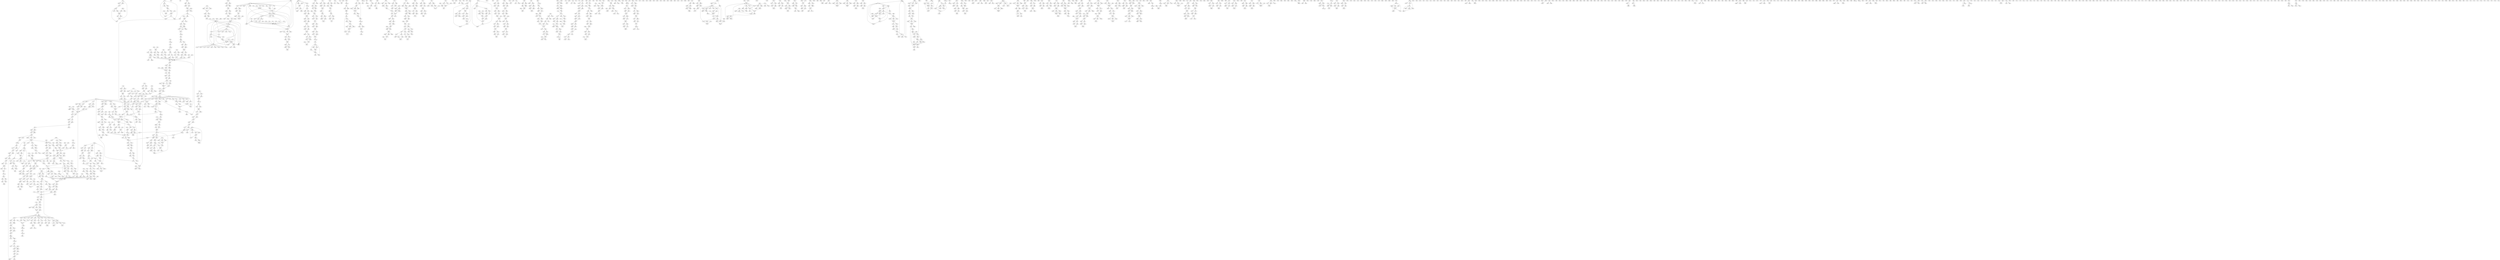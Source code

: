 digraph adj {
graph [k=96]
edge [d=-95]
"19+" [l=1531 C=51691]
"19-" [l=1531 C=51691]
"29+" [l=4972 C=167569]
"29-" [l=4972 C=167569]
"34+" [l=6998 C=249310]
"34-" [l=6998 C=249310]
"59+" [l=196 C=10355]
"59-" [l=196 C=10355]
"60+" [l=96 C=255]
"60-" [l=96 C=255]
"61+" [l=96 C=255]
"61-" [l=96 C=255]
"85+" [l=183 C=1689]
"85-" [l=183 C=1689]
"109+" [l=2943 C=109957]
"109-" [l=2943 C=109957]
"119+" [l=182 C=3703]
"119-" [l=182 C=3703]
"127+" [l=5741 C=192579]
"127-" [l=5741 C=192579]
"135+" [l=1255 C=40230]
"135-" [l=1255 C=40230]
"142+" [l=240 C=34762]
"142-" [l=240 C=34762]
"144+" [l=634 C=21269]
"144-" [l=634 C=21269]
"145+" [l=162 C=15677]
"145-" [l=162 C=15677]
"164+" [l=191 C=550]
"164-" [l=191 C=550]
"169+" [l=1768 C=68998]
"169-" [l=1768 C=68998]
"173+" [l=4799 C=170761]
"173-" [l=4799 C=170761]
"190+" [l=4459 C=163536]
"190-" [l=4459 C=163536]
"226+" [l=8005 C=273929]
"226-" [l=8005 C=273929]
"277+" [l=1432 C=45366]
"277-" [l=1432 C=45366]
"278+" [l=2910 C=115813]
"278-" [l=2910 C=115813]
"314+" [l=1691 C=56907]
"314-" [l=1691 C=56907]
"319+" [l=132 C=9383]
"319-" [l=132 C=9383]
"330+" [l=2672 C=104762]
"330-" [l=2672 C=104762]
"338+" [l=623 C=18986]
"338-" [l=623 C=18986]
"347+" [l=4564 C=158845]
"347-" [l=4564 C=158845]
"353+" [l=349 C=20973]
"353-" [l=349 C=20973]
"362+" [l=197 C=24576]
"362-" [l=197 C=24576]
"363+" [l=107 C=3060]
"363-" [l=107 C=3060]
"364+" [l=162 C=15839]
"364-" [l=162 C=15839]
"375+" [l=5423 C=189241]
"375-" [l=5423 C=189241]
"379+" [l=5998 C=224713]
"379-" [l=5998 C=224713]
"425+" [l=1043 C=34633]
"425-" [l=1043 C=34633]
"427+" [l=464 C=27913]
"427-" [l=464 C=27913]
"485+" [l=308 C=9021]
"485-" [l=308 C=9021]
"500+" [l=156 C=15552]
"500-" [l=156 C=15552]
"520+" [l=3250 C=123088]
"520-" [l=3250 C=123088]
"522+" [l=8534 C=305802]
"522-" [l=8534 C=305802]
"529+" [l=191 C=3652]
"529-" [l=191 C=3652]
"534+" [l=5902 C=224344]
"534-" [l=5902 C=224344]
"540+" [l=1375 C=47057]
"540-" [l=1375 C=47057]
"541+" [l=971 C=30320]
"541-" [l=971 C=30320]
"590+" [l=3183 C=128826]
"590-" [l=3183 C=128826]
"611+" [l=317 C=7492]
"611-" [l=317 C=7492]
"613+" [l=2654 C=102750]
"613-" [l=2654 C=102750]
"630+" [l=2370 C=84593]
"630-" [l=2370 C=84593]
"632+" [l=3156 C=108231]
"632-" [l=3156 C=108231]
"653+" [l=873 C=29646]
"653-" [l=873 C=29646]
"668+" [l=1275 C=42230]
"668-" [l=1275 C=42230]
"671+" [l=674 C=20389]
"671-" [l=674 C=20389]
"698+" [l=1082 C=38397]
"698-" [l=1082 C=38397]
"707+" [l=1150 C=30446]
"707-" [l=1150 C=30446]
"734+" [l=2272 C=79132]
"734-" [l=2272 C=79132]
"745+" [l=1762 C=59976]
"745-" [l=1762 C=59976]
"790+" [l=156 C=15555]
"790-" [l=156 C=15555]
"801+" [l=6702 C=250742]
"801-" [l=6702 C=250742]
"806+" [l=349 C=9611]
"806-" [l=349 C=9611]
"808+" [l=206 C=9959]
"808-" [l=206 C=9959]
"811+" [l=6192 C=239407]
"811-" [l=6192 C=239407]
"827+" [l=2987 C=106760]
"827-" [l=2987 C=106760]
"833+" [l=1830 C=71925]
"833-" [l=1830 C=71925]
"865+" [l=153 C=4219]
"865-" [l=153 C=4219]
"876+" [l=1166 C=83143]
"876-" [l=1166 C=83143]
"885+" [l=2063 C=82602]
"885-" [l=2063 C=82602]
"888+" [l=155 C=3533]
"888-" [l=155 C=3533]
"912+" [l=167 C=2783]
"912-" [l=167 C=2783]
"925+" [l=191 C=599]
"925-" [l=191 C=599]
"927+" [l=139 C=1374]
"927-" [l=139 C=1374]
"943+" [l=596 C=14867]
"943-" [l=596 C=14867]
"966+" [l=443 C=29472]
"966-" [l=443 C=29472]
"1000+" [l=1814 C=59996]
"1000-" [l=1814 C=59996]
"1007+" [l=135 C=8313]
"1007-" [l=135 C=8313]
"1010+" [l=197 C=21271]
"1010-" [l=197 C=21271]
"1011+" [l=139 C=10942]
"1011-" [l=139 C=10942]
"1012+" [l=120 C=6375]
"1012-" [l=120 C=6375]
"1013+" [l=167 C=18202]
"1013-" [l=167 C=18202]
"1034+" [l=186 C=3327]
"1034-" [l=186 C=3327]
"1036+" [l=186 C=3148]
"1036-" [l=186 C=3148]
"1045+" [l=154 C=4170]
"1045-" [l=154 C=4170]
"1064+" [l=159 C=16320]
"1064-" [l=159 C=16320]
"1066+" [l=494 C=19280]
"1066-" [l=494 C=19280]
"1072+" [l=923 C=66150]
"1072-" [l=923 C=66150]
"1105+" [l=2188 C=80741]
"1105-" [l=2188 C=80741]
"1121+" [l=1631 C=55208]
"1121-" [l=1631 C=55208]
"1122+" [l=2522 C=90132]
"1122-" [l=2522 C=90132]
"1136+" [l=190 C=3561]
"1136-" [l=190 C=3561]
"1138+" [l=1484 C=52236]
"1138-" [l=1484 C=52236]
"1139+" [l=599 C=18037]
"1139-" [l=599 C=18037]
"1146+" [l=152 C=3302]
"1146-" [l=152 C=3302]
"1166+" [l=147 C=2314]
"1166-" [l=147 C=2314]
"1167+" [l=191 C=405]
"1167-" [l=191 C=405]
"1170+" [l=1526 C=109014]
"1170-" [l=1526 C=109014]
"1181+" [l=1024 C=26408]
"1181-" [l=1024 C=26408]
"1197+" [l=2715 C=70739]
"1197-" [l=2715 C=70739]
"1205+" [l=170 C=4706]
"1205-" [l=170 C=4706]
"1207+" [l=896 C=68409]
"1207-" [l=896 C=68409]
"1218+" [l=2026 C=78866]
"1218-" [l=2026 C=78866]
"1232+" [l=191 C=23756]
"1232-" [l=191 C=23756]
"1254+" [l=919 C=22947]
"1254-" [l=919 C=22947]
"1258+" [l=1543 C=55866]
"1258-" [l=1543 C=55866]
"1273+" [l=160 C=3194]
"1273-" [l=160 C=3194]
"1289+" [l=1589 C=50251]
"1289-" [l=1589 C=50251]
"1304+" [l=1251 C=37843]
"1304-" [l=1251 C=37843]
"1354+" [l=710 C=21055]
"1354-" [l=710 C=21055]
"1380+" [l=418 C=14138]
"1380-" [l=418 C=14138]
"1429+" [l=2152 C=83730]
"1429-" [l=2152 C=83730]
"1435+" [l=3188 C=75072]
"1435-" [l=3188 C=75072]
"1451+" [l=2032 C=73255]
"1451-" [l=2032 C=73255]
"1455+" [l=137 C=3554]
"1455-" [l=137 C=3554]
"1456+" [l=427 C=4741]
"1456-" [l=427 C=4741]
"1488+" [l=1758 C=53756]
"1488-" [l=1758 C=53756]
"1495+" [l=117 C=5610]
"1495-" [l=117 C=5610]
"1500+" [l=616 C=36653]
"1500-" [l=616 C=36653]
"1515+" [l=471 C=5297]
"1515-" [l=471 C=5297]
"1533+" [l=961 C=31965]
"1533-" [l=961 C=31965]
"1594+" [l=153 C=2167]
"1594-" [l=153 C=2167]
"1612+" [l=153 C=4944]
"1612-" [l=153 C=4944]
"1638+" [l=4456 C=153350]
"1638-" [l=4456 C=153350]
"1641+" [l=190 C=3325]
"1641-" [l=190 C=3325]
"1646+" [l=168 C=3183]
"1646-" [l=168 C=3183]
"1671+" [l=568 C=17707]
"1671-" [l=568 C=17707]
"1688+" [l=328 C=9161]
"1688-" [l=328 C=9161]
"1693+" [l=3472 C=134254]
"1693-" [l=3472 C=134254]
"1696+" [l=187 C=672]
"1696-" [l=187 C=672]
"1704+" [l=144 C=1969]
"1704-" [l=144 C=1969]
"1706+" [l=144 C=1736]
"1706-" [l=144 C=1736]
"1717+" [l=146 C=1560]
"1717-" [l=146 C=1560]
"1719+" [l=146 C=2543]
"1719-" [l=146 C=2543]
"1734+" [l=3044 C=113040]
"1734-" [l=3044 C=113040]
"1757+" [l=96 C=189]
"1757-" [l=96 C=189]
"1767+" [l=239 C=1581]
"1767-" [l=239 C=1581]
"1768+" [l=298 C=1165]
"1768-" [l=298 C=1165]
"1769+" [l=161 C=1712]
"1769-" [l=161 C=1712]
"1822+" [l=191 C=662]
"1822-" [l=191 C=662]
"1823+" [l=200 C=2923]
"1823-" [l=200 C=2923]
"1836+" [l=2242 C=80132]
"1836-" [l=2242 C=80132]
"1850+" [l=1920 C=68454]
"1850-" [l=1920 C=68454]
"1858+" [l=217 C=739]
"1858-" [l=217 C=739]
"1901+" [l=152 C=2031]
"1901-" [l=152 C=2031]
"1906+" [l=299 C=3178]
"1906-" [l=299 C=3178]
"1908+" [l=124 C=2231]
"1908-" [l=124 C=2231]
"1909+" [l=844 C=29784]
"1909-" [l=844 C=29784]
"1954+" [l=225 C=5467]
"1954-" [l=225 C=5467]
"1968+" [l=191 C=302]
"1968-" [l=191 C=302]
"1971+" [l=180 C=3019]
"1971-" [l=180 C=3019]
"1973+" [l=180 C=2896]
"1973-" [l=180 C=2896]
"1979+" [l=819 C=29745]
"1979-" [l=819 C=29745]
"1983+" [l=139 C=5200]
"1983-" [l=139 C=5200]
"1986+" [l=176 C=2721]
"1986-" [l=176 C=2721]
"1987+" [l=639 C=21231]
"1987-" [l=639 C=21231]
"1995+" [l=171 C=2738]
"1995-" [l=171 C=2738]
"1996+" [l=218 C=5785]
"1996-" [l=218 C=5785]
"2018+" [l=182 C=3908]
"2018-" [l=182 C=3908]
"2034+" [l=655 C=13071]
"2034-" [l=655 C=13071]
"2054+" [l=123 C=7140]
"2054-" [l=123 C=7140]
"2055+" [l=140 C=234]
"2055-" [l=140 C=234]
"2056+" [l=191 C=2637]
"2056-" [l=191 C=2637]
"2085+" [l=1488 C=30487]
"2085-" [l=1488 C=30487]
"2088+" [l=218 C=1123]
"2088-" [l=218 C=1123]
"2107+" [l=190 C=4067]
"2107-" [l=190 C=4067]
"2154+" [l=191 C=3257]
"2154-" [l=191 C=3257]
"2193+" [l=344 C=17936]
"2193-" [l=344 C=17936]
"2209+" [l=2794 C=103262]
"2209-" [l=2794 C=103262]
"2230+" [l=154 C=2607]
"2230-" [l=154 C=2607]
"2241+" [l=546 C=28174]
"2241-" [l=546 C=28174]
"2245+" [l=840 C=26638]
"2245-" [l=840 C=26638]
"2248+" [l=1773 C=31499]
"2248-" [l=1773 C=31499]
"2254+" [l=171 C=4254]
"2254-" [l=171 C=4254]
"2266+" [l=188 C=2472]
"2266-" [l=188 C=2472]
"2268+" [l=191 C=1951]
"2268-" [l=191 C=1951]
"2291+" [l=141 C=3630]
"2291-" [l=141 C=3630]
"2293+" [l=175 C=877]
"2293-" [l=175 C=877]
"2294+" [l=445 C=14244]
"2294-" [l=445 C=14244]
"2308+" [l=171 C=5681]
"2308-" [l=171 C=5681]
"2327+" [l=359 C=4941]
"2327-" [l=359 C=4941]
"2335+" [l=191 C=4487]
"2335-" [l=191 C=4487]
"2356+" [l=139 C=5522]
"2356-" [l=139 C=5522]
"2368+" [l=342 C=15082]
"2368-" [l=342 C=15082]
"2369+" [l=223 C=5090]
"2369-" [l=223 C=5090]
"2380+" [l=141 C=11690]
"2380-" [l=141 C=11690]
"2384+" [l=111 C=1007]
"2384-" [l=111 C=1007]
"2386+" [l=740 C=23153]
"2386-" [l=740 C=23153]
"2390+" [l=191 C=3938]
"2390-" [l=191 C=3938]
"2415+" [l=191 C=9790]
"2415-" [l=191 C=9790]
"2425+" [l=152 C=1978]
"2425-" [l=152 C=1978]
"2450+" [l=110 C=512]
"2450-" [l=110 C=512]
"2456+" [l=233 C=8788]
"2456-" [l=233 C=8788]
"2469+" [l=232 C=1324]
"2469-" [l=232 C=1324]
"2496+" [l=191 C=3156]
"2496-" [l=191 C=3156]
"2498+" [l=137 C=1423]
"2498-" [l=137 C=1423]
"2505+" [l=180 C=3453]
"2505-" [l=180 C=3453]
"2506+" [l=142 C=2595]
"2506-" [l=142 C=2595]
"2508+" [l=112 C=938]
"2508-" [l=112 C=938]
"2513+" [l=167 C=2264]
"2513-" [l=167 C=2264]
"2520+" [l=191 C=962]
"2520-" [l=191 C=962]
"2522+" [l=191 C=3082]
"2522-" [l=191 C=3082]
"2533+" [l=308 C=9114]
"2533-" [l=308 C=9114]
"2561+" [l=124 C=1185]
"2561-" [l=124 C=1185]
"2587+" [l=534 C=17578]
"2587-" [l=534 C=17578]
"2589+" [l=191 C=444]
"2589-" [l=191 C=444]
"2592+" [l=202 C=8962]
"2592-" [l=202 C=8962]
"2594+" [l=615 C=9859]
"2594-" [l=615 C=9859]
"2606+" [l=200 C=426]
"2606-" [l=200 C=426]
"2616+" [l=2885 C=92563]
"2616-" [l=2885 C=92563]
"2626+" [l=166 C=1968]
"2626-" [l=166 C=1968]
"2634+" [l=191 C=211]
"2634-" [l=191 C=211]
"2640+" [l=495 C=4797]
"2640-" [l=495 C=4797]
"2641+" [l=162 C=1817]
"2641-" [l=162 C=1817]
"2645+" [l=316 C=8258]
"2645-" [l=316 C=8258]
"2664+" [l=246 C=10070]
"2664-" [l=246 C=10070]
"2707+" [l=110 C=1647]
"2707-" [l=110 C=1647]
"2715+" [l=575 C=36191]
"2715-" [l=575 C=36191]
"2717+" [l=125 C=846]
"2717-" [l=125 C=846]
"2718+" [l=158 C=3190]
"2718-" [l=158 C=3190]
"2726+" [l=191 C=3798]
"2726-" [l=191 C=3798]
"2742+" [l=146 C=8403]
"2742-" [l=146 C=8403]
"2743+" [l=191 C=3510]
"2743-" [l=191 C=3510]
"2760+" [l=475 C=11664]
"2760-" [l=475 C=11664]
"2771+" [l=191 C=5759]
"2771-" [l=191 C=5759]
"2781+" [l=177 C=3934]
"2781-" [l=177 C=3934]
"2782+" [l=191 C=892]
"2782-" [l=191 C=892]
"2802+" [l=160 C=2204]
"2802-" [l=160 C=2204]
"2806+" [l=191 C=2912]
"2806-" [l=191 C=2912]
"2819+" [l=148 C=1807]
"2819-" [l=148 C=1807]
"2831+" [l=115 C=611]
"2831-" [l=115 C=611]
"2833+" [l=177 C=3630]
"2833-" [l=177 C=3630]
"2837+" [l=326 C=8404]
"2837-" [l=326 C=8404]
"2870+" [l=176 C=3288]
"2870-" [l=176 C=3288]
"2873+" [l=191 C=618]
"2873-" [l=191 C=618]
"2877+" [l=130 C=2279]
"2877-" [l=130 C=2279]
"2878+" [l=143 C=1612]
"2878-" [l=143 C=1612]
"2893+" [l=191 C=3270]
"2893-" [l=191 C=3270]
"2909+" [l=178 C=2321]
"2909-" [l=178 C=2321]
"2937+" [l=927 C=8962]
"2937-" [l=927 C=8962]
"2951+" [l=188 C=3459]
"2951-" [l=188 C=3459]
"2975+" [l=108 C=373]
"2975-" [l=108 C=373]
"2986+" [l=191 C=386]
"2986-" [l=191 C=386]
"2990+" [l=419 C=13028]
"2990-" [l=419 C=13028]
"2995+" [l=191 C=2466]
"2995-" [l=191 C=2466]
"3017+" [l=406 C=24988]
"3017-" [l=406 C=24988]
"3020+" [l=149 C=3603]
"3020-" [l=149 C=3603]
"3026+" [l=191 C=3434]
"3026-" [l=191 C=3434]
"3031+" [l=194 C=2218]
"3031-" [l=194 C=2218]
"3032+" [l=191 C=2850]
"3032-" [l=191 C=2850]
"3034+" [l=146 C=4348]
"3034-" [l=146 C=4348]
"3042+" [l=844 C=25723]
"3042-" [l=844 C=25723]
"3056+" [l=191 C=689]
"3056-" [l=191 C=689]
"3060+" [l=445 C=15461]
"3060-" [l=445 C=15461]
"3066+" [l=191 C=557]
"3066-" [l=191 C=557]
"3067+" [l=496 C=13195]
"3067-" [l=496 C=13195]
"3097+" [l=140 C=1619]
"3097-" [l=140 C=1619]
"3139+" [l=227 C=5286]
"3139-" [l=227 C=5286]
"3164+" [l=139 C=1261]
"3164-" [l=139 C=1261]
"3165+" [l=190 C=2370]
"3165-" [l=190 C=2370]
"3190+" [l=155 C=276]
"3190-" [l=155 C=276]
"3191+" [l=191 C=396]
"3191-" [l=191 C=396]
"3200+" [l=191 C=2794]
"3200-" [l=191 C=2794]
"3214+" [l=145 C=3008]
"3214-" [l=145 C=3008]
"3248+" [l=155 C=2461]
"3248-" [l=155 C=2461]
"3251+" [l=191 C=3375]
"3251-" [l=191 C=3375]
"3267+" [l=161 C=1939]
"3267-" [l=161 C=1939]
"3271+" [l=125 C=1559]
"3271-" [l=125 C=1559]
"3285+" [l=544 C=3124]
"3285-" [l=544 C=3124]
"3290+" [l=178 C=2570]
"3290-" [l=178 C=2570]
"3298+" [l=191 C=284]
"3298-" [l=191 C=284]
"3306+" [l=502 C=14406]
"3306-" [l=502 C=14406]
"3309+" [l=152 C=3303]
"3309-" [l=152 C=3303]
"3317+" [l=150 C=9878]
"3317-" [l=150 C=9878]
"3324+" [l=194 C=665]
"3324-" [l=194 C=665]
"3328+" [l=221 C=5719]
"3328-" [l=221 C=5719]
"3341+" [l=176 C=3029]
"3341-" [l=176 C=3029]
"3344+" [l=554 C=10669]
"3344-" [l=554 C=10669]
"3356+" [l=191 C=5252]
"3356-" [l=191 C=5252]
"3389+" [l=97 C=63]
"3389-" [l=97 C=63]
"3391+" [l=182 C=839]
"3391-" [l=182 C=839]
"3394+" [l=145 C=2462]
"3394-" [l=145 C=2462]
"3400+" [l=335 C=2833]
"3400-" [l=335 C=2833]
"3419+" [l=191 C=3238]
"3419-" [l=191 C=3238]
"3426+" [l=199 C=4989]
"3426-" [l=199 C=4989]
"3430+" [l=190 C=2909]
"3430-" [l=190 C=2909]
"3444+" [l=146 C=1393]
"3444-" [l=146 C=1393]
"3445+" [l=151 C=1282]
"3445-" [l=151 C=1282]
"3447+" [l=143 C=1798]
"3447-" [l=143 C=1798]
"3448+" [l=130 C=3244]
"3448-" [l=130 C=3244]
"3468+" [l=178 C=3592]
"3468-" [l=178 C=3592]
"3482+" [l=231 C=781]
"3482-" [l=231 C=781]
"3484+" [l=120 C=6375]
"3484-" [l=120 C=6375]
"3493+" [l=191 C=1605]
"3493-" [l=191 C=1605]
"3494+" [l=165 C=3351]
"3494-" [l=165 C=3351]
"3514+" [l=121 C=1215]
"3514-" [l=121 C=1215]
"3529+" [l=179 C=2791]
"3529-" [l=179 C=2791]
"3538+" [l=179 C=2382]
"3538-" [l=179 C=2382]
"3567+" [l=190 C=4189]
"3567-" [l=190 C=4189]
"3580+" [l=187 C=3558]
"3580-" [l=187 C=3558]
"3588+" [l=385 C=1603]
"3588-" [l=385 C=1603]
"3596+" [l=191 C=1816]
"3596-" [l=191 C=1816]
"3613+" [l=170 C=3195]
"3613-" [l=170 C=3195]
"3617+" [l=149 C=10710]
"3617-" [l=149 C=10710]
"3619+" [l=175 C=2929]
"3619-" [l=175 C=2929]
"3642+" [l=180 C=2784]
"3642-" [l=180 C=2784]
"3663+" [l=121 C=538]
"3663-" [l=121 C=538]
"3665+" [l=191 C=2135]
"3665-" [l=191 C=2135]
"3666+" [l=180 C=1094]
"3666-" [l=180 C=1094]
"3675+" [l=183 C=2920]
"3675-" [l=183 C=2920]
"3676+" [l=326 C=1391]
"3676-" [l=326 C=1391]
"3681+" [l=189 C=620]
"3681-" [l=189 C=620]
"3682+" [l=191 C=854]
"3682-" [l=191 C=854]
"3689+" [l=139 C=1385]
"3689-" [l=139 C=1385]
"3693+" [l=182 C=3113]
"3693-" [l=182 C=3113]
"3695+" [l=182 C=2919]
"3695-" [l=182 C=2919]
"3697+" [l=370 C=8436]
"3697-" [l=370 C=8436]
"3712+" [l=191 C=3246]
"3712-" [l=191 C=3246]
"3715+" [l=167 C=1849]
"3715-" [l=167 C=1849]
"3734+" [l=191 C=955]
"3734-" [l=191 C=955]
"3742+" [l=185 C=3518]
"3742-" [l=185 C=3518]
"3746+" [l=154 C=8622]
"3746-" [l=154 C=8622]
"3756+" [l=182 C=2083]
"3756-" [l=182 C=2083]
"3764+" [l=162 C=1883]
"3764-" [l=162 C=1883]
"3765+" [l=191 C=816]
"3765-" [l=191 C=816]
"3769+" [l=128 C=432]
"3769-" [l=128 C=432]
"3796+" [l=881 C=11939]
"3796-" [l=881 C=11939]
"3815+" [l=187 C=3503]
"3815-" [l=187 C=3503]
"3823+" [l=251 C=1245]
"3823-" [l=251 C=1245]
"3826+" [l=295 C=933]
"3826-" [l=295 C=933]
"3846+" [l=177 C=3164]
"3846-" [l=177 C=3164]
"3850+" [l=153 C=2280]
"3850-" [l=153 C=2280]
"3859+" [l=172 C=2162]
"3859-" [l=172 C=2162]
"3869+" [l=131 C=4323]
"3869-" [l=131 C=4323]
"3893+" [l=191 C=436]
"3893-" [l=191 C=436]
"3894+" [l=244 C=5255]
"3894-" [l=244 C=5255]
"3901+" [l=162 C=2357]
"3901-" [l=162 C=2357]
"3909+" [l=166 C=524]
"3909-" [l=166 C=524]
"3919+" [l=269 C=4376]
"3919-" [l=269 C=4376]
"3943+" [l=150 C=1787]
"3943-" [l=150 C=1787]
"3955+" [l=124 C=1034]
"3955-" [l=124 C=1034]
"3968+" [l=185 C=4536]
"3968-" [l=185 C=4536]
"3971+" [l=135 C=1762]
"3971-" [l=135 C=1762]
"3977+" [l=190 C=3902]
"3977-" [l=190 C=3902]
"3983+" [l=155 C=3126]
"3983-" [l=155 C=3126]
"3984+" [l=191 C=2703]
"3984-" [l=191 C=2703]
"3995+" [l=185 C=3861]
"3995-" [l=185 C=3861]
"4004+" [l=124 C=912]
"4004-" [l=124 C=912]
"4014+" [l=141 C=3641]
"4014-" [l=141 C=3641]
"4018+" [l=134 C=2241]
"4018-" [l=134 C=2241]
"4024+" [l=150 C=1686]
"4024-" [l=150 C=1686]
"4027+" [l=189 C=3299]
"4027-" [l=189 C=3299]
"4035+" [l=187 C=2338]
"4035-" [l=187 C=2338]
"4043+" [l=175 C=2583]
"4043-" [l=175 C=2583]
"4052+" [l=270 C=4472]
"4052-" [l=270 C=4472]
"4054+" [l=190 C=3050]
"4054-" [l=190 C=3050]
"4055+" [l=146 C=1401]
"4055-" [l=146 C=1401]
"4058+" [l=185 C=3728]
"4058-" [l=185 C=3728]
"4065+" [l=371 C=3393]
"4065-" [l=371 C=3393]
"4091+" [l=140 C=1412]
"4091-" [l=140 C=1412]
"4093+" [l=119 C=867]
"4093-" [l=119 C=867]
"4096+" [l=190 C=3315]
"4096-" [l=190 C=3315]
"4099+" [l=112 C=336]
"4099-" [l=112 C=336]
"4101+" [l=191 C=840]
"4101-" [l=191 C=840]
"4102+" [l=376 C=10467]
"4102-" [l=376 C=10467]
"4107+" [l=109 C=607]
"4107-" [l=109 C=607]
"4112+" [l=191 C=428]
"4112-" [l=191 C=428]
"4117+" [l=152 C=1925]
"4117-" [l=152 C=1925]
"4124+" [l=140 C=1832]
"4124-" [l=140 C=1832]
"4128+" [l=128 C=1881]
"4128-" [l=128 C=1881]
"4129+" [l=197 C=3487]
"4129-" [l=197 C=3487]
"4132+" [l=176 C=658]
"4132-" [l=176 C=658]
"4133+" [l=151 C=1415]
"4133-" [l=151 C=1415]
"4153+" [l=137 C=3674]
"4153-" [l=137 C=3674]
"4154+" [l=147 C=1726]
"4154-" [l=147 C=1726]
"4168+" [l=150 C=1649]
"4168-" [l=150 C=1649]
"4169+" [l=162 C=1944]
"4169-" [l=162 C=1944]
"4194+" [l=135 C=1095]
"4194-" [l=135 C=1095]
"4195+" [l=130 C=1665]
"4195-" [l=130 C=1665]
"4202+" [l=183 C=374]
"4202-" [l=183 C=374]
"4205+" [l=222 C=545]
"4205-" [l=222 C=545]
"4212+" [l=150 C=1853]
"4212-" [l=150 C=1853]
"4219+" [l=147 C=1733]
"4219-" [l=147 C=1733]
"4234+" [l=697 C=18371]
"4234-" [l=697 C=18371]
"4242+" [l=146 C=1445]
"4242-" [l=146 C=1445]
"4244+" [l=147 C=2374]
"4244-" [l=147 C=2374]
"4245+" [l=195 C=3861]
"4245-" [l=195 C=3861]
"4246+" [l=191 C=3904]
"4246-" [l=191 C=3904]
"4252+" [l=189 C=9625]
"4252-" [l=189 C=9625]
"4265+" [l=265 C=838]
"4265-" [l=265 C=838]
"4272+" [l=167 C=1475]
"4272-" [l=167 C=1475]
"4275+" [l=191 C=1650]
"4275-" [l=191 C=1650]
"4276+" [l=116 C=76]
"4276-" [l=116 C=76]
"4278+" [l=181 C=3915]
"4278-" [l=181 C=3915]
"4298+" [l=188 C=3503]
"4298-" [l=188 C=3503]
"4319+" [l=121 C=1055]
"4319-" [l=121 C=1055]
"4332+" [l=191 C=703]
"4332-" [l=191 C=703]
"4340+" [l=191 C=370]
"4340-" [l=191 C=370]
"4343+" [l=191 C=3275]
"4343-" [l=191 C=3275]
"4346+" [l=146 C=344]
"4346-" [l=146 C=344]
"4357+" [l=251 C=4631]
"4357-" [l=251 C=4631]
"4361+" [l=330 C=8079]
"4361-" [l=330 C=8079]
"4379+" [l=346 C=1632]
"4379-" [l=346 C=1632]
"4381+" [l=175 C=2221]
"4381-" [l=175 C=2221]
"4383+" [l=191 C=2956]
"4383-" [l=191 C=2956]
"4402+" [l=191 C=479]
"4402-" [l=191 C=479]
"4413+" [l=582 C=2291]
"4413-" [l=582 C=2291]
"4420+" [l=162 C=899]
"4420-" [l=162 C=899]
"4422+" [l=128 C=678]
"4422-" [l=128 C=678]
"4428+" [l=273 C=4224]
"4428-" [l=273 C=4224]
"4431+" [l=191 C=3306]
"4431-" [l=191 C=3306]
"4434+" [l=184 C=631]
"4434-" [l=184 C=631]
"4435+" [l=191 C=4452]
"4435-" [l=191 C=4452]
"4439+" [l=166 C=2491]
"4439-" [l=166 C=2491]
"4457+" [l=124 C=746]
"4457-" [l=124 C=746]
"4459+" [l=183 C=2847]
"4459-" [l=183 C=2847]
"4461+" [l=185 C=2351]
"4461-" [l=185 C=2351]
"4471+" [l=191 C=554]
"4471-" [l=191 C=554]
"4478+" [l=187 C=2720]
"4478-" [l=187 C=2720]
"4484+" [l=115 C=462]
"4484-" [l=115 C=462]
"4488+" [l=191 C=864]
"4488-" [l=191 C=864]
"4500+" [l=178 C=2978]
"4500-" [l=178 C=2978]
"4509+" [l=170 C=260]
"4509-" [l=170 C=260]
"4510+" [l=179 C=603]
"4510-" [l=179 C=603]
"4517+" [l=161 C=217]
"4517-" [l=161 C=217]
"4526+" [l=151 C=2335]
"4526-" [l=151 C=2335]
"4528+" [l=140 C=1635]
"4528-" [l=140 C=1635]
"4538+" [l=191 C=2119]
"4538-" [l=191 C=2119]
"4541+" [l=191 C=390]
"4541-" [l=191 C=390]
"4542+" [l=121 C=1142]
"4542-" [l=121 C=1142]
"4546+" [l=725 C=5102]
"4546-" [l=725 C=5102]
"4556+" [l=158 C=1447]
"4556-" [l=158 C=1447]
"4558+" [l=451 C=1947]
"4558-" [l=451 C=1947]
"4569+" [l=191 C=1009]
"4569-" [l=191 C=1009]
"4573+" [l=191 C=626]
"4573-" [l=191 C=626]
"4588+" [l=191 C=932]
"4588-" [l=191 C=932]
"4593+" [l=166 C=2747]
"4593-" [l=166 C=2747]
"4605+" [l=191 C=727]
"4605-" [l=191 C=727]
"4607+" [l=182 C=1887]
"4607-" [l=182 C=1887]
"4610+" [l=191 C=449]
"4610-" [l=191 C=449]
"4620+" [l=193 C=8302]
"4620-" [l=193 C=8302]
"4633+" [l=139 C=909]
"4633-" [l=139 C=909]
"4638+" [l=147 C=2592]
"4638-" [l=147 C=2592]
"4646+" [l=175 C=2916]
"4646-" [l=175 C=2916]
"4649+" [l=182 C=1908]
"4649-" [l=182 C=1908]
"4650+" [l=191 C=651]
"4650-" [l=191 C=651]
"4656+" [l=99 C=242]
"4656-" [l=99 C=242]
"4660+" [l=100 C=206]
"4660-" [l=100 C=206]
"4661+" [l=101 C=286]
"4661-" [l=101 C=286]
"4666+" [l=191 C=615]
"4666-" [l=191 C=615]
"4668+" [l=192 C=5409]
"4668-" [l=192 C=5409]
"4678+" [l=121 C=756]
"4678-" [l=121 C=756]
"4694+" [l=109 C=331]
"4694-" [l=109 C=331]
"4712+" [l=191 C=260]
"4712-" [l=191 C=260]
"4732+" [l=145 C=1132]
"4732-" [l=145 C=1132]
"4735+" [l=467 C=2147]
"4735-" [l=467 C=2147]
"4736+" [l=121 C=1095]
"4736-" [l=121 C=1095]
"4737+" [l=191 C=369]
"4737-" [l=191 C=369]
"4738+" [l=191 C=500]
"4738-" [l=191 C=500]
"4743+" [l=362 C=1135]
"4743-" [l=362 C=1135]
"4747+" [l=137 C=269]
"4747-" [l=137 C=269]
"4763+" [l=191 C=745]
"4763-" [l=191 C=745]
"4768+" [l=130 C=856]
"4768-" [l=130 C=856]
"4775+" [l=182 C=459]
"4775-" [l=182 C=459]
"4783+" [l=108 C=482]
"4783-" [l=108 C=482]
"4786+" [l=191 C=2155]
"4786-" [l=191 C=2155]
"4790+" [l=166 C=361]
"4790-" [l=166 C=361]
"4808+" [l=191 C=1739]
"4808-" [l=191 C=1739]
"4818+" [l=191 C=438]
"4818-" [l=191 C=438]
"4821+" [l=158 C=4934]
"4821-" [l=158 C=4934]
"4829+" [l=219 C=825]
"4829-" [l=219 C=825]
"4832+" [l=151 C=581]
"4832-" [l=151 C=581]
"4842+" [l=161 C=1933]
"4842-" [l=161 C=1933]
"4848+" [l=188 C=777]
"4848-" [l=188 C=777]
"4861+" [l=191 C=521]
"4861-" [l=191 C=521]
"4871+" [l=191 C=1030]
"4871-" [l=191 C=1030]
"4886+" [l=156 C=1925]
"4886-" [l=156 C=1925]
"4888+" [l=156 C=2462]
"4888-" [l=156 C=2462]
"4900+" [l=191 C=1184]
"4900-" [l=191 C=1184]
"4903+" [l=191 C=566]
"4903-" [l=191 C=566]
"4907+" [l=151 C=938]
"4907-" [l=151 C=938]
"4915+" [l=191 C=3390]
"4915-" [l=191 C=3390]
"4948+" [l=209 C=549]
"4948-" [l=209 C=549]
"4952+" [l=191 C=2662]
"4952-" [l=191 C=2662]
"4964+" [l=191 C=404]
"4964-" [l=191 C=404]
"4969+" [l=375 C=2478]
"4969-" [l=375 C=2478]
"4974+" [l=187 C=3377]
"4974-" [l=187 C=3377]
"4976+" [l=191 C=682]
"4976-" [l=191 C=682]
"4978+" [l=175 C=1720]
"4978-" [l=175 C=1720]
"4980+" [l=141 C=2318]
"4980-" [l=141 C=2318]
"4982+" [l=191 C=392]
"4982-" [l=191 C=392]
"4984+" [l=255 C=1511]
"4984-" [l=255 C=1511]
"4989+" [l=313 C=1563]
"4989-" [l=313 C=1563]
"4990+" [l=191 C=2579]
"4990-" [l=191 C=2579]
"4996+" [l=108 C=717]
"4996-" [l=108 C=717]
"5005+" [l=348 C=2625]
"5005-" [l=348 C=2625]
"5012+" [l=191 C=254]
"5012-" [l=191 C=254]
"5014+" [l=254 C=1410]
"5014-" [l=254 C=1410]
"5017+" [l=154 C=1451]
"5017-" [l=154 C=1451]
"5031+" [l=191 C=526]
"5031-" [l=191 C=526]
"5047+" [l=457 C=2983]
"5047-" [l=457 C=2983]
"5070+" [l=191 C=343]
"5070-" [l=191 C=343]
"5090+" [l=191 C=768]
"5090-" [l=191 C=768]
"5092+" [l=274 C=750]
"5092-" [l=274 C=750]
"5094+" [l=184 C=3109]
"5094-" [l=184 C=3109]
"5098+" [l=345 C=2507]
"5098-" [l=345 C=2507]
"5105+" [l=151 C=1784]
"5105-" [l=151 C=1784]
"5107+" [l=468 C=3684]
"5107-" [l=468 C=3684]
"5112+" [l=296 C=910]
"5112-" [l=296 C=910]
"5120+" [l=188 C=3072]
"5120-" [l=188 C=3072]
"5122+" [l=191 C=617]
"5122-" [l=191 C=617]
"5129+" [l=178 C=477]
"5129-" [l=178 C=477]
"5133+" [l=188 C=3509]
"5133-" [l=188 C=3509]
"5136+" [l=191 C=359]
"5136-" [l=191 C=359]
"5140+" [l=179 C=467]
"5140-" [l=179 C=467]
"5154+" [l=136 C=1413]
"5154-" [l=136 C=1413]
"5155+" [l=309 C=1966]
"5155-" [l=309 C=1966]
"5156+" [l=191 C=4052]
"5156-" [l=191 C=4052]
"5162+" [l=361 C=1274]
"5162-" [l=361 C=1274]
"5169+" [l=259 C=1595]
"5169-" [l=259 C=1595]
"5181+" [l=112 C=682]
"5181-" [l=112 C=682]
"5187+" [l=191 C=435]
"5187-" [l=191 C=435]
"5190+" [l=191 C=602]
"5190-" [l=191 C=602]
"5210+" [l=191 C=412]
"5210-" [l=191 C=412]
"5219+" [l=191 C=840]
"5219-" [l=191 C=840]
"5220+" [l=166 C=431]
"5220-" [l=166 C=431]
"5227+" [l=202 C=573]
"5227-" [l=202 C=573]
"5235+" [l=116 C=761]
"5235-" [l=116 C=761]
"5244+" [l=255 C=1394]
"5244-" [l=255 C=1394]
"5246+" [l=191 C=791]
"5246-" [l=191 C=791]
"5262+" [l=99 C=79]
"5262-" [l=99 C=79]
"5266+" [l=128 C=407]
"5266-" [l=128 C=407]
"5282+" [l=191 C=597]
"5282-" [l=191 C=597]
"5287+" [l=212 C=867]
"5287-" [l=212 C=867]
"5294+" [l=191 C=836]
"5294-" [l=191 C=836]
"5301+" [l=109 C=136]
"5301-" [l=109 C=136]
"5303+" [l=97 C=71]
"5303-" [l=97 C=71]
"5305+" [l=191 C=299]
"5305-" [l=191 C=299]
"5314+" [l=155 C=507]
"5314-" [l=155 C=507]
"5316+" [l=126 C=245]
"5316-" [l=126 C=245]
"5322+" [l=191 C=1033]
"5322-" [l=191 C=1033]
"5325+" [l=191 C=1152]
"5325-" [l=191 C=1152]
"5328+" [l=191 C=1312]
"5328-" [l=191 C=1312]
"5341+" [l=389 C=2022]
"5341-" [l=389 C=2022]
"5344+" [l=171 C=251]
"5344-" [l=171 C=251]
"5366+" [l=158 C=509]
"5366-" [l=158 C=509]
"5374+" [l=191 C=1064]
"5374-" [l=191 C=1064]
"5377+" [l=191 C=477]
"5377-" [l=191 C=477]
"5384+" [l=168 C=2464]
"5384-" [l=168 C=2464]
"5393+" [l=409 C=2036]
"5393-" [l=409 C=2036]
"5401+" [l=111 C=978]
"5401-" [l=111 C=978]
"5402+" [l=119 C=831]
"5402-" [l=119 C=831]
"5405+" [l=112 C=977]
"5405-" [l=112 C=977]
"5407+" [l=284 C=1556]
"5407-" [l=284 C=1556]
"5419+" [l=182 C=4013]
"5419-" [l=182 C=4013]
"5425+" [l=248 C=784]
"5425-" [l=248 C=784]
"5427+" [l=191 C=453]
"5427-" [l=191 C=453]
"5441+" [l=191 C=710]
"5441-" [l=191 C=710]
"5444+" [l=191 C=1336]
"5444-" [l=191 C=1336]
"5454+" [l=191 C=375]
"5454-" [l=191 C=375]
"5466+" [l=191 C=532]
"5466-" [l=191 C=532]
"5470+" [l=172 C=486]
"5470-" [l=172 C=486]
"5477+" [l=191 C=383]
"5477-" [l=191 C=383]
"5485+" [l=147 C=1162]
"5485-" [l=147 C=1162]
"5487+" [l=188 C=886]
"5487-" [l=188 C=886]
"5491+" [l=109 C=521]
"5491-" [l=109 C=521]
"5496+" [l=142 C=1257]
"5496-" [l=142 C=1257]
"5503+" [l=191 C=856]
"5503-" [l=191 C=856]
"5505+" [l=528 C=2407]
"5505-" [l=528 C=2407]
"5506+" [l=191 C=320]
"5506-" [l=191 C=320]
"5512+" [l=121 C=398]
"5512-" [l=121 C=398]
"5519+" [l=191 C=1220]
"5519-" [l=191 C=1220]
"5521+" [l=178 C=500]
"5521-" [l=178 C=500]
"5527+" [l=191 C=1320]
"5527-" [l=191 C=1320]
"5530+" [l=101 C=302]
"5530-" [l=101 C=302]
"5532+" [l=323 C=2121]
"5532-" [l=323 C=2121]
"5540+" [l=182 C=321]
"5540-" [l=182 C=321]
"5542+" [l=191 C=375]
"5542-" [l=191 C=375]
"5548+" [l=191 C=1698]
"5548-" [l=191 C=1698]
"5551+" [l=128 C=653]
"5551-" [l=128 C=653]
"5553+" [l=191 C=1131]
"5553-" [l=191 C=1131]
"5555+" [l=191 C=318]
"5555-" [l=191 C=318]
"5559+" [l=191 C=389]
"5559-" [l=191 C=389]
"5564+" [l=139 C=838]
"5564-" [l=139 C=838]
"5576+" [l=194 C=427]
"5576-" [l=194 C=427]
"5580+" [l=191 C=1136]
"5580-" [l=191 C=1136]
"5599+" [l=191 C=349]
"5599-" [l=191 C=349]
"5601+" [l=191 C=524]
"5601-" [l=191 C=524]
"5608+" [l=137 C=1017]
"5608-" [l=137 C=1017]
"5636+" [l=137 C=335]
"5636-" [l=137 C=335]
"5642+" [l=191 C=709]
"5642-" [l=191 C=709]
"5659+" [l=191 C=432]
"5659-" [l=191 C=432]
"5663+" [l=191 C=523]
"5663-" [l=191 C=523]
"5676+" [l=191 C=264]
"5676-" [l=191 C=264]
"5687+" [l=191 C=923]
"5687-" [l=191 C=923]
"5694+" [l=191 C=437]
"5694-" [l=191 C=437]
"5699+" [l=191 C=469]
"5699-" [l=191 C=469]
"5710+" [l=233 C=720]
"5710-" [l=233 C=720]
"5714+" [l=191 C=767]
"5714-" [l=191 C=767]
"5729+" [l=191 C=351]
"5729-" [l=191 C=351]
"5731+" [l=191 C=389]
"5731-" [l=191 C=389]
"5732+" [l=191 C=620]
"5732-" [l=191 C=620]
"5741+" [l=191 C=373]
"5741-" [l=191 C=373]
"5754+" [l=191 C=664]
"5754-" [l=191 C=664]
"5756+" [l=181 C=477]
"5756-" [l=181 C=477]
"5760+" [l=184 C=1366]
"5760-" [l=184 C=1366]
"5762+" [l=191 C=360]
"5762-" [l=191 C=360]
"5788+" [l=195 C=337]
"5788-" [l=195 C=337]
"5797+" [l=178 C=313]
"5797-" [l=178 C=313]
"5804+" [l=155 C=1069]
"5804-" [l=155 C=1069]
"5808+" [l=191 C=1098]
"5808-" [l=191 C=1098]
"5817+" [l=191 C=423]
"5817-" [l=191 C=423]
"5827+" [l=191 C=487]
"5827-" [l=191 C=487]
"5829+" [l=388 C=3441]
"5829-" [l=388 C=3441]
"5830+" [l=219 C=780]
"5830-" [l=219 C=780]
"5838+" [l=187 C=511]
"5838-" [l=187 C=511]
"5854+" [l=128 C=823]
"5854-" [l=128 C=823]
"5856+" [l=191 C=617]
"5856-" [l=191 C=617]
"5868+" [l=211 C=576]
"5868-" [l=211 C=576]
"5876+" [l=191 C=418]
"5876-" [l=191 C=418]
"5880+" [l=191 C=1061]
"5880-" [l=191 C=1061]
"5901+" [l=191 C=426]
"5901-" [l=191 C=426]
"5904+" [l=191 C=712]
"5904-" [l=191 C=712]
"5907+" [l=191 C=298]
"5907-" [l=191 C=298]
"5914+" [l=297 C=937]
"5914-" [l=297 C=937]
"5918+" [l=134 C=1917]
"5918-" [l=134 C=1917]
"5920+" [l=191 C=379]
"5920-" [l=191 C=379]
"5931+" [l=191 C=458]
"5931-" [l=191 C=458]
"5948+" [l=165 C=280]
"5948-" [l=165 C=280]
"5951+" [l=249 C=2395]
"5951-" [l=249 C=2395]
"5958+" [l=191 C=270]
"5958-" [l=191 C=270]
"5962+" [l=267 C=1073]
"5962-" [l=267 C=1073]
"5970+" [l=191 C=397]
"5970-" [l=191 C=397]
"5975+" [l=191 C=446]
"5975-" [l=191 C=446]
"5977+" [l=191 C=765]
"5977-" [l=191 C=765]
"5984+" [l=191 C=470]
"5984-" [l=191 C=470]
"5990+" [l=136 C=930]
"5990-" [l=136 C=930]
"6003+" [l=345 C=996]
"6003-" [l=345 C=996]
"6004+" [l=107 C=52]
"6004-" [l=107 C=52]
"6006+" [l=210 C=574]
"6006-" [l=210 C=574]
"6008+" [l=141 C=578]
"6008-" [l=141 C=578]
"6017+" [l=191 C=410]
"6017-" [l=191 C=410]
"6018+" [l=282 C=1182]
"6018-" [l=282 C=1182]
"6030+" [l=143 C=226]
"6030-" [l=143 C=226]
"6033+" [l=229 C=501]
"6033-" [l=229 C=501]
"6038+" [l=490 C=2780]
"6038-" [l=490 C=2780]
"6041+" [l=133 C=106]
"6041-" [l=133 C=106]
"6050+" [l=240 C=542]
"6050-" [l=240 C=542]
"6057+" [l=111 C=40]
"6057-" [l=111 C=40]
"6059+" [l=121 C=1841]
"6059-" [l=121 C=1841]
"6060+" [l=96 C=104]
"6060-" [l=96 C=104]
"6061+" [l=116 C=714]
"6061-" [l=116 C=714]
"6073+" [l=140 C=129]
"6073-" [l=140 C=129]
"6076+" [l=251 C=795]
"6076-" [l=251 C=795]
"6079+" [l=191 C=831]
"6079-" [l=191 C=831]
"6082+" [l=176 C=2310]
"6082-" [l=176 C=2310]
"6093+" [l=108 C=596]
"6093-" [l=108 C=596]
"6099+" [l=130 C=1145]
"6099-" [l=130 C=1145]
"6107+" [l=144 C=207]
"6107-" [l=144 C=207]
"6115+" [l=166 C=679]
"6115-" [l=166 C=679]
"6117+" [l=191 C=592]
"6117-" [l=191 C=592]
"6120+" [l=239 C=632]
"6120-" [l=239 C=632]
"6122+" [l=191 C=459]
"6122-" [l=191 C=459]
"6125+" [l=158 C=319]
"6125-" [l=158 C=319]
"6139+" [l=258 C=1259]
"6139-" [l=258 C=1259]
"6141+" [l=191 C=265]
"6141-" [l=191 C=265]
"6146+" [l=191 C=486]
"6146-" [l=191 C=486]
"6150+" [l=191 C=392]
"6150-" [l=191 C=392]
"6164+" [l=104 C=20]
"6164-" [l=104 C=20]
"6169+" [l=191 C=890]
"6169-" [l=191 C=890]
"6185+" [l=191 C=389]
"6185-" [l=191 C=389]
"6187+" [l=187 C=647]
"6187-" [l=187 C=647]
"6190+" [l=191 C=349]
"6190-" [l=191 C=349]
"6197+" [l=182 C=899]
"6197-" [l=182 C=899]
"6199+" [l=182 C=333]
"6199-" [l=182 C=333]
"6211+" [l=191 C=530]
"6211-" [l=191 C=530]
"6227+" [l=191 C=681]
"6227-" [l=191 C=681]
"6239+" [l=191 C=392]
"6239-" [l=191 C=392]
"6242+" [l=191 C=383]
"6242-" [l=191 C=383]
"6246+" [l=191 C=346]
"6246-" [l=191 C=346]
"6255+" [l=240 C=804]
"6255-" [l=240 C=804]
"6261+" [l=181 C=237]
"6261-" [l=181 C=237]
"6265+" [l=191 C=742]
"6265-" [l=191 C=742]
"6272+" [l=191 C=272]
"6272-" [l=191 C=272]
"6275+" [l=135 C=113]
"6275-" [l=135 C=113]
"6279+" [l=151 C=204]
"6279-" [l=151 C=204]
"6290+" [l=153 C=122]
"6290-" [l=153 C=122]
"6294+" [l=264 C=482]
"6294-" [l=264 C=482]
"6307+" [l=181 C=1057]
"6307-" [l=181 C=1057]
"6313+" [l=191 C=470]
"6313-" [l=191 C=470]
"6315+" [l=226 C=667]
"6315-" [l=226 C=667]
"6320+" [l=178 C=465]
"6320-" [l=178 C=465]
"6325+" [l=191 C=440]
"6325-" [l=191 C=440]
"6326+" [l=191 C=493]
"6326-" [l=191 C=493]
"6344+" [l=271 C=773]
"6344-" [l=271 C=773]
"6357+" [l=191 C=531]
"6357-" [l=191 C=531]
"6363+" [l=193 C=1088]
"6363-" [l=193 C=1088]
"6365+" [l=191 C=403]
"6365-" [l=191 C=403]
"6366+" [l=191 C=325]
"6366-" [l=191 C=325]
"6372+" [l=127 C=1339]
"6372-" [l=127 C=1339]
"6377+" [l=145 C=1084]
"6377-" [l=145 C=1084]
"6385+" [l=191 C=681]
"6385-" [l=191 C=681]
"6402+" [l=191 C=382]
"6402-" [l=191 C=382]
"6419+" [l=191 C=450]
"6419-" [l=191 C=450]
"6430+" [l=191 C=700]
"6430-" [l=191 C=700]
"6436+" [l=123 C=76]
"6436-" [l=123 C=76]
"6446+" [l=134 C=94]
"6446-" [l=134 C=94]
"6447+" [l=159 C=691]
"6447-" [l=159 C=691]
"6448+" [l=211 C=282]
"6448-" [l=211 C=282]
"6450+" [l=110 C=69]
"6450-" [l=110 C=69]
"6455+" [l=309 C=764]
"6455-" [l=309 C=764]
"6464+" [l=143 C=169]
"6464-" [l=143 C=169]
"6465+" [l=195 C=353]
"6465-" [l=195 C=353]
"6466+" [l=191 C=996]
"6466-" [l=191 C=996]
"6467+" [l=129 C=78]
"6467-" [l=129 C=78]
"6472+" [l=197 C=368]
"6472-" [l=197 C=368]
"6473+" [l=281 C=770]
"6473-" [l=281 C=770]
"6478+" [l=191 C=580]
"6478-" [l=191 C=580]
"6481+" [l=191 C=567]
"6481-" [l=191 C=567]
"6482+" [l=191 C=275]
"6482-" [l=191 C=275]
"6483+" [l=182 C=414]
"6483-" [l=182 C=414]
"6494+" [l=191 C=270]
"6494-" [l=191 C=270]
"6525+" [l=191 C=379]
"6525-" [l=191 C=379]
"6526+" [l=175 C=304]
"6526-" [l=175 C=304]
"6532+" [l=191 C=758]
"6532-" [l=191 C=758]
"6533+" [l=165 C=501]
"6533-" [l=165 C=501]
"6536+" [l=191 C=416]
"6536-" [l=191 C=416]
"6540+" [l=213 C=421]
"6540-" [l=213 C=421]
"6545+" [l=140 C=126]
"6545-" [l=140 C=126]
"6549+" [l=191 C=231]
"6549-" [l=191 C=231]
"6550+" [l=191 C=547]
"6550-" [l=191 C=547]
"6554+" [l=189 C=448]
"6554-" [l=189 C=448]
"6556+" [l=191 C=567]
"6556-" [l=191 C=567]
"6568+" [l=191 C=406]
"6568-" [l=191 C=406]
"6573+" [l=203 C=433]
"6573-" [l=203 C=433]
"6577+" [l=113 C=42]
"6577-" [l=113 C=42]
"6582+" [l=191 C=336]
"6582-" [l=191 C=336]
"6586+" [l=132 C=151]
"6586-" [l=132 C=151]
"6587+" [l=128 C=66]
"6587-" [l=128 C=66]
"6592+" [l=191 C=812]
"6592-" [l=191 C=812]
"6595+" [l=191 C=421]
"6595-" [l=191 C=421]
"6596+" [l=191 C=472]
"6596-" [l=191 C=472]
"6608+" [l=243 C=898]
"6608-" [l=243 C=898]
"6619+" [l=207 C=546]
"6619-" [l=207 C=546]
"6620+" [l=260 C=1050]
"6620-" [l=260 C=1050]
"6622+" [l=161 C=176]
"6622-" [l=161 C=176]
"6631+" [l=242 C=559]
"6631-" [l=242 C=559]
"6632+" [l=182 C=437]
"6632-" [l=182 C=437]
"6636+" [l=191 C=448]
"6636-" [l=191 C=448]
"6640+" [l=157 C=224]
"6640-" [l=157 C=224]
"6642+" [l=431 C=1783]
"6642-" [l=431 C=1783]
"6650+" [l=191 C=327]
"6650-" [l=191 C=327]
"6660+" [l=127 C=527]
"6660-" [l=127 C=527]
"6661+" [l=191 C=463]
"6661-" [l=191 C=463]
"6663+" [l=191 C=535]
"6663-" [l=191 C=535]
"6668+" [l=191 C=458]
"6668-" [l=191 C=458]
"6670+" [l=191 C=272]
"6670-" [l=191 C=272]
"6675+" [l=191 C=395]
"6675-" [l=191 C=395]
"6679+" [l=113 C=86]
"6679-" [l=113 C=86]
"6682+" [l=281 C=1068]
"6682-" [l=281 C=1068]
"6686+" [l=149 C=117]
"6686-" [l=149 C=117]
"6697+" [l=191 C=426]
"6697-" [l=191 C=426]
"6698+" [l=187 C=240]
"6698-" [l=187 C=240]
"6706+" [l=178 C=313]
"6706-" [l=178 C=313]
"6707+" [l=123 C=351]
"6707-" [l=123 C=351]
"6716+" [l=210 C=524]
"6716-" [l=210 C=524]
"6721+" [l=254 C=1291]
"6721-" [l=254 C=1291]
"6723+" [l=162 C=303]
"6723-" [l=162 C=303]
"6726+" [l=191 C=431]
"6726-" [l=191 C=431]
"6729+" [l=225 C=446]
"6729-" [l=225 C=446]
"6737+" [l=288 C=704]
"6737-" [l=288 C=704]
"6746+" [l=191 C=242]
"6746-" [l=191 C=242]
"6748+" [l=191 C=511]
"6748-" [l=191 C=511]
"6756+" [l=191 C=392]
"6756-" [l=191 C=392]
"6758+" [l=191 C=346]
"6758-" [l=191 C=346]
"6761+" [l=108 C=46]
"6761-" [l=108 C=46]
"6762+" [l=148 C=116]
"6762-" [l=148 C=116]
"6772+" [l=386 C=1265]
"6772-" [l=386 C=1265]
"6777+" [l=127 C=93]
"6777-" [l=127 C=93]
"6781+" [l=277 C=665]
"6781-" [l=277 C=665]
"6789+" [l=191 C=222]
"6789-" [l=191 C=222]
"6795+" [l=151 C=241]
"6795-" [l=151 C=241]
"6797+" [l=191 C=263]
"6797-" [l=191 C=263]
"6798+" [l=160 C=246]
"6798-" [l=160 C=246]
"6803+" [l=96 C=183]
"6803-" [l=96 C=183]
"6807+" [l=191 C=559]
"6807-" [l=191 C=559]
"6808+" [l=191 C=379]
"6808-" [l=191 C=379]
"6815+" [l=230 C=747]
"6815-" [l=230 C=747]
"6816+" [l=143 C=338]
"6816-" [l=143 C=338]
"6824+" [l=191 C=277]
"6824-" [l=191 C=277]
"6826+" [l=232 C=450]
"6826-" [l=232 C=450]
"6828+" [l=124 C=98]
"6828-" [l=124 C=98]
"6834+" [l=191 C=365]
"6834-" [l=191 C=365]
"6837+" [l=137 C=430]
"6837-" [l=137 C=430]
"6843+" [l=191 C=775]
"6843-" [l=191 C=775]
"6849+" [l=223 C=358]
"6849-" [l=223 C=358]
"6857+" [l=191 C=314]
"6857-" [l=191 C=314]
"6859+" [l=272 C=921]
"6859-" [l=272 C=921]
"6866+" [l=133 C=123]
"6866-" [l=133 C=123]
"6870+" [l=191 C=341]
"6870-" [l=191 C=341]
"6879+" [l=292 C=586]
"6879-" [l=292 C=586]
"6881+" [l=191 C=450]
"6881-" [l=191 C=450]
"6884+" [l=191 C=346]
"6884-" [l=191 C=346]
"6885+" [l=225 C=469]
"6885-" [l=225 C=469]
"6886+" [l=191 C=247]
"6886-" [l=191 C=247]
"6893+" [l=179 C=411]
"6893-" [l=179 C=411]
"6894+" [l=192 C=386]
"6894-" [l=192 C=386]
"6902+" [l=191 C=374]
"6902-" [l=191 C=374]
"6908+" [l=147 C=108]
"6908-" [l=147 C=108]
"6912+" [l=230 C=549]
"6912-" [l=230 C=549]
"6925+" [l=159 C=235]
"6925-" [l=159 C=235]
"6927+" [l=109 C=49]
"6927-" [l=109 C=49]
"6928+" [l=143 C=130]
"6928-" [l=143 C=130]
"6934+" [l=181 C=260]
"6934-" [l=181 C=260]
"6935+" [l=140 C=166]
"6935-" [l=140 C=166]
"6936+" [l=156 C=319]
"6936-" [l=156 C=319]
"6938+" [l=223 C=563]
"6938-" [l=223 C=563]
"6939+" [l=101 C=314]
"6939-" [l=101 C=314]
"6943+" [l=167 C=284]
"6943-" [l=167 C=284]
"6945+" [l=191 C=417]
"6945-" [l=191 C=417]
"6947+" [l=379 C=1301]
"6947-" [l=379 C=1301]
"6951+" [l=135 C=166]
"6951-" [l=135 C=166]
"6954+" [l=172 C=307]
"6954-" [l=172 C=307]
"6959+" [l=96 C=60]
"6959-" [l=96 C=60]
"6961+" [l=193 C=379]
"6961-" [l=193 C=379]
"6963+" [l=141 C=120]
"6963-" [l=141 C=120]
"6965+" [l=145 C=129]
"6965-" [l=145 C=129]
"6969+" [l=129 C=82]
"6969-" [l=129 C=82]
"6971+" [l=218 C=771]
"6971-" [l=218 C=771]
"6975+" [l=143 C=151]
"6975-" [l=143 C=151]
"6980+" [l=149 C=347]
"6980-" [l=149 C=347]
"6981+" [l=341 C=1940]
"6981-" [l=341 C=1940]
"6982+" [l=262 C=524]
"6982-" [l=262 C=524]
"6987+" [l=273 C=984]
"6987-" [l=273 C=984]
"6988+" [l=191 C=306]
"6988-" [l=191 C=306]
"6989+" [l=108 C=102]
"6989-" [l=108 C=102]
"6990+" [l=139 C=285]
"6990-" [l=139 C=285]
"6992+" [l=128 C=92]
"6992-" [l=128 C=92]
"6994+" [l=191 C=392]
"6994-" [l=191 C=392]
"6995+" [l=168 C=322]
"6995-" [l=168 C=322]
"7001+" [l=144 C=188]
"7001-" [l=144 C=188]
"7006+" [l=131 C=137]
"7006-" [l=131 C=137]
"7007+" [l=128 C=124]
"7007-" [l=128 C=124]
"7013+" [l=150 C=180]
"7013-" [l=150 C=180]
"7015+" [l=211 C=426]
"7015-" [l=211 C=426]
"7018+" [l=185 C=917]
"7018-" [l=185 C=917]
"7020+" [l=181 C=189]
"7020-" [l=181 C=189]
"7022+" [l=96 C=255]
"7022-" [l=96 C=255]
"7023+" [l=96 C=255]
"7023-" [l=96 C=255]
"7025+" [l=245 C=580]
"7025-" [l=245 C=580]
"7035+" [l=96 C=255]
"7035-" [l=96 C=255]
"7041+" [l=97 C=277]
"7041-" [l=97 C=277]
"7043+" [l=96 C=255]
"7043-" [l=96 C=255]
"7046+" [l=188 C=554]
"7046-" [l=188 C=554]
"7047+" [l=145 C=214]
"7047-" [l=145 C=214]
"7048+" [l=132 C=86]
"7048-" [l=132 C=86]
"7049+" [l=123 C=319]
"7049-" [l=123 C=319]
"7051+" [l=121 C=69]
"7051-" [l=121 C=69]
"7053+" [l=211 C=410]
"7053-" [l=211 C=410]
"7064+" [l=207 C=313]
"7064-" [l=207 C=313]
"7066+" [l=126 C=63]
"7066-" [l=126 C=63]
"7067+" [l=161 C=182]
"7067-" [l=161 C=182]
"7068+" [l=139 C=208]
"7068-" [l=139 C=208]
"7069+" [l=129 C=159]
"7069-" [l=129 C=159]
"7070+" [l=245 C=558]
"7070-" [l=245 C=558]
"7073+" [l=110 C=34]
"7073-" [l=110 C=34]
"7074+" [l=191 C=262]
"7074-" [l=191 C=262]
"7075+" [l=122 C=78]
"7075-" [l=122 C=78]
"7076+" [l=132 C=124]
"7076-" [l=132 C=124]
"7084+" [l=103 C=37]
"7084-" [l=103 C=37]
"7085+" [l=108 C=56]
"7085-" [l=108 C=56]
"7087+" [l=96 C=2]
"7087-" [l=96 C=2]
"7088+" [l=232 C=702]
"7088-" [l=232 C=702]
"7089+" [l=149 C=200]
"7089-" [l=149 C=200]
"7090+" [l=107 C=194]
"7090-" [l=107 C=194]
"7095+" [l=122 C=61]
"7095-" [l=122 C=61]
"7097+" [l=96 C=30]
"7097-" [l=96 C=30]
"7098+" [l=107 C=45]
"7098-" [l=107 C=45]
"7099+" [l=152 C=247]
"7099-" [l=152 C=247]
"7100+" [l=126 C=87]
"7100-" [l=126 C=87]
"7101+" [l=191 C=226]
"7101-" [l=191 C=226]
"7102+" [l=112 C=87]
"7102-" [l=112 C=87]
"7103+" [l=102 C=76]
"7103-" [l=102 C=76]
"7104+" [l=135 C=113]
"7104-" [l=135 C=113]
"7105+" [l=117 C=62]
"7105-" [l=117 C=62]
"7107+" [l=115 C=53]
"7107-" [l=115 C=53]
"7108+" [l=127 C=68]
"7108-" [l=127 C=68]
"7110+" [l=150 C=134]
"7110-" [l=150 C=134]
"7111+" [l=107 C=26]
"7111-" [l=107 C=26]
"7112+" [l=140 C=103]
"7112-" [l=140 C=103]
"7113+" [l=126 C=129]
"7113-" [l=126 C=129]
"7114+" [l=117 C=64]
"7114-" [l=117 C=64]
"7116+" [l=134 C=93]
"7116-" [l=134 C=93]
"7118+" [l=131 C=423]
"7118-" [l=131 C=423]
"7119+" [l=116 C=55]
"7119-" [l=116 C=55]
"7122+" [l=151 C=123]
"7122-" [l=151 C=123]
"7124+" [l=143 C=127]
"7124-" [l=143 C=127]
"7125+" [l=101 C=32]
"7125-" [l=101 C=32]
"7126+" [l=125 C=93]
"7126-" [l=125 C=93]
"7128+" [l=149 C=140]
"7128-" [l=149 C=140]
"7129+" [l=104 C=62]
"7129-" [l=104 C=62]
"7130+" [l=152 C=218]
"7130-" [l=152 C=218]
"7131+" [l=197 C=259]
"7131-" [l=197 C=259]
"7132+" [l=142 C=101]
"7132-" [l=142 C=101]
"7134+" [l=200 C=451]
"7134-" [l=200 C=451]
"7135+" [l=197 C=265]
"7135-" [l=197 C=265]
"7139+" [l=96 C=14]
"7139-" [l=96 C=14]
"7140+" [l=116 C=53]
"7140-" [l=116 C=53]
"7141+" [l=122 C=97]
"7141-" [l=122 C=97]
"7143+" [l=109 C=55]
"7143-" [l=109 C=55]
"7144+" [l=149 C=120]
"7144-" [l=149 C=120]
"7145+" [l=201 C=367]
"7145-" [l=201 C=367]
"7147+" [l=124 C=63]
"7147-" [l=124 C=63]
"7148+" [l=96 C=36]
"7148-" [l=96 C=36]
"7150+" [l=104 C=134]
"7150-" [l=104 C=134]
"7151+" [l=121 C=73]
"7151-" [l=121 C=73]
"7152+" [l=194 C=224]
"7152-" [l=194 C=224]
"7153+" [l=111 C=75]
"7153-" [l=111 C=75]
"7154+" [l=97 C=46]
"7154-" [l=97 C=46]
"7155+" [l=141 C=2343]
"7155-" [l=141 C=2343]
"7156+" [l=126 C=138]
"7156-" [l=126 C=138]
"7158+" [l=102 C=32]
"7158-" [l=102 C=32]
"7188+" [l=96 C=128]
"7188-" [l=96 C=128]
"7202+" [l=4177 C=155692]
"7202-" [l=4177 C=155692]
"7213+" [l=102 C=1785]
"7213-" [l=102 C=1785]
"7220+" [l=3988 C=142794]
"7220-" [l=3988 C=142794]
"7229+" [l=3276 C=139332]
"7229-" [l=3276 C=139332]
"7230+" [l=4673 C=100502]
"7230-" [l=4673 C=100502]
"7232+" [l=3017 C=107083]
"7232-" [l=3017 C=107083]
"7234+" [l=187 C=14549]
"7234-" [l=187 C=14549]
"7243+" [l=1351 C=49842]
"7243-" [l=1351 C=49842]
"7248+" [l=1265 C=34144]
"7248-" [l=1265 C=34144]
"7258+" [l=146 C=6550]
"7258-" [l=146 C=6550]
"7261+" [l=421 C=15868]
"7261-" [l=421 C=15868]
"7262+" [l=280 C=6200]
"7262-" [l=280 C=6200]
"7263+" [l=585 C=2861]
"7263-" [l=585 C=2861]
"7265+" [l=660 C=57738]
"7265-" [l=660 C=57738]
"7276+" [l=1213 C=44680]
"7276-" [l=1213 C=44680]
"7277+" [l=1142 C=14885]
"7277-" [l=1142 C=14885]
"7285+" [l=159 C=16237]
"7285-" [l=159 C=16237]
"7287+" [l=893 C=34739]
"7287-" [l=893 C=34739]
"7294+" [l=128 C=2573]
"7294-" [l=128 C=2573]
"7298+" [l=418 C=14480]
"7298-" [l=418 C=14480]
"7300+" [l=128 C=1362]
"7300-" [l=128 C=1362]
"7303+" [l=514 C=4981]
"7303-" [l=514 C=4981]
"7304+" [l=657 C=19827]
"7304-" [l=657 C=19827]
"7306+" [l=755 C=20023]
"7306-" [l=755 C=20023]
"7309+" [l=2049 C=37437]
"7309-" [l=2049 C=37437]
"7311+" [l=1767 C=34250]
"7311-" [l=1767 C=34250]
"7312+" [l=1237 C=20095]
"7312-" [l=1237 C=20095]
"7313+" [l=170 C=5925]
"7313-" [l=170 C=5925]
"7318+" [l=3298 C=53658]
"7318-" [l=3298 C=53658]
"7319+" [l=409 C=11612]
"7319-" [l=409 C=11612]
"7321+" [l=226 C=7924]
"7321-" [l=226 C=7924]
"7322+" [l=699 C=5270]
"7322-" [l=699 C=5270]
"7325+" [l=170 C=1582]
"7325-" [l=170 C=1582]
"7329+" [l=149 C=4326]
"7329-" [l=149 C=4326]
"7330+" [l=295 C=1049]
"7330-" [l=295 C=1049]
"7332+" [l=152 C=3094]
"7332-" [l=152 C=3094]
"7333+" [l=203 C=2129]
"7333-" [l=203 C=2129]
"7334+" [l=151 C=1713]
"7334-" [l=151 C=1713]
"7336+" [l=979 C=14594]
"7336-" [l=979 C=14594]
"7339+" [l=191 C=3947]
"7339-" [l=191 C=3947]
"7340+" [l=446 C=1403]
"7340-" [l=446 C=1403]
"7341+" [l=191 C=4377]
"7341-" [l=191 C=4377]
"7342+" [l=1117 C=18773]
"7342-" [l=1117 C=18773]
"7345+" [l=377 C=9317]
"7345-" [l=377 C=9317]
"7346+" [l=202 C=3410]
"7346-" [l=202 C=3410]
"7347+" [l=212 C=1915]
"7347-" [l=212 C=1915]
"7348+" [l=600 C=2583]
"7348-" [l=600 C=2583]
"7349+" [l=158 C=326]
"7349-" [l=158 C=326]
"7350+" [l=296 C=6844]
"7350-" [l=296 C=6844]
"7351+" [l=170 C=6411]
"7351-" [l=170 C=6411]
"7352+" [l=197 C=4317]
"7352-" [l=197 C=4317]
"7353+" [l=868 C=4413]
"7353-" [l=868 C=4413]
"7354+" [l=226 C=14031]
"7354-" [l=226 C=14031]
"7355+" [l=179 C=635]
"7355-" [l=179 C=635]
"7356+" [l=299 C=3249]
"7356-" [l=299 C=3249]
"7357+" [l=148 C=4278]
"7357-" [l=148 C=4278]
"7359+" [l=152 C=3913]
"7359-" [l=152 C=3913]
"7360+" [l=594 C=1781]
"7360-" [l=594 C=1781]
"7361+" [l=1459 C=11137]
"7361-" [l=1459 C=11137]
"7363+" [l=112 C=981]
"7363-" [l=112 C=981]
"7365+" [l=448 C=1951]
"7365-" [l=448 C=1951]
"7366+" [l=179 C=2018]
"7366-" [l=179 C=2018]
"7367+" [l=583 C=2413]
"7367-" [l=583 C=2413]
"7368+" [l=201 C=3855]
"7368-" [l=201 C=3855]
"7370+" [l=363 C=1110]
"7370-" [l=363 C=1110]
"7371+" [l=136 C=871]
"7371-" [l=136 C=871]
"7372+" [l=385 C=896]
"7372-" [l=385 C=896]
"7373+" [l=184 C=915]
"7373-" [l=184 C=915]
"7374+" [l=1051 C=5050]
"7374-" [l=1051 C=5050]
"7375+" [l=264 C=2231]
"7375-" [l=264 C=2231]
"7377+" [l=1928 C=30748]
"7377-" [l=1928 C=30748]
"7378+" [l=191 C=1818]
"7378-" [l=191 C=1818]
"7379+" [l=661 C=4431]
"7379-" [l=661 C=4431]
"7380+" [l=494 C=2740]
"7380-" [l=494 C=2740]
"7382+" [l=175 C=2701]
"7382-" [l=175 C=2701]
"7383+" [l=589 C=2404]
"7383-" [l=589 C=2404]
"7384+" [l=164 C=592]
"7384-" [l=164 C=592]
"7385+" [l=238 C=1450]
"7385-" [l=238 C=1450]
"7386+" [l=167 C=9025]
"7386-" [l=167 C=9025]
"7387+" [l=491 C=1760]
"7387-" [l=491 C=1760]
"7388+" [l=332 C=924]
"7388-" [l=332 C=924]
"7389+" [l=210 C=761]
"7389-" [l=210 C=761]
"7390+" [l=461 C=1279]
"7390-" [l=461 C=1279]
"7391+" [l=440 C=1259]
"7391-" [l=440 C=1259]
"7392+" [l=375 C=1318]
"7392-" [l=375 C=1318]
"7393+" [l=225 C=1022]
"7393-" [l=225 C=1022]
"7394+" [l=919 C=4083]
"7394-" [l=919 C=4083]
"7395+" [l=256 C=878]
"7395-" [l=256 C=878]
"7396+" [l=424 C=1165]
"7396-" [l=424 C=1165]
"7397+" [l=367 C=1085]
"7397-" [l=367 C=1085]
"7398+" [l=130 C=170]
"7398-" [l=130 C=170]
"7402+" [l=97 C=510]
"7402-" [l=97 C=510]
"7406+" [l=99 C=619]
"7406-" [l=99 C=619]
"7409+" [l=1191 C=38167]
"7409-" [l=1191 C=38167]
"7411+" [l=5131 C=166739]
"7411-" [l=5131 C=166739]
"7412+" [l=1735 C=68202]
"7412-" [l=1735 C=68202]
"7413+" [l=13247 C=500609]
"7413-" [l=13247 C=500609]
"7414+" [l=5441 C=211990]
"7414-" [l=5441 C=211990]
"7415+" [l=17253 C=634778]
"7415-" [l=17253 C=634778]
"7416+" [l=6605 C=250843]
"7416-" [l=6605 C=250843]
"7417+" [l=7727 C=282712]
"7417-" [l=7727 C=282712]
"7418+" [l=21426 C=795778]
"7418-" [l=21426 C=795778]
"7419+" [l=4262 C=146831]
"7419-" [l=4262 C=146831]
"7420+" [l=26102 C=1007542]
"7420-" [l=26102 C=1007542]
"7421+" [l=3736 C=139145]
"7421-" [l=3736 C=139145]
"7422+" [l=11483 C=450364]
"7422-" [l=11483 C=450364]
"7423+" [l=14502 C=570062]
"7423-" [l=14502 C=570062]
"7424+" [l=8066 C=261799]
"7424-" [l=8066 C=261799]
"7425+" [l=28652 C=1099280]
"7425-" [l=28652 C=1099280]
"7426+" [l=18459 C=723166]
"7426-" [l=18459 C=723166]
"7427+" [l=10906 C=424471]
"7427-" [l=10906 C=424471]
"7428+" [l=11348 C=433979]
"7428-" [l=11348 C=433979]
"7429+" [l=9486 C=359435]
"7429-" [l=9486 C=359435]
"7430+" [l=49493 C=1857915]
"7430-" [l=49493 C=1857915]
"7431+" [l=27378 C=1002405]
"7431-" [l=27378 C=1002405]
"7432+" [l=13680 C=471454]
"7432-" [l=13680 C=471454]
"7433+" [l=2791 C=107243]
"7433-" [l=2791 C=107243]
"7434+" [l=26182 C=970779]
"7434-" [l=26182 C=970779]
"7435+" [l=17081 C=652365]
"7435-" [l=17081 C=652365]
"7436+" [l=12407 C=456510]
"7436-" [l=12407 C=456510]
"7437+" [l=18033 C=649595]
"7437-" [l=18033 C=649595]
"7438+" [l=50052 C=1978131]
"7438-" [l=50052 C=1978131]
"7439+" [l=3671 C=151967]
"7439-" [l=3671 C=151967]
"7440+" [l=8361 C=294107]
"7440-" [l=8361 C=294107]
"7441+" [l=1591 C=53939]
"7441-" [l=1591 C=53939]
"7442+" [l=9440 C=357298]
"7442-" [l=9440 C=357298]
"7443+" [l=10271 C=378209]
"7443-" [l=10271 C=378209]
"7444+" [l=17483 C=678748]
"7444-" [l=17483 C=678748]
"7445+" [l=9046 C=328224]
"7445-" [l=9046 C=328224]
"7446+" [l=40372 C=1512590]
"7446-" [l=40372 C=1512590]
"7447+" [l=14749 C=542135]
"7447-" [l=14749 C=542135]
"7448+" [l=14612 C=579855]
"7448-" [l=14612 C=579855]
"7449+" [l=10053 C=380534]
"7449-" [l=10053 C=380534]
"7450+" [l=4869 C=187066]
"7450-" [l=4869 C=187066]
"7451+" [l=4758 C=180546]
"7451-" [l=4758 C=180546]
"7452+" [l=5082 C=203822]
"7452-" [l=5082 C=203822]
"7453+" [l=17528 C=684189]
"7453-" [l=17528 C=684189]
"7454+" [l=4353 C=157644]
"7454-" [l=4353 C=157644]
"7455+" [l=5466 C=204214]
"7455-" [l=5466 C=204214]
"7456+" [l=30683 C=1167280]
"7456-" [l=30683 C=1167280]
"7457+" [l=61909 C=2459180]
"7457-" [l=61909 C=2459180]
"7458+" [l=6207 C=223360]
"7458-" [l=6207 C=223360]
"7459+" [l=9722 C=366062]
"7459-" [l=9722 C=366062]
"7460+" [l=739 C=50443]
"7460-" [l=739 C=50443]
"7461+" [l=64176 C=2474900]
"7461-" [l=64176 C=2474900]
"7462+" [l=3665 C=121352]
"7462-" [l=3665 C=121352]
"7463+" [l=14961 C=577828]
"7463-" [l=14961 C=577828]
"7464+" [l=6340 C=243612]
"7464-" [l=6340 C=243612]
"7465+" [l=8195 C=311139]
"7465-" [l=8195 C=311139]
"7466+" [l=11434 C=430361]
"7466-" [l=11434 C=430361]
"7467+" [l=3653 C=141040]
"7467-" [l=3653 C=141040]
"7468+" [l=5137 C=190362]
"7468-" [l=5137 C=190362]
"7469+" [l=13688 C=508329]
"7469-" [l=13688 C=508329]
"7470+" [l=7353 C=244489]
"7470-" [l=7353 C=244489]
"7471+" [l=5779 C=213790]
"7471-" [l=5779 C=213790]
"7472+" [l=21098 C=764412]
"7472-" [l=21098 C=764412]
"7473+" [l=20318 C=758621]
"7473-" [l=20318 C=758621]
"7474+" [l=21830 C=847441]
"7474-" [l=21830 C=847441]
"7475+" [l=37102 C=1425486]
"7475-" [l=37102 C=1425486]
"7476+" [l=15984 C=620143]
"7476-" [l=15984 C=620143]
"7477+" [l=27824 C=1081238]
"7477-" [l=27824 C=1081238]
"7478+" [l=12474 C=555095]
"7478-" [l=12474 C=555095]
"7479+" [l=4143 C=151926]
"7479-" [l=4143 C=151926]
"7480+" [l=68075 C=2534025]
"7480-" [l=68075 C=2534025]
"7481+" [l=36025 C=1357927]
"7481-" [l=36025 C=1357927]
"7482+" [l=3033 C=108879]
"7482-" [l=3033 C=108879]
"7483+" [l=24004 C=875189]
"7483-" [l=24004 C=875189]
"7484+" [l=21746 C=890741]
"7484-" [l=21746 C=890741]
"7485+" [l=7897 C=301817]
"7485-" [l=7897 C=301817]
"7486+" [l=3671 C=133098]
"7486-" [l=3671 C=133098]
"7487+" [l=11274 C=429461]
"7487-" [l=11274 C=429461]
"7488+" [l=6833 C=249888]
"7488-" [l=6833 C=249888]
"7489+" [l=14078 C=520529]
"7489-" [l=14078 C=520529]
"7490+" [l=12749 C=467202]
"7490-" [l=12749 C=467202]
"7491+" [l=9666 C=357644]
"7491-" [l=9666 C=357644]
"7492+" [l=18111 C=707612]
"7492-" [l=18111 C=707612]
"7493+" [l=18606 C=724193]
"7493-" [l=18606 C=724193]
"7494+" [l=8302 C=337416]
"7494-" [l=8302 C=337416]
"7495+" [l=45052 C=1775778]
"7495-" [l=45052 C=1775778]
"7496+" [l=2900 C=101353]
"7496-" [l=2900 C=101353]
"7497+" [l=15353 C=618154]
"7497-" [l=15353 C=618154]
"7498+" [l=11774 C=451870]
"7498-" [l=11774 C=451870]
"7499+" [l=2652 C=83866]
"7499-" [l=2652 C=83866]
"7500+" [l=29183 C=1137714]
"7500-" [l=29183 C=1137714]
"7501+" [l=7749 C=300128]
"7501-" [l=7749 C=300128]
"7502+" [l=22746 C=847867]
"7502-" [l=22746 C=847867]
"7503+" [l=1715 C=54457]
"7503-" [l=1715 C=54457]
"7504+" [l=16580 C=611761]
"7504-" [l=16580 C=611761]
"7505+" [l=30085 C=1093354]
"7505-" [l=30085 C=1093354]
"7506+" [l=7545 C=265754]
"7506-" [l=7545 C=265754]
"7507+" [l=6600 C=248518]
"7507-" [l=6600 C=248518]
"7508+" [l=9160 C=353859]
"7508-" [l=9160 C=353859]
"7509+" [l=10483 C=408454]
"7509-" [l=10483 C=408454]
"7510+" [l=14506 C=534464]
"7510-" [l=14506 C=534464]
"7511+" [l=9166 C=353692]
"7511-" [l=9166 C=353692]
"7512+" [l=7168 C=286457]
"7512-" [l=7168 C=286457]
"7513+" [l=8240 C=280560]
"7513-" [l=8240 C=280560]
"7514+" [l=10493 C=366735]
"7514-" [l=10493 C=366735]
"7515+" [l=25000 C=979877]
"7515-" [l=25000 C=979877]
"7516+" [l=6313 C=233670]
"7516-" [l=6313 C=233670]
"7517+" [l=23051 C=866329]
"7517-" [l=23051 C=866329]
"7518+" [l=2768 C=92774]
"7518-" [l=2768 C=92774]
"7519+" [l=35438 C=1241720]
"7519-" [l=35438 C=1241720]
"7520+" [l=12807 C=518668]
"7520-" [l=12807 C=518668]
"7521+" [l=16044 C=613190]
"7521-" [l=16044 C=613190]
"7522+" [l=2382 C=84380]
"7522-" [l=2382 C=84380]
"7523+" [l=37259 C=1493382]
"7523-" [l=37259 C=1493382]
"7524+" [l=6008 C=222020]
"7524-" [l=6008 C=222020]
"7525+" [l=15289 C=591311]
"7525-" [l=15289 C=591311]
"7526+" [l=2572 C=97108]
"7526-" [l=2572 C=97108]
"7527+" [l=2412 C=83994]
"7527-" [l=2412 C=83994]
"7528+" [l=11873 C=452647]
"7528-" [l=11873 C=452647]
"7529+" [l=46140 C=1709532]
"7529-" [l=46140 C=1709532]
"7530+" [l=16645 C=668130]
"7530-" [l=16645 C=668130]
"7531+" [l=5514 C=207552]
"7531-" [l=5514 C=207552]
"7532+" [l=30176 C=1157257]
"7532-" [l=30176 C=1157257]
"7533+" [l=5523 C=198712]
"7533-" [l=5523 C=198712]
"7534+" [l=6155 C=224859]
"7534-" [l=6155 C=224859]
"7535+" [l=32069 C=1202261]
"7535-" [l=32069 C=1202261]
"7536+" [l=8270 C=300375]
"7536-" [l=8270 C=300375]
"7537+" [l=10671 C=400817]
"7537-" [l=10671 C=400817]
"7538+" [l=283 C=47940]
"7538-" [l=283 C=47940]
"7539+" [l=21406 C=812767]
"7539-" [l=21406 C=812767]
"7540+" [l=9151 C=351010]
"7540-" [l=9151 C=351010]
"7541+" [l=7124 C=280554]
"7541-" [l=7124 C=280554]
"7542+" [l=12828 C=474640]
"7542-" [l=12828 C=474640]
"7543+" [l=5825 C=219998]
"7543-" [l=5825 C=219998]
"7544+" [l=28515 C=1074802]
"7544-" [l=28515 C=1074802]
"7545+" [l=31604 C=1268623]
"7545-" [l=31604 C=1268623]
"7546+" [l=3871 C=153304]
"7546-" [l=3871 C=153304]
"7547+" [l=8619 C=334370]
"7547-" [l=8619 C=334370]
"7548+" [l=8206 C=326771]
"7548-" [l=8206 C=326771]
"7549+" [l=34777 C=1319650]
"7549-" [l=34777 C=1319650]
"7550+" [l=7629 C=286687]
"7550-" [l=7629 C=286687]
"7551+" [l=11200 C=441979]
"7551-" [l=11200 C=441979]
"7552+" [l=7858 C=257060]
"7552-" [l=7858 C=257060]
"7553+" [l=449 C=64538]
"7553-" [l=449 C=64538]
"7554+" [l=5157 C=189349]
"7554-" [l=5157 C=189349]
"7555+" [l=3035 C=128621]
"7555-" [l=3035 C=128621]
"7556+" [l=1445 C=92860]
"7556-" [l=1445 C=92860]
"7557+" [l=2243 C=74655]
"7557-" [l=2243 C=74655]
"7558+" [l=1128 C=78459]
"7558-" [l=1128 C=78459]
"7559+" [l=22841 C=869231]
"7559-" [l=22841 C=869231]
"7560+" [l=18450 C=663023]
"7560-" [l=18450 C=663023]
"7561+" [l=31190 C=1227804]
"7561-" [l=31190 C=1227804]
"7562+" [l=987 C=108224]
"7562-" [l=987 C=108224]
"7563+" [l=3024 C=105093]
"7563-" [l=3024 C=105093]
"7564+" [l=15833 C=606209]
"7564-" [l=15833 C=606209]
"7565+" [l=5965 C=227833]
"7565-" [l=5965 C=227833]
"7566+" [l=18404 C=698067]
"7566-" [l=18404 C=698067]
"7567+" [l=4935 C=187694]
"7567-" [l=4935 C=187694]
"7568+" [l=21306 C=828808]
"7568-" [l=21306 C=828808]
"7569+" [l=54472 C=2063881]
"7569-" [l=54472 C=2063881]
"7570+" [l=4096 C=149281]
"7570-" [l=4096 C=149281]
"7571+" [l=10417 C=367393]
"7571-" [l=10417 C=367393]
"7572+" [l=20211 C=718516]
"7572-" [l=20211 C=718516]
"7573+" [l=8989 C=344533]
"7573-" [l=8989 C=344533]
"7574+" [l=22849 C=902912]
"7574-" [l=22849 C=902912]
"7575+" [l=40884 C=1576155]
"7575-" [l=40884 C=1576155]
"7576+" [l=11823 C=462285]
"7576-" [l=11823 C=462285]
"7577+" [l=21986 C=813923]
"7577-" [l=21986 C=813923]
"7578+" [l=24035 C=898183]
"7578-" [l=24035 C=898183]
"7579+" [l=15635 C=567076]
"7579-" [l=15635 C=567076]
"7580+" [l=10320 C=415308]
"7580-" [l=10320 C=415308]
"7581+" [l=7838 C=316138]
"7581-" [l=7838 C=316138]
"7582+" [l=9813 C=359919]
"7582-" [l=9813 C=359919]
"7583+" [l=12884 C=478134]
"7583-" [l=12884 C=478134]
"7584+" [l=12121 C=459180]
"7584-" [l=12121 C=459180]
"7585+" [l=9262 C=354999]
"7585-" [l=9262 C=354999]
"7586+" [l=732 C=18805]
"7586-" [l=732 C=18805]
"7587+" [l=7685 C=267190]
"7587-" [l=7685 C=267190]
"7588+" [l=23901 C=905090]
"7588-" [l=23901 C=905090]
"7589+" [l=29375 C=1155654]
"7589-" [l=29375 C=1155654]
"7590+" [l=3799 C=139355]
"7590-" [l=3799 C=139355]
"7591+" [l=30767 C=1160889]
"7591-" [l=30767 C=1160889]
"7592+" [l=11532 C=423964]
"7592-" [l=11532 C=423964]
"7593+" [l=11216 C=432020]
"7593-" [l=11216 C=432020]
"7594+" [l=28743 C=1123986]
"7594-" [l=28743 C=1123986]
"7595+" [l=2936 C=115253]
"7595-" [l=2936 C=115253]
"7596+" [l=5218 C=174985]
"7596-" [l=5218 C=174985]
"7597+" [l=25515 C=955542]
"7597-" [l=25515 C=955542]
"7598+" [l=5238 C=191361]
"7598-" [l=5238 C=191361]
"7599+" [l=43489 C=1644990]
"7599-" [l=43489 C=1644990]
"7600+" [l=3016 C=132804]
"7600-" [l=3016 C=132804]
"7601+" [l=1125 C=40216]
"7601-" [l=1125 C=40216]
"7602+" [l=20314 C=767336]
"7602-" [l=20314 C=767336]
"7603+" [l=7108 C=268082]
"7603-" [l=7108 C=268082]
"7604+" [l=6534 C=228410]
"7604-" [l=6534 C=228410]
"7605+" [l=3870 C=143204]
"7605-" [l=3870 C=143204]
"7606+" [l=5409 C=225786]
"7606-" [l=5409 C=225786]
"7607+" [l=7141 C=272524]
"7607-" [l=7141 C=272524]
"7608+" [l=3898 C=131876]
"7608-" [l=3898 C=131876]
"7609+" [l=7057 C=267005]
"7609-" [l=7057 C=267005]
"7610+" [l=27191 C=1033439]
"7610-" [l=27191 C=1033439]
"7611+" [l=4612 C=169088]
"7611-" [l=4612 C=169088]
"7612+" [l=3532 C=121612]
"7612-" [l=3532 C=121612]
"7613+" [l=51665 C=1972303]
"7613-" [l=51665 C=1972303]
"7614+" [l=949 C=28342]
"7614-" [l=949 C=28342]
"7615+" [l=5381 C=167348]
"7615-" [l=5381 C=167348]
"7616+" [l=14886 C=562079]
"7616-" [l=14886 C=562079]
"7617+" [l=66736 C=2512834]
"7617-" [l=66736 C=2512834]
"7618+" [l=6046 C=228727]
"7618-" [l=6046 C=228727]
"7619+" [l=766 C=41188]
"7619-" [l=766 C=41188]
"7620+" [l=24144 C=893485]
"7620-" [l=24144 C=893485]
"7621+" [l=33205 C=1320702]
"7621-" [l=33205 C=1320702]
"7622+" [l=42227 C=1595029]
"7622-" [l=42227 C=1595029]
"7623+" [l=5758 C=217011]
"7623-" [l=5758 C=217011]
"7624+" [l=19236 C=732213]
"7624-" [l=19236 C=732213]
"7625+" [l=7268 C=288805]
"7625-" [l=7268 C=288805]
"7626+" [l=1848 C=69958]
"7626-" [l=1848 C=69958]
"7627+" [l=4250 C=161105]
"7627-" [l=4250 C=161105]
"7628+" [l=3369 C=119785]
"7628-" [l=3369 C=119785]
"7629+" [l=1598 C=45021]
"7629-" [l=1598 C=45021]
"7630+" [l=16553 C=601756]
"7630-" [l=16553 C=601756]
"7631+" [l=12107 C=436348]
"7631-" [l=12107 C=436348]
"7632+" [l=1955 C=69596]
"7632-" [l=1955 C=69596]
"7633+" [l=521 C=16526]
"7633-" [l=521 C=16526]
"7634+" [l=4466 C=167272]
"7634-" [l=4466 C=167272]
"7635+" [l=17660 C=628851]
"7635-" [l=17660 C=628851]
"7636+" [l=3215 C=117006]
"7636-" [l=3215 C=117006]
"7637+" [l=31705 C=1171408]
"7637-" [l=31705 C=1171408]
"7638+" [l=2038 C=76505]
"7638-" [l=2038 C=76505]
"7639+" [l=2977 C=115962]
"7639-" [l=2977 C=115962]
"7640+" [l=3783 C=138608]
"7640-" [l=3783 C=138608]
"7641+" [l=17915 C=677903]
"7641-" [l=17915 C=677903]
"7642+" [l=17206 C=665726]
"7642-" [l=17206 C=665726]
"7643+" [l=3537 C=129555]
"7643-" [l=3537 C=129555]
"7644+" [l=3263 C=114538]
"7644-" [l=3263 C=114538]
"7645+" [l=11932 C=446036]
"7645-" [l=11932 C=446036]
"7646+" [l=34494 C=1336536]
"7646-" [l=34494 C=1336536]
"7647+" [l=15908 C=620950]
"7647-" [l=15908 C=620950]
"7648+" [l=1553 C=62981]
"7648-" [l=1553 C=62981]
"7649+" [l=9926 C=362586]
"7649-" [l=9926 C=362586]
"7650+" [l=4605 C=164767]
"7650-" [l=4605 C=164767]
"7651+" [l=11729 C=447764]
"7651-" [l=11729 C=447764]
"7652+" [l=35961 C=1385108]
"7652-" [l=35961 C=1385108]
"7653+" [l=8499 C=300931]
"7653-" [l=8499 C=300931]
"7654+" [l=7325 C=287008]
"7654-" [l=7325 C=287008]
"7655+" [l=48244 C=1851155]
"7655-" [l=48244 C=1851155]
"7656+" [l=13841 C=513434]
"7656-" [l=13841 C=513434]
"7657+" [l=238 C=36465]
"7657-" [l=238 C=36465]
"7658+" [l=12764 C=487230]
"7658-" [l=12764 C=487230]
"7659+" [l=1858 C=45449]
"7659-" [l=1858 C=45449]
"7660+" [l=3823 C=142810]
"7660-" [l=3823 C=142810]
"7661+" [l=5075 C=157651]
"7661-" [l=5075 C=157651]
"7662+" [l=3849 C=115372]
"7662-" [l=3849 C=115372]
"7663+" [l=4983 C=188239]
"7663-" [l=4983 C=188239]
"7664+" [l=13132 C=523903]
"7664-" [l=13132 C=523903]
"7665+" [l=968 C=30394]
"7665-" [l=968 C=30394]
"7666+" [l=7040 C=254175]
"7666-" [l=7040 C=254175]
"7667+" [l=13430 C=499942]
"7667-" [l=13430 C=499942]
"7668+" [l=24151 C=920926]
"7668-" [l=24151 C=920926]
"7669+" [l=1949 C=52347]
"7669-" [l=1949 C=52347]
"7670+" [l=6382 C=244255]
"7670-" [l=6382 C=244255]
"7671+" [l=18608 C=700770]
"7671-" [l=18608 C=700770]
"7672+" [l=1025 C=26773]
"7672-" [l=1025 C=26773]
"7673+" [l=3510 C=119144]
"7673-" [l=3510 C=119144]
"7674+" [l=1117 C=31870]
"7674-" [l=1117 C=31870]
"7675+" [l=3011 C=106246]
"7675-" [l=3011 C=106246]
"7676+" [l=6981 C=247288]
"7676-" [l=6981 C=247288]
"7677+" [l=4910 C=187472]
"7677-" [l=4910 C=187472]
"7678+" [l=5124 C=190006]
"7678-" [l=5124 C=190006]
"7679+" [l=3929 C=155669]
"7679-" [l=3929 C=155669]
"7680+" [l=3911 C=141986]
"7680-" [l=3911 C=141986]
"7681+" [l=6718 C=242787]
"7681-" [l=6718 C=242787]
"7682+" [l=3748 C=154624]
"7682-" [l=3748 C=154624]
"7683+" [l=3342 C=124640]
"7683-" [l=3342 C=124640]
"7684+" [l=19475 C=702863]
"7684-" [l=19475 C=702863]
"7685+" [l=12365 C=466960]
"7685-" [l=12365 C=466960]
"7686+" [l=12460 C=522278]
"7686-" [l=12460 C=522278]
"7687+" [l=2288 C=79219]
"7687-" [l=2288 C=79219]
"7688+" [l=21693 C=820798]
"7688-" [l=21693 C=820798]
"7689+" [l=621 C=38606]
"7689-" [l=621 C=38606]
"7690+" [l=5983 C=219376]
"7690-" [l=5983 C=219376]
"7691+" [l=3182 C=105796]
"7691-" [l=3182 C=105796]
"7692+" [l=11780 C=441408]
"7692-" [l=11780 C=441408]
"7693+" [l=1608 C=41714]
"7693-" [l=1608 C=41714]
"7694+" [l=2881 C=94261]
"7694-" [l=2881 C=94261]
"7695+" [l=1269 C=42892]
"7695-" [l=1269 C=42892]
"7696+" [l=14098 C=544534]
"7696-" [l=14098 C=544534]
"7697+" [l=17151 C=652382]
"7697-" [l=17151 C=652382]
"7698+" [l=19760 C=738913]
"7698-" [l=19760 C=738913]
"7699+" [l=6647 C=238120]
"7699-" [l=6647 C=238120]
"7700+" [l=4590 C=151686]
"7700-" [l=4590 C=151686]
"7701+" [l=14649 C=499698]
"7701-" [l=14649 C=499698]
"7702+" [l=2154 C=136138]
"7702-" [l=2154 C=136138]
"7703+" [l=4597 C=175202]
"7703-" [l=4597 C=175202]
"7704+" [l=453 C=20656]
"7704-" [l=453 C=20656]
"7705+" [l=791 C=56878]
"7705-" [l=791 C=56878]
"7706+" [l=616 C=19486]
"7706-" [l=616 C=19486]
"7707+" [l=9773 C=419675]
"7707-" [l=9773 C=419675]
"7708+" [l=937 C=56142]
"7708-" [l=937 C=56142]
"7709+" [l=2955 C=85728]
"7709-" [l=2955 C=85728]
"7710+" [l=3218 C=116984]
"7710-" [l=3218 C=116984]
"7711+" [l=2896 C=105060]
"7711-" [l=2896 C=105060]
"7712+" [l=1086 C=75114]
"7712-" [l=1086 C=75114]
"7713+" [l=34780 C=1250760]
"7713-" [l=34780 C=1250760]
"7714+" [l=1451 C=86940]
"7714-" [l=1451 C=86940]
"7715+" [l=37873 C=1438360]
"7715-" [l=37873 C=1438360]
"7716+" [l=695 C=9599]
"7716-" [l=695 C=9599]
"7717+" [l=28053 C=1074334]
"7717-" [l=28053 C=1074334]
"7718+" [l=2744 C=100086]
"7718-" [l=2744 C=100086]
"7719+" [l=4288 C=129459]
"7719-" [l=4288 C=129459]
"7720+" [l=16662 C=647775]
"7720-" [l=16662 C=647775]
"7721+" [l=5515 C=207990]
"7721-" [l=5515 C=207990]
"7722+" [l=5680 C=177654]
"7722-" [l=5680 C=177654]
"7723+" [l=690 C=6586]
"7723-" [l=690 C=6586]
"7724+" [l=344 C=1332]
"7724-" [l=344 C=1332]
"7725+" [l=6353 C=236659]
"7725-" [l=6353 C=236659]
"7726+" [l=44263 C=1665648]
"7726-" [l=44263 C=1665648]
"7727+" [l=436 C=29049]
"7727-" [l=436 C=29049]
"19+" -> "4343+"
"19+" -> "5642+"
"19-" -> "1072-"
"34+" -> "3617+" [d=-94]
"59+" -> "60+"
"60+" -> "61+"
"60+" -> "7022+"
"60+" -> "7043+"
"60+" -> "7085+"
"60-" -> "59-"
"60-" -> "1757-"
"60-" -> "6803-" [d=-94]
"60-" -> "6959-" [d=-93]
"60-" -> "7018-" [d=-90]
"60-" -> "7386+" [d=-79]
"60-" -> "7557-" [d=-94]
"61+" -> "61+"
"61+" -> "7022+"
"61+" -> "7043+"
"61+" -> "7085+"
"61-" -> "60-"
"61-" -> "61-"
"61-" -> "6060-"
"61-" -> "7035-"
"85+" -> "4459+" [d=-87]
"85+" -> "4202+" [d=-87]
"85-" -> "7433+"
"109+" -> "1072-"
"109-" -> "7558-"
"119+" -> "1139-"
"119-" -> "5419-" [d=-86]
"119-" -> "5540+" [d=-86]
"127+" -> "3165+"
"127+" -> "4976+"
"135+" -> "314+"
"135+" -> "7504+"
"142+" -> "145-"
"142+" -> "5328+"
"142-" -> "3317+"
"142-" -> "4431+"
"144+" -> "3066+"
"144+" -> "3596-"
"144-" -> "3026-"
"144-" -> "6117-"
"145+" -> "142-"
"145-" -> "6650+"
"145-" -> "364-" [d=-66]
"164+" -> "7553+" [d=-91]
"164-" -> "1010+" [d=-35]
"169+" -> "7341+"
"169+" -> "6723+" [d=-66]
"169-" -> "6881-"
"169-" -> "3815+" [d=-91]
"169-" -> "6808-" [d=-91]
"173+" -> "4107+"
"190-" -> "7359-"
"226+" -> "7562+"
"277+" -> "7558-"
"277-" -> "4343-"
"277-" -> "5642-"
"278+" -> "7498+"
"278-" -> "7345+"
"278-" -> "7565-" [d=-89]
"314-" -> "135-"
"319+" -> "7368+"
"319+" -> "7213+" [d=-78]
"319-" -> "500+"
"319-" -> "6834+"
"330+" -> "7704+"
"330-" -> "4842-"
"330-" -> "6185-"
"338+" -> "3580+"
"338+" -> "6748-"
"347+" -> "4055+"
"347+" -> "4346+"
"353+" -> "1954+"
"353+" -> "2291+" [d=-47]
"353-" -> "3919-"
"353-" -> "7533+"
"362+" -> "363+"
"362-" -> "1983-"
"362-" -> "2356+"
"363+" -> "364+"
"363+" -> "6650-"
"363-" -> "362-"
"363-" -> "7006+"
"364+" -> "5328-"
"364+" -> "145+" [d=-66]
"364-" -> "363-"
"375+" -> "6446+"
"375+" -> "7517-"
"379+" -> "7621+"
"425+" -> "427+"
"425-" -> "2715-"
"427+" -> "2718+"
"427+" -> "5366-"
"427-" -> "425-"
"427-" -> "1121+"
"485+" -> "3034-"
"485-" -> "1072+"
"500+" -> "5090-"
"500+" -> "790-" [d=-60]
"500-" -> "319+"
"520+" -> "2877-"
"520-" -> "4538+"
"520-" -> "6227-"
"529+" -> "7229+"
"529-" -> "7261-"
"540+" -> "876+"
"540-" -> "7553-" [d=-83]
"541+" -> "4054-"
"541+" -> "6789+"
"590+" -> "1706-"
"590+" -> "6242+"
"611-" -> "1181-"
"611-" -> "7670+"
"613+" -> "4620+"
"613-" -> "4821-"
"630-" -> "5830+"
"630-" -> "7630+"
"632+" -> "2018-"
"632+" -> "6582-"
"653+" -> "4133-"
"653+" -> "5246+"
"653-" -> "2456+"
"668+" -> "1612-"
"668+" -> "7720-"
"671+" -> "7537+"
"671-" -> "4952-"
"671-" -> "5694+"
"698+" -> "2707-" [d=-93]
"698-" -> "3448-"
"707+" -> "745+"
"734+" -> "3734+"
"734+" -> "4043+"
"734-" -> "4915+"
"734-" -> "4964+"
"745-" -> "707-"
"745-" -> "6729-"
"790+" -> "6834-"
"790+" -> "500-" [d=-60]
"790-" -> "7657+"
"801+" -> "7334-"
"801-" -> "5156-"
"801-" -> "6549-"
"806+" -> "808+" [d=-90]
"806-" -> "2308+"
"808+" -> "865-" [d=-74]
"808+" -> "7434+"
"808-" -> "5636-" [d=-41]
"808-" -> "806-" [d=-90]
"808-" -> "4153+" [d=-41]
"827-" -> "7705-"
"833+" -> "3026+"
"833+" -> "6117+"
"833-" -> "7258-"
"865+" -> "3139-"
"865+" -> "808-" [d=-74]
"865-" -> "7440+"
"865-" -> "7535+"
"876+" -> "7436+"
"876+" -> "7561-"
"876-" -> "540-"
"876-" -> "7685-"
"885+" -> "1500-"
"885-" -> "4275-"
"885-" -> "4588+"
"888+" -> "7591+"
"888+" -> "7715+"
"888-" -> "2107+"
"888-" -> "3567+"
"912+" -> "7100+" [d=-71]
"912+" -> "7435+"
"912-" -> "7636-"
"925+" -> "927+"
"925-" -> "7547-"
"927+" -> "7696+"
"927-" -> "925-"
"927-" -> "3689-" [d=-43]
"966+" -> "2034-"
"966+" -> "7614+"
"966-" -> "1146-"
"966-" -> "6169+"
"1000+" -> "6965-"
"1000+" -> "7532+"
"1007+" -> "1007+" [d=-24]
"1007+" -> "7584+"
"1007-" -> "1007-" [d=-24]
"1007-" -> "7595+"
"1010+" -> "1011+"
"1010+" -> "5564+"
"1010-" -> "164+" [d=-35]
"1010-" -> "6239+" [d=-31]
"1010-" -> "7234+" [d=-31]
"1010-" -> "7534+"
"1011+" -> "2356-" [d=-43]
"1011+" -> "1983+" [d=-43]
"1011-" -> "1010-"
"1012+" -> "1013+"
"1012+" -> "5804+"
"1012-" -> "1064+"
"1012-" -> "3200-"
"1013+" -> "2760-" [d=-94]
"1013+" -> "4732+" [d=-94]
"1013+" -> "4952+" [d=-34]
"1013+" -> "5694-" [d=-34]
"1013+" -> "1435+" [d=-93]
"1013+" -> "7484+" [d=-94]
"1013+" -> "7587-" [d=-94]
"1013+" -> "7597+" [d=-94]
"1013+" -> "7649-" [d=-94]
"1013+" -> "7681-" [d=-93]
"1013+" -> "7711-" [d=-93]
"1013-" -> "1012-"
"1034+" -> "5901+"
"1034+" -> "1036+" [d=-90]
"1034-" -> "7610-"
"1036+" -> "7563-"
"1036-" -> "6150-"
"1036-" -> "1034-" [d=-90]
"1045+" -> "7319-"
"1045+" -> "2520-" [d=-62]
"1045+" -> "4383+" [d=-62]
"1045-" -> "7499+"
"1045-" -> "7618+"
"1064+" -> "4569+"
"1064+" -> "7285+" [d=-63]
"1064-" -> "1012+"
"1066+" -> "3642-"
"1066+" -> "5970+"
"1066-" -> "2833+"
"1066-" -> "4471-"
"1072+" -> "19+"
"1072+" -> "109-"
"1072-" -> "485+"
"1072-" -> "2533-"
"1105+" -> "1273+"
"1105+" -> "6595+"
"1105-" -> "7553-" [d=-83]
"1121+" -> "1495-" [d=-93]
"1121-" -> "427+"
"1122+" -> "2522-"
"1122+" -> "6902+"
"1122-" -> "6808+"
"1122-" -> "3815-" [d=-91]
"1122-" -> "6881+" [d=-91]
"1136+" -> "1138+"
"1136-" -> "5031-"
"1136-" -> "3977+" [d=-94]
"1138+" -> "6963+"
"1138+" -> "7433-"
"1138-" -> "1136-"
"1138-" -> "5907+"
"1139+" -> "119-"
"1139+" -> "6632+"
"1139-" -> "2986-"
"1139-" -> "3444+"
"1146+" -> "966+"
"1146-" -> "3697-"
"1146-" -> "7549-" [d=-56]
"1166+" -> "1167+"
"1166+" -> "4219-" [d=-51]
"1166-" -> "7577-"
"1167+" -> "7506-"
"1167-" -> "1166-"
"1170+" -> "2154+" [d=-37]
"1170+" -> "5282-" [d=-37]
"1170+" -> "7417-"
"1170-" -> "7497+"
"1170-" -> "7594+"
"1181+" -> "611+"
"1205+" -> "1207+"
"1205-" -> "5190+"
"1205-" -> "4018-" [d=-74]
"1207+" -> "4245-"
"1207+" -> "7696-"
"1207-" -> "1205-"
"1207-" -> "5527-"
"1218+" -> "4055-" [d=-50]
"1218+" -> "4346-" [d=-50]
"1218-" -> "7427+"
"1232+" -> "2380+"
"1232-" -> "7107-"
"1232-" -> "7538-"
"1273+" -> "6146+"
"1273+" -> "2802+" [d=-64]
"1273-" -> "1105-"
"1289+" -> "2241-"
"1289-" -> "4014-" [d=-89]
"1289-" -> "4980+" [d=-89]
"1304-" -> "4024+"
"1304-" -> "4340+"
"1354+" -> "4112-"
"1354+" -> "7366+"
"1354-" -> "7689+"
"1380+" -> "2308-"
"1380-" -> "7423-"
"1380-" -> "7726+"
"1435+" -> "3190+"
"1435+" -> "3984-"
"1435-" -> "1013-" [d=-93]
"1451-" -> "6041+"
"1451-" -> "4915-" [d=-59]
"1451-" -> "4964-" [d=-59]
"1455+" -> "7287+"
"1455+" -> "1455+" [d=-59]
"1455-" -> "3031+"
"1455-" -> "1455-" [d=-59]
"1455-" -> "7537-" [d=-74]
"1495+" -> "3042+" [d=-94]
"1495+" -> "4357-" [d=-93]
"1495+" -> "1121-" [d=-93]
"1495+" -> "6061+" [d=-21]
"1495+" -> "4990-" [d=-82]
"1495+" -> "5122+" [d=-82]
"1495+" -> "2056-" [d=-46]
"1495+" -> "5663+" [d=-46]
"1495+" -> "7447-" [d=-93]
"1495+" -> "7501+" [d=-94]
"1495+" -> "7540-"
"1495+" -> "7629-" [d=-92]
"1495-" -> "2380-" [d=-16]
"1500+" -> "885-"
"1500+" -> "2760+"
"1500-" -> "4275+"
"1500-" -> "4588-"
"1500-" -> "2726+" [d=-12]
"1500-" -> "6481-" [d=-12]
"1533-" -> "6908+"
"1533-" -> "7447+"
"1594+" -> "4871+"
"1594+" -> "3850-" [d=-57]
"1594-" -> "7567-"
"1612+" -> "668-"
"1612+" -> "1612+"
"1612-" -> "1612-"
"1612-" -> "7720-"
"1641+" -> "7578+"
"1641-" -> "6789-"
"1641-" -> "4054+" [d=-94]
"1646+" -> "7600-"
"1646-" -> "6556+"
"1646-" -> "5384-" [d=-72]
"1671+" -> "2193+"
"1671-" -> "7689-"
"1688+" -> "2592-"
"1688-" -> "4128+"
"1693-" -> "4974-"
"1693-" -> "5838+"
"1696+" -> "7665+"
"1696-" -> "5838-" [d=-91]
"1696-" -> "4974+" [d=-91]
"1704+" -> "6242-"
"1704+" -> "1706+" [d=-48]
"1704-" -> "7649+"
"1706+" -> "590-"
"1706-" -> "5762+"
"1706-" -> "1704-" [d=-48]
"1717+" -> "6357+"
"1717+" -> "1719+" [d=-50]
"1717-" -> "7508-"
"1719+" -> "7625-"
"1719-" -> "5325-"
"1719-" -> "1717-" [d=-50]
"1734+" -> "3066-"
"1734+" -> "3596+"
"1734-" -> "2335-"
"1734-" -> "6430+"
"1757+" -> "60+"
"1767+" -> "7363-" [d=-78]
"1769+" -> "6596+"
"1769+" -> "3267-" [d=-65]
"1769-" -> "7479-"
"1822+" -> "1823+"
"1823+" -> "3769+"
"1823+" -> "5551+"
"1823-" -> "1822-"
"1823-" -> "5548+"
"1836+" -> "7470-"
"1850+" -> "4538-"
"1850+" -> "6227+"
"1850-" -> "2390+"
"1850-" -> "4101+"
"1901+" -> "5210+"
"1901+" -> "2425-" [d=-56]
"1901-" -> "7708-" [d=-81]
"1906-" -> "4969+"
"1906-" -> "7303+"
"1908+" -> "1909+"
"1908+" -> "1979+" [d=-28]
"1908-" -> "7354+"
"1909+" -> "7265-"
"1909-" -> "1908-"
"1954+" -> "7704-"
"1954-" -> "353-"
"1968+" -> "7583+" [d=-92]
"1968-" -> "7682-"
"1971+" -> "6988-"
"1971+" -> "1973+" [d=-84]
"1971-" -> "7520+"
"1973+" -> "7580-"
"1973-" -> "6325-"
"1973-" -> "1971-" [d=-84]
"1979+" -> "7265-"
"1979-" -> "5714-"
"1979-" -> "1908-" [d=-28]
"1983+" -> "362+"
"1983-" -> "1011-" [d=-43]
"1983-" -> "5564-" [d=-43]
"1986+" -> "6797+"
"1986+" -> "2870+" [d=-80]
"1986-" -> "7455-"
"1987+" -> "2193-"
"1987-" -> "2386-"
"1995+" -> "5856+"
"1995+" -> "2254-" [d=-75]
"1995-" -> "7700+"
"1996+" -> "7294+" [d=-68]
"1996-" -> "7347+"
"1996-" -> "6525-" [d=-58]
"1996-" -> "7382+" [d=-58]
"2018+" -> "632-"
"2018-" -> "5012-"
"2018-" -> "3756+" [d=-86]
"2034+" -> "966-"
"2054+" -> "2055+"
"2054+" -> "7657-" [d=-90]
"2054-" -> "6870+"
"2054-" -> "3484+" [d=-24]
"2055-" -> "2054-"
"2056+" -> "1495-" [d=-46]
"2056-" -> "7554+"
"2088+" -> "7393-"
"2088-" -> "7371-"
"2107+" -> "2294+" [d=-94]
"2107+" -> "3060+" [d=-94]
"2107-" -> "888+"
"2154+" -> "7605+"
"2154-" -> "1170-" [d=-37]
"2193+" -> "1987-"
"2193+" -> "3306+"
"2193-" -> "1671-"
"2193-" -> "2837+"
"2209-" -> "2241+"
"2230+" -> "2230+"
"2230+" -> "7457-"
"2230-" -> "2230-"
"2241+" -> "1289-"
"2241+" -> "7518-"
"2241-" -> "2209+"
"2241-" -> "7518+"
"2245+" -> "3742-"
"2245+" -> "6746+"
"2254+" -> "6661+"
"2254+" -> "1995-" [d=-75]
"2254-" -> "7490+"
"2266+" -> "7568+" [d=-92]
"2266-" -> "7520-" [d=-92]
"2268+" -> "2587+"
"2268-" -> "2450+"
"2291+" -> "7243-"
"2291+" -> "7704-" [d=-59]
"2291-" -> "2327+"
"2291-" -> "353-" [d=-47]
"2293-" -> "7309+"
"2293-" -> "7659-"
"2294+" -> "7705+"
"2294-" -> "2107-" [d=-94]
"2294-" -> "3567-" [d=-94]
"2308+" -> "1380-"
"2308+" -> "7298+"
"2308-" -> "806+"
"2308-" -> "2369-"
"2327-" -> "2291+"
"2335+" -> "1734+"
"2335-" -> "4102-"
"2356+" -> "1011-" [d=-43]
"2356+" -> "5564-" [d=-43]
"2356-" -> "362+"
"2368+" -> "7698+"
"2368+" -> "7718+"
"2368-" -> "7687-"
"2368-" -> "7718-"
"2369+" -> "2308+"
"2369-" -> "3448-"
"2380+" -> "6943+"
"2380+" -> "5732+" [d=-16]
"2380+" -> "1495+" [d=-16]
"2380-" -> "1232-"
"2380-" -> "4435+"
"2384+" -> "7483+" [d=-15]
"2384+" -> "7631+"
"2384-" -> "7556+"
"2386+" -> "1987+"
"2386+" -> "7116+"
"2386-" -> "7689+"
"2390+" -> "4102+"
"2390-" -> "1850+"
"2415+" -> "7321-"
"2415+" -> "7354-"
"2415-" -> "2742+"
"2425+" -> "6536+"
"2425+" -> "1901-" [d=-56]
"2425-" -> "7590-"
"2450+" -> "7597-"
"2450-" -> "2268+"
"2450-" -> "6450+" [d=-14]
"2456+" -> "7516-"
"2456+" -> "7685+"
"2456-" -> "653+"
"2456-" -> "7615+"
"2469+" -> "6125-"
"2496+" -> "7564-"
"2496-" -> "4656+" [d=-44]
"2498+" -> "7594-"
"2498-" -> "4747-" [d=-41]
"2498-" -> "5608+" [d=-41]
"2505+" -> "5970-"
"2505+" -> "3642+" [d=-84]
"2505-" -> "7699+"
"2506+" -> "3391-"
"2506+" -> "2508+" [d=-90]
"2506-" -> "5470+"
"2506-" -> "7294+" [d=-51]
"2508+" -> "6272-"
"2508+" -> "5154-" [d=-71]
"2508+" -> "6290-" [d=-71]
"2508-" -> "5559-"
"2508-" -> "2506-" [d=-90]
"2513+" -> "6478+"
"2513+" -> "3715+" [d=-71]
"2513-" -> "7644+"
"2520+" -> "1045-" [d=-62]
"2520-" -> "7262+"
"2522+" -> "1122-"
"2522-" -> "7276-"
"2533+" -> "1072+"
"2533-" -> "3034-"
"2561+" -> "7617+"
"2561-" -> "6385-"
"2561-" -> "4457+" [d=-28]
"2587+" -> "6679+"
"2587+" -> "7622+"
"2587-" -> "2268-"
"2587-" -> "6450-"
"2589+" -> "7480-" [d=-61]
"2589-" -> "7517+"
"2592+" -> "1688-"
"2592+" -> "7650-"
"2592-" -> "3869-"
"2606-" -> "7613-"
"2616-" -> "3764+"
"2616-" -> "5931+"
"2626+" -> "7555+"
"2626-" -> "4790-" [d=-70]
"2626-" -> "5136+" [d=-85]
"2626-" -> "4439-" [d=-70]
"2634+" -> "7570+"
"2634-" -> "7232-" [d=-69]
"2640-" -> "3823-"
"2641+" -> "7462-"
"2641-" -> "4605+"
"2641-" -> "3901+" [d=-66]
"2645+" -> "4620+"
"2645-" -> "5190-"
"2645-" -> "4018+" [d=-59]
"2664+" -> "4732-" [d=-51]
"2664+" -> "5496+" [d=-51]
"2664-" -> "4990+" [d=-88]
"2664-" -> "5122-" [d=-88]
"2664-" -> "7589+"
"2707+" -> "698-" [d=-93]
"2707+" -> "7507-" [d=-93]
"2707+" -> "7574+" [d=-90]
"2707+" -> "7612-" [d=-90]
"2707-" -> "6377+" [d=-93]
"2707-" -> "4980+" [d=-89]
"2707-" -> "4014-" [d=-89]
"2707-" -> "5120+" [d=-89]
"2715+" -> "425+"
"2715+" -> "7507+"
"2715-" -> "2771+"
"2715-" -> "5294-"
"2717+" -> "5984-"
"2717+" -> "3271-" [d=-29]
"2717-" -> "7654+"
"2718+" -> "7325+" [d=-62]
"2718+" -> "7351+" [d=-62]
"2718-" -> "427-"
"2726+" -> "7627-"
"2726-" -> "1500+" [d=-12]
"2742+" -> "7229-"
"2742+" -> "3746+" [d=-47]
"2742-" -> "2415+"
"2742-" -> "3356-"
"2743+" -> "7439+" [d=-12]
"2743-" -> "7678+"
"2760+" -> "1013-" [d=-94]
"2760-" -> "1500-"
"2771+" -> "7325-"
"2771+" -> "7351-"
"2771-" -> "2715+"
"2781+" -> "2782+"
"2781+" -> "4272+"
"2781-" -> "5092-"
"2781-" -> "6122+" [d=-64]
"2781-" -> "7339-" [d=-64]
"2782+" -> "6372-"
"2782-" -> "2781-"
"2802+" -> "7414+"
"2802-" -> "6595-"
"2802-" -> "1273-" [d=-64]
"2806+" -> "7467-"
"2806-" -> "4649+"
"2819+" -> "4712+"
"2819+" -> "5401+" [d=-15]
"2819-" -> "4656+"
"2831+" -> "6668+"
"2831+" -> "4484-" [d=-19]
"2831-" -> "7687+"
"2833+" -> "4738+"
"2833+" -> "3846-" [d=-81]
"2833-" -> "1066+"
"2837+" -> "3419-"
"2837+" -> "3893+"
"2837-" -> "2193+"
"2870+" -> "7476-"
"2870-" -> "4861-"
"2870-" -> "1986-" [d=-80]
"2873+" -> "6099+"
"2873-" -> "7496-"
"2877+" -> "520-"
"2877+" -> "2877+" [d=-77]
"2877-" -> "2877-" [d=-77]
"2877-" -> "7563+"
"2878+" -> "3447-" [d=-47]
"2878+" -> "6464-" [d=-47]
"2878-" -> "7495+"
"2893+" -> "7702+" [d=-52]
"2893-" -> "7715-"
"2909+" -> "3468-" [d=-82]
"2909+" -> "5129-" [d=-82]
"2909-" -> "7501-"
"2951+" -> "7583+" [d=-92]
"2951-" -> "7682-" [d=-92]
"2975+" -> "4982-"
"2975+" -> "6093+" [d=-12]
"2975-" -> "7695-"
"2986+" -> "1139+"
"2986-" -> "4242+"
"2990+" -> "5506+"
"2990+" -> "3955-"
"2990-" -> "4154-"
"2990-" -> "5676-"
"2995+" -> "7517+"
"2995-" -> "7480-" [d=-61]
"3017+" -> "7562-"
"3017-" -> "7643-"
"3017-" -> "7663+"
"3020+" -> "3020+" [d=-92]
"3020+" -> "7683-"
"3020-" -> "3020-" [d=-92]
"3020-" -> "7448+"
"3026+" -> "144+"
"3026-" -> "833-"
"3031+" -> "7537-"
"3031-" -> "1455+"
"3032+" -> "7570-"
"3032-" -> "4526+"
"3034+" -> "485-"
"3034+" -> "2533+"
"3034-" -> "7409-"
"3034-" -> "7676-"
"3042+" -> "7556-"
"3042-" -> "1495-" [d=-94]
"3056+" -> "7657-"
"3056-" -> "3484+" [d=-87]
"3060+" -> "7705+"
"3060-" -> "3567-" [d=-94]
"3060-" -> "2107-" [d=-94]
"3066+" -> "1734-"
"3066-" -> "144-"
"3067-" -> "4124+"
"3067-" -> "4402-"
"3097+" -> "7412-"
"3097-" -> "4402+"
"3097-" -> "4124-" [d=-44]
"3139+" -> "865-"
"3139-" -> "5636-" [d=-41]
"3139-" -> "4153+" [d=-41]
"3164+" -> "7632+"
"3164-" -> "6190-"
"3164-" -> "4633-" [d=-43]
"3165+" -> "4737-"
"3165+" -> "4096+" [d=-94]
"3165-" -> "127-"
"3190+" -> "3191+"
"3190+" -> "3983-" [d=-59]
"3190-" -> "1435-"
"3191+" -> "7690-"
"3191-" -> "3190-"
"3200+" -> "1012+"
"3200-" -> "7285+"
"3214+" -> "3995+"
"3214+" -> "3214+" [d=-66]
"3214-" -> "3214-" [d=-66]
"3214-" -> "7494-"
"3248+" -> "7321+"
"3248-" -> "5316+" [d=-59]
"3248-" -> "7543+" [d=-59]
"3251+" -> "7593-"
"3251-" -> "7675+" [d=-94]
"3267+" -> "5977-"
"3267+" -> "1769-" [d=-65]
"3267-" -> "7444+"
"3271+" -> "6726-"
"3271+" -> "2717-" [d=-29]
"3271-" -> "7679-"
"3290+" -> "5521+" [d=-82]
"3290+" -> "4500-" [d=-82]
"3290-" -> "7438-"
"3298+" -> "4694-"
"3298-" -> "7521+"
"3306-" -> "2193-"
"3309+" -> "5427-"
"3309+" -> "4117-" [d=-56]
"3309-" -> "7475-"
"3317+" -> "6079-"
"3317+" -> "3617-" [d=-54]
"3317-" -> "142+"
"3328-" -> "7294-" [d=-76]
"3328-" -> "5470-" [d=-76]
"3341+" -> "4573+"
"3341+" -> "6082-" [d=-80]
"3341-" -> "7521-"
"3344-" -> "7304+"
"3356+" -> "2742+"
"3356-" -> "7354-"
"3389+" -> "3391+" [d=-86]
"3389+" -> "5154+" [d=-86]
"3389-" -> "7385+"
"3389-" -> "4661-" [d=-10]
"3391+" -> "2506-"
"3391-" -> "3389-" [d=-86]
"3391-" -> "5854+" [d=-32]
"3394+" -> "7727-"
"3394-" -> "4980-" [d=-49]
"3394-" -> "6377-" [d=-49]
"3400+" -> "7306-"
"3419+" -> "2837-"
"3419-" -> "3894+"
"3426+" -> "4668+"
"3426-" -> "7352+"
"3430+" -> "7514-" [d=-94]
"3430-" -> "7421-" [d=-94]
"3444+" -> "5477-"
"3444+" -> "4242+" [d=-50]
"3444-" -> "1139+"
"3445+" -> "7530+"
"3445-" -> "5958+"
"3445-" -> "5105-" [d=-55]
"3447+" -> "2878-" [d=-47]
"3447+" -> "6816+" [d=-47]
"3447-" -> "7634+"
"3448+" -> "698+"
"3448+" -> "2369+"
"3448-" -> "4153-"
"3448-" -> "5636+"
"3468+" -> "2909-" [d=-82]
"3468+" -> "6320+" [d=-82]
"3468-" -> "7512+"
"3484+" -> "7538+"
"3484-" -> "5948+"
"3484-" -> "3056+" [d=-87]
"3484-" -> "2054+" [d=-24]
"3493+" -> "3494+"
"3493-" -> "7382-"
"3494+" -> "4786+"
"3494+" -> "4907-"
"3494-" -> "3493-"
"3494-" -> "4978+"
"3514+" -> "7660+"
"3514-" -> "5187-"
"3514-" -> "4736-" [d=-25]
"3529+" -> "6828-" [d=-83]
"3529+" -> "7539-" [d=-83]
"3529-" -> "7495-"
"3538+" -> "6995+" [d=-83]
"3538+" -> "7496+" [d=-83]
"3538-" -> "7480+"
"3567+" -> "3060+" [d=-94]
"3567+" -> "2294+" [d=-94]
"3567-" -> "888+"
"3580+" -> "4246-"
"3580+" -> "6187-" [d=-91]
"3580-" -> "338-"
"3596+" -> "144-"
"3596-" -> "1734-"
"3613+" -> "7508+"
"3613-" -> "6107+" [d=-74]
"3613-" -> "7609-" [d=-74]
"3617+" -> "4431-"
"3617+" -> "3317-" [d=-54]
"3617-" -> "34-" [d=-94]
"3617-" -> "7569+" [d=-94]
"3617-" -> "7590+" [d=-94]
"3617-" -> "7628-" [d=-94]
"3617-" -> "7717-" [d=-94]
"3619+" -> "7526+"
"3619-" -> "5975-"
"3619-" -> "4381-" [d=-79]
"3642+" -> "1066-"
"3642-" -> "7101-"
"3642-" -> "2505-" [d=-84]
"3663+" -> "7531-"
"3663-" -> "6017-"
"3663-" -> "4542+" [d=-25]
"3665+" -> "4593+"
"3665-" -> "7630-"
"3666-" -> "7412+" [d=-84]
"3675+" -> "4459+" [d=-87]
"3675+" -> "4202+" [d=-87]
"3675-" -> "7433+"
"3681+" -> "6060+"
"3681-" -> "7550+"
"3682+" -> "5405-"
"3682-" -> "7419+"
"3689+" -> "4763-"
"3689+" -> "927+" [d=-43]
"3689-" -> "7547-"
"3693+" -> "3695+" [d=-86]
"3693+" -> "6199+" [d=-86]
"3693-" -> "7635-"
"3695+" -> "7491+"
"3695-" -> "3693-" [d=-86]
"3695-" -> "6197-" [d=-86]
"3697+" -> "1146+"
"3697-" -> "7304+"
"3712+" -> "7693+" [d=-29]
"3712-" -> "7709+"
"3715+" -> "7684-"
"3715-" -> "6568-"
"3715-" -> "2513-" [d=-71]
"3734+" -> "4646-"
"3734-" -> "734-"
"3742+" -> "2245-"
"3742-" -> "6640+" [d=-89]
"3742-" -> "7668-"
"3746+" -> "7248-"
"3746+" -> "7265+"
"3746-" -> "7261+"
"3746-" -> "2742-" [d=-47]
"3756+" -> "7426+"
"3756-" -> "6582+"
"3756-" -> "2018+" [d=-86]
"3764+" -> "3765+"
"3764+" -> "4169-" [d=-66]
"3764-" -> "2616+"
"3765+" -> "7445+"
"3765-" -> "3764-"
"3769+" -> "5266+" [d=-32]
"3769+" -> "7007+" [d=-32]
"3769-" -> "1823-"
"3815+" -> "1122+" [d=-91]
"3815-" -> "169+" [d=-91]
"3823+" -> "2640+"
"3823+" -> "6961-"
"3846+" -> "4471+"
"3846+" -> "2833-" [d=-81]
"3846-" -> "7616-"
"3850+" -> "5441-"
"3850+" -> "1594-" [d=-57]
"3850-" -> "7616+"
"3859+" -> "3943+"
"3859+" -> "5731-"
"3859-" -> "7151+"
"3859-" -> "7611-"
"3869+" -> "2592+"
"3869+" -> "7727-" [d=-85]
"3869-" -> "4014+" [d=-45]
"3869-" -> "5120-" [d=-92]
"3869-" -> "4980-" [d=-45]
"3893+" -> "3894+"
"3893-" -> "2837-"
"3894+" -> "7689-"
"3894-" -> "3419+"
"3894-" -> "3893-"
"3901+" -> "7666+"
"3901-" -> "6532+"
"3901-" -> "2641+" [d=-66]
"3909+" -> "5659+"
"3909+" -> "4593+" [d=-70]
"3909-" -> "7630-"
"3919+" -> "353+"
"3943+" -> "5876+"
"3943+" -> "4168-" [d=-54]
"3943-" -> "3859-"
"3955+" -> "2990-"
"3955-" -> "6313-"
"3955-" -> "4004-" [d=-28]
"3968+" -> "5519-"
"3968+" -> "4058-" [d=-89]
"3968-" -> "7545-"
"3971+" -> "7202+"
"3971-" -> "6494-"
"3971-" -> "4194+" [d=-39]
"3977+" -> "7617-"
"3977-" -> "5907-"
"3977-" -> "1136+" [d=-94]
"3983+" -> "3984+"
"3983+" -> "3190-" [d=-59]
"3983-" -> "7690-"
"3984+" -> "1435-"
"3984-" -> "3983-"
"3995+" -> "5156+"
"3995+" -> "6549+"
"3995-" -> "3214-"
"4004+" -> "5506-"
"4004+" -> "3955+" [d=-28]
"4004-" -> "7706+"
"4014+" -> "1289+" [d=-89]
"4014+" -> "2707+" [d=-89]
"4014-" -> "3869+" [d=-45]
"4014-" -> "7633-"
"4018+" -> "5527+"
"4018+" -> "1205+" [d=-74]
"4018-" -> "2645+" [d=-59]
"4018-" -> "7545+"
"4024+" -> "6211-"
"4024+" -> "4212-" [d=-54]
"4024-" -> "1304+"
"4027+" -> "7564+" [d=-93]
"4027-" -> "7489+" [d=-93]
"4035+" -> "7702-"
"4035-" -> "7702+"
"4043+" -> "4666-"
"4043+" -> "4646-" [d=-79]
"4043-" -> "734-"
"4052+" -> "7243+"
"4052+" -> "7669+"
"4052-" -> "4678-"
"4054+" -> "541-"
"4054-" -> "6807-"
"4054-" -> "1641+" [d=-94]
"4055+" -> "6073+"
"4055+" -> "1218-" [d=-50]
"4055-" -> "347-"
"4058+" -> "5827-"
"4058+" -> "3968-" [d=-89]
"4058-" -> "7449-"
"4091+" -> "6697+"
"4091+" -> "4528-" [d=-44]
"4091-" -> "7611+"
"4093+" -> "6466-"
"4093+" -> "5402+" [d=-23]
"4093-" -> "7474+"
"4096+" -> "7232+"
"4096-" -> "4976-"
"4096-" -> "3165-" [d=-94]
"4099+" -> "7419+"
"4099-" -> "4903-"
"4099-" -> "5405-" [d=-16]
"4101+" -> "4102+"
"4101-" -> "1850+"
"4102+" -> "2335+"
"4102+" -> "6430-"
"4102-" -> "2390-"
"4102-" -> "4101-"
"4107+" -> "7708+"
"4107-" -> "173-"
"4107-" -> "7612+" [d=-13]
"4112+" -> "1354-"
"4112-" -> "7553-"
"4117+" -> "6994+"
"4117+" -> "3309-" [d=-56]
"4117-" -> "7438+"
"4124+" -> "5599+"
"4124+" -> "3097+" [d=-44]
"4124-" -> "3067+"
"4128+" -> "4129+"
"4128+" -> "7456-"
"4128-" -> "1688+"
"4128-" -> "7633+"
"4129+" -> "7553-" [d=-83]
"4129-" -> "4128-"
"4132+" -> "4133+"
"4132-" -> "6004-" [d=-80]
"4132-" -> "7471-" [d=-80]
"4133+" -> "653-"
"4133-" -> "4132-"
"4133-" -> "5990-" [d=-55]
"4153+" -> "3448+"
"4153-" -> "3139+" [d=-41]
"4153-" -> "808+" [d=-41]
"4154+" -> "2990+"
"4154-" -> "5817+"
"4154-" -> "4244+" [d=-51]
"4168+" -> "5731+"
"4168+" -> "3943-" [d=-54]
"4168-" -> "7720+"
"4169+" -> "5931-"
"4169+" -> "3764-" [d=-66]
"4169-" -> "7445+"
"4194+" -> "7579+"
"4194-" -> "6366+"
"4194-" -> "3971+" [d=-39]
"4195+" -> "5092+"
"4195+" -> "6122-" [d=-43]
"4195+" -> "7339+" [d=-43]
"4195-" -> "6586+"
"4195-" -> "7352-"
"4202+" -> "7416-"
"4202-" -> "85-" [d=-87]
"4202-" -> "3675-" [d=-87]
"4205+" -> "6989+"
"4212+" -> "4340-"
"4212+" -> "4024-" [d=-54]
"4212-" -> "7711+"
"4219+" -> "5808+"
"4219+" -> "1166-" [d=-51]
"4219-" -> "7506-"
"4242+" -> "7550-"
"4242-" -> "2986+"
"4242-" -> "3444-" [d=-50]
"4244+" -> "7535-"
"4244-" -> "5676+"
"4244-" -> "4154+" [d=-51]
"4245+" -> "1207-"
"4245-" -> "5485-"
"4245-" -> "6758-"
"4246+" -> "3580-"
"4246-" -> "7600+"
"4252+" -> "7625+"
"4252+" -> "7680-"
"4252-" -> "7502+"
"4252-" -> "7568-"
"4272+" -> "6886-"
"4272+" -> "6372-" [d=-71]
"4272-" -> "2781-"
"4275+" -> "885+"
"4275-" -> "1500+"
"4276+" -> "4278+" [d=-85]
"4276+" -> "5756+" [d=-85]
"4278+" -> "7547+"
"4278-" -> "4276-" [d=-85]
"4278-" -> "7428+" [d=-85]
"4298+" -> "7143+" [d=-92]
"4298+" -> "7510+" [d=-92]
"4298-" -> "7575-"
"4319+" -> "7639-"
"4319-" -> "5542-"
"4319-" -> "5512-" [d=-25]
"4332-" -> "7580+"
"4340+" -> "4212-"
"4340-" -> "1304+"
"4343+" -> "277+"
"4343-" -> "19-"
"4346+" -> "6545+"
"4346+" -> "1218-" [d=-50]
"4346-" -> "347-"
"4357+" -> "1495-" [d=-93]
"4357-" -> "7332-"
"4361+" -> "7705-"
"4361-" -> "7708-"
"4381+" -> "6945-"
"4381+" -> "3619+" [d=-79]
"4381-" -> "7511+"
"4383+" -> "7262+"
"4383-" -> "1045-" [d=-62]
"4402+" -> "3067+"
"4402-" -> "3097+"
"4420-" -> "6550+"
"4420-" -> "5262+" [d=-94]
"4420-" -> "7110+" [d=-94]
"4422+" -> "7363-" [d=-70]
"4422-" -> "4984+"
"4422-" -> "5181-" [d=-32]
"4428+" -> "7243+"
"4428+" -> "7669+"
"4428-" -> "4678-"
"4431+" -> "3617-"
"4431-" -> "142+"
"4434+" -> "7051+" [d=-88]
"4434+" -> "7544+" [d=-88]
"4434-" -> "7462+"
"4435+" -> "7107-"
"4435+" -> "7538-"
"4435-" -> "2380+"
"4439+" -> "5220+" [d=-70]
"4439+" -> "2626+" [d=-70]
"4439-" -> "7648-" [d=-85]
"4457+" -> "7579-"
"4457-" -> "6663-"
"4457-" -> "2561+" [d=-28]
"4459+" -> "7416-"
"4459-" -> "3675-" [d=-87]
"4459-" -> "85-" [d=-87]
"4461+" -> "7634-" [d=-89]
"4461-" -> "7442-" [d=-89]
"4471+" -> "1066+"
"4471-" -> "3846-"
"4478+" -> "5838-" [d=-91]
"4478+" -> "4974+" [d=-91]
"4478-" -> "7665+"
"4484+" -> "5904+"
"4484+" -> "2831-" [d=-19]
"4484-" -> "7690+"
"4488+" -> "7213-" [d=-56]
"4500+" -> "3290-" [d=-82]
"4500+" -> "5797-" [d=-82]
"4500-" -> "7598+"
"4509+" -> "6107+" [d=-74]
"4509+" -> "7609-" [d=-74]
"4509-" -> "7508+"
"4510+" -> "6995+" [d=-83]
"4510+" -> "7496+" [d=-83]
"4510-" -> "7480+"
"4517+" -> "7599+"
"4526+" -> "7415+"
"4526-" -> "3032+"
"4526-" -> "4832-" [d=-55]
"4528+" -> "5555-"
"4528+" -> "4091-" [d=-44]
"4528-" -> "7417+"
"4538+" -> "1850-"
"4538-" -> "520+"
"4541+" -> "4542+"
"4541-" -> "7531-"
"4542+" -> "7647+"
"4542-" -> "4541-"
"4542-" -> "3663+" [d=-25]
"4556+" -> "7378-"
"4556+" -> "7371+" [d=-92]
"4556-" -> "7139+" [d=-46]
"4556-" -> "6815-" [d=-77]
"4556-" -> "7393+" [d=-77]
"4558+" -> "6989+"
"4569+" -> "7213-" [d=-13]
"4569-" -> "1064-"
"4573+" -> "7429+"
"4573-" -> "3341-"
"4588+" -> "1500+"
"4588-" -> "885+"
"4593+" -> "7482+"
"4593-" -> "3665-"
"4593-" -> "3909-" [d=-70]
"4605+" -> "7666+"
"4605-" -> "2641+"
"4607+" -> "7461-" [d=-86]
"4607-" -> "7654-" [d=-86]
"4610+" -> "5491-"
"4610-" -> "7503-"
"4620+" -> "7478-"
"4620+" -> "7707-"
"4620-" -> "613-"
"4620-" -> "2645-"
"4633+" -> "5729-"
"4633+" -> "3164+" [d=-43]
"4633-" -> "7578-"
"4638+" -> "7478+"
"4638-" -> "6758+"
"4638-" -> "5485+" [d=-51]
"4646+" -> "3734-"
"4646+" -> "4043-" [d=-79]
"4646-" -> "7557+"
"4649+" -> "7623-"
"4649-" -> "2806+"
"4649-" -> "4775+" [d=-86]
"4650+" -> "7229+"
"4650-" -> "7261-"
"4656+" -> "4712-"
"4656+" -> "5401-"
"4656-" -> "2819+"
"4656-" -> "2496+" [d=-44]
"4656-" -> "6265+" [d=-44]
"4660+" -> "4661+"
"4661+" -> "5854-"
"4661+" -> "3389+" [d=-10]
"4661-" -> "4660-"
"4661-" -> "4668+" [d=-56]
"4666+" -> "4043-"
"4666-" -> "7557+"
"4668+" -> "7294-" [d=-76]
"4668+" -> "5470-" [d=-76]
"4668-" -> "3426-"
"4668-" -> "4661+" [d=-56]
"4678+" -> "4052+"
"4678+" -> "4428+"
"4694+" -> "3298-"
"4694+" -> "5491-" [d=-13]
"4694-" -> "7503-"
"4712+" -> "4656-"
"4712-" -> "2819-"
"4732+" -> "7068+"
"4732+" -> "2664-" [d=-51]
"4732-" -> "1013-" [d=-94]
"4736+" -> "5374-"
"4736+" -> "3514+" [d=-25]
"4736-" -> "7638-"
"4737+" -> "3165-"
"4737-" -> "7232+"
"4738+" -> "7616-"
"4738-" -> "2833-"
"4747+" -> "2498+" [d=-41]
"4747+" -> "6837+" [d=-41]
"4747-" -> "7607+"
"4763+" -> "3689-"
"4763-" -> "7696+"
"4768+" -> "7496-"
"4768-" -> "6365-"
"4768-" -> "6099+" [d=-34]
"4775+" -> "7467-"
"4775-" -> "6592-"
"4775-" -> "4649+" [d=-86]
"4783+" -> "7530-"
"4783-" -> "6675+"
"4783-" -> "4996-" [d=-12]
"4786+" -> "6372+"
"4786-" -> "3494-"
"4790+" -> "2626+" [d=-70]
"4790+" -> "5220+" [d=-70]
"4790-" -> "7648-" [d=-85]
"4808-" -> "7188+"
"4808-" -> "7501+" [d=-94]
"4808-" -> "7540-"
"4818+" -> "4886-"
"4818-" -> "7470+"
"4821+" -> "613+"
"4821+" -> "7230+"
"4821-" -> "7452+"
"4821-" -> "7707+"
"4832+" -> "6419+"
"4832+" -> "4526+" [d=-55]
"4832-" -> "7570-"
"4842+" -> "330+"
"4842-" -> "7069-" [d=-65]
"4842-" -> "7656+"
"4848+" -> "6992+" [d=-92]
"4848+" -> "7667+" [d=-92]
"4848-" -> "7717+"
"4861+" -> "2870+"
"4861-" -> "7455-"
"4871+" -> "7616+"
"4871-" -> "1594-"
"4886+" -> "4818-"
"4886+" -> "4888+" [d=-60]
"4886-" -> "7505-"
"4888+" -> "7470+"
"4888-" -> "5219-"
"4888-" -> "4886-" [d=-60]
"4900+" -> "7564+" [d=-93]
"4900-" -> "7489+"
"4903+" -> "4099+"
"4903-" -> "7515+"
"4907+" -> "3494-"
"4907-" -> "6886+"
"4907-" -> "6372+" [d=-55]
"4915+" -> "1451+" [d=-59]
"4915-" -> "734+"
"4952+" -> "671+"
"4952-" -> "1013-" [d=-34]
"4964+" -> "1451+" [d=-59]
"4964-" -> "734+"
"4969-" -> "1906+"
"4974+" -> "1693+"
"4974-" -> "4478-" [d=-91]
"4974-" -> "1696+" [d=-91]
"4976+" -> "4096+"
"4976-" -> "127-"
"4978+" -> "6525+"
"4978+" -> "7347-" [d=-79]
"4978+" -> "7382-" [d=-79]
"4978-" -> "3494+"
"4980+" -> "3394+" [d=-49]
"4980+" -> "3869+" [d=-45]
"4980-" -> "1289+" [d=-89]
"4980-" -> "2707+" [d=-89]
"4982+" -> "2975-"
"4982-" -> "7668+"
"4984+" -> "6018-"
"4984-" -> "4422+"
"4989+" -> "7363-"
"4989-" -> "6018-"
"4990+" -> "1495-" [d=-82]
"4990-" -> "2664+" [d=-88]
"4996+" -> "5699-"
"4996+" -> "4783+" [d=-12]
"4996-" -> "7546+"
"5005+" -> "7395+"
"5005-" -> "7387+"
"5005-" -> "7723+"
"5012+" -> "2018+"
"5012-" -> "7426+"
"5017+" -> "5017+"
"5017-" -> "5017-"
"5017-" -> "7510-"
"5031+" -> "1136+"
"5031-" -> "7617-"
"5047-" -> "6125-"
"5070+" -> "6093+"
"5070-" -> "7695-"
"5090+" -> "500-"
"5090-" -> "7657+"
"5092+" -> "2781+"
"5092-" -> "4195-"
"5094+" -> "7051+" [d=-88]
"5094+" -> "7544+" [d=-88]
"5094-" -> "7462+"
"5098-" -> "7150+" [d=-61]
"5105+" -> "5754+"
"5105+" -> "3445+" [d=-55]
"5105-" -> "7492+"
"5120+" -> "3869+" [d=-92]
"5120-" -> "2707+" [d=-89]
"5122+" -> "2664+" [d=-88]
"5122-" -> "1495-" [d=-82]
"5129+" -> "2909-" [d=-82]
"5129+" -> "6320+" [d=-82]
"5129-" -> "7512+"
"5133+" -> "7717+"
"5133-" -> "6992+" [d=-92]
"5133-" -> "7667+" [d=-92]
"5136+" -> "7648-"
"5136-" -> "2626+" [d=-85]
"5140+" -> "7495-"
"5140-" -> "6828-" [d=-83]
"5140-" -> "7539-" [d=-83]
"5154+" -> "6893-"
"5154+" -> "2508-" [d=-71]
"5154-" -> "3389-" [d=-86]
"5154-" -> "5854+" [d=-32]
"5156+" -> "801+"
"5156-" -> "3995-"
"5181+" -> "7373+"
"5181+" -> "4422+" [d=-32]
"5181-" -> "6707-"
"5181-" -> "7300-" [d=-75]
"5187+" -> "3514+"
"5187-" -> "7638-"
"5190+" -> "2645+"
"5190-" -> "1205+"
"5210+" -> "7590-"
"5210-" -> "1901-"
"5219+" -> "4888+"
"5219-" -> "7505-"
"5220+" -> "7555+"
"5220-" -> "4790-" [d=-70]
"5220-" -> "4439-" [d=-70]
"5227-" -> "7613+"
"5235+" -> "5235+" [d=-65]
"5235+" -> "7581-"
"5235-" -> "5235-" [d=-65]
"5235-" -> "7428-"
"5246+" -> "5990-"
"5246-" -> "653-"
"5262-" -> "4420+" [d=-94]
"5266+" -> "7524-"
"5266-" -> "3769-" [d=-32]
"5266-" -> "5551-" [d=-32]
"5282+" -> "1170-" [d=-37]
"5282-" -> "7605+"
"5294+" -> "2715+"
"5294-" -> "7351-"
"5301-" -> "6533+"
"5305+" -> "7461-"
"5305-" -> "7654-" [d=-86]
"5314+" -> "5316+" [d=-59]
"5314+" -> "7543+" [d=-59]
"5314-" -> "7321+"
"5316-" -> "5314-" [d=-59]
"5316-" -> "3248+" [d=-59]
"5322+" -> "7708+"
"5322-" -> "7612+"
"5325+" -> "1719+"
"5325-" -> "7508-"
"5328+" -> "364-"
"5328-" -> "142-"
"5344-" -> "6467-"
"5344-" -> "7642-"
"5366+" -> "427-"
"5366-" -> "7325+" [d=-62]
"5366-" -> "7351+" [d=-62]
"5374+" -> "4736-"
"5374-" -> "7660+"
"5377+" -> "7568+" [d=-92]
"5377-" -> "7520-"
"5384+" -> "5741+"
"5384+" -> "1646+" [d=-72]
"5384-" -> "7721+"
"5401+" -> "4656-"
"5401-" -> "2819-" [d=-15]
"5401-" -> "7443-"
"5402+" -> "7648+"
"5402-" -> "5880-"
"5402-" -> "4093-" [d=-23]
"5405+" -> "3682-"
"5405+" -> "4099+" [d=-16]
"5405-" -> "7515+"
"5419+" -> "119+" [d=-86]
"5419+" -> "6632-" [d=-86]
"5419-" -> "7453-"
"5427+" -> "3309-"
"5427-" -> "7438+"
"5441+" -> "3850-"
"5441-" -> "7567-"
"5444+" -> "7654-"
"5444-" -> "7461-" [d=-86]
"5454+" -> "7421-" [d=-94]
"5454-" -> "7514-"
"5466+" -> "7634-" [d=-89]
"5466-" -> "7442-"
"5470+" -> "4668-" [d=-76]
"5470+" -> "3328+" [d=-76]
"5470-" -> "2506+"
"5477+" -> "3444-"
"5477-" -> "7550-"
"5485+" -> "4245+"
"5485-" -> "6141+"
"5485-" -> "4638+" [d=-51]
"5487+" -> "7143+" [d=-92]
"5487+" -> "7510+" [d=-92]
"5487-" -> "7575-"
"5491+" -> "4610-"
"5491+" -> "4694-" [d=-13]
"5491-" -> "7521+"
"5496+" -> "7712-"
"5496-" -> "6990+"
"5496-" -> "2664-" [d=-51]
"5503+" -> "7521-"
"5503-" -> "6082-"
"5506+" -> "4004-"
"5506-" -> "2990-"
"5512+" -> "6843-"
"5512+" -> "4319+" [d=-25]
"5512-" -> "7542+"
"5519+" -> "3968-"
"5519-" -> "7449-"
"5521+" -> "7598+"
"5521-" -> "3290-" [d=-82]
"5521-" -> "5797-" [d=-82]
"5527+" -> "1207+"
"5527-" -> "4018-"
"5530+" -> "5530+" [d=-38]
"5530+" -> "7567+"
"5530-" -> "6057+"
"5530-" -> "5530-" [d=-38]
"5530-" -> "7541+" [d=-90]
"5540+" -> "7453-"
"5540-" -> "119+" [d=-86]
"5540-" -> "6632-" [d=-86]
"5542+" -> "4319+"
"5542-" -> "7542+"
"5548-" -> "1823+"
"5551+" -> "5266+" [d=-32]
"5551+" -> "7007+" [d=-32]
"5551-" -> "1823-"
"5553+" -> "7526-"
"5555+" -> "4528-"
"5555-" -> "7611+"
"5559+" -> "2508+"
"5559-" -> "7294+"
"5564+" -> "1983+" [d=-43]
"5564+" -> "2356-" [d=-43]
"5564-" -> "1010-"
"5580+" -> "7709+"
"5580-" -> "7693+" [d=-29]
"5599+" -> "7412-"
"5599-" -> "4124-"
"5601+" -> "7442-" [d=-89]
"5601-" -> "7634-"
"5608+" -> "7607+"
"5608-" -> "2498+" [d=-41]
"5608-" -> "6837+" [d=-41]
"5636+" -> "3139+" [d=-41]
"5636+" -> "808+" [d=-41]
"5636-" -> "3448+"
"5642+" -> "277+"
"5642-" -> "19-"
"5659+" -> "7482+"
"5659-" -> "3909-"
"5663+" -> "7554+"
"5663-" -> "1495-" [d=-46]
"5676+" -> "2990+"
"5676-" -> "4244+"
"5687-" -> "7686-"
"5694+" -> "1013-" [d=-34]
"5694-" -> "671+"
"5699+" -> "4996-"
"5699-" -> "7530-"
"5714+" -> "1979+"
"5714-" -> "7354+"
"5729+" -> "4633-"
"5729-" -> "7632+"
"5731+" -> "3859-"
"5731-" -> "4168-"
"5732+" -> "6061+"
"5732-" -> "2380-" [d=-16]
"5741+" -> "7600-"
"5741-" -> "5384-"
"5754+" -> "7530+"
"5754-" -> "5105-"
"5756+" -> "7547+"
"5756-" -> "4276-" [d=-85]
"5756-" -> "7428+" [d=-85]
"5760-" -> "6619-"
"5760-" -> "7388-"
"5762+" -> "7649+"
"5762-" -> "1706+"
"5797+" -> "4500-" [d=-82]
"5797+" -> "5521+" [d=-82]
"5797-" -> "7438-"
"5804-" -> "1012-"
"5808+" -> "7577-"
"5808-" -> "4219-"
"5817+" -> "7535-"
"5817-" -> "4154+"
"5827+" -> "4058-"
"5827-" -> "7545-"
"5829+" -> "7375-" [d=-92]
"5830-" -> "630+"
"5838+" -> "4478-" [d=-91]
"5838+" -> "1696+" [d=-91]
"5838-" -> "1693+"
"5854+" -> "4661-"
"5854-" -> "7352+" [d=-69]
"5854-" -> "6272+" [d=-63]
"5854-" -> "5154+" [d=-32]
"5854-" -> "3391+" [d=-32]
"5856+" -> "7490+"
"5856-" -> "1995-"
"5868+" -> "7569-"
"5876+" -> "7720+"
"5876-" -> "3943-"
"5880+" -> "5402+"
"5880-" -> "7474+"
"5901+" -> "7563-"
"5901-" -> "1034-"
"5904+" -> "7687+"
"5904-" -> "4484-"
"5907+" -> "3977+"
"5907-" -> "1138+"
"5918+" -> "7392-" [d=-76]
"5918+" -> "7363+" [d=-40]
"5918-" -> "7392+" [d=-93]
"5918-" -> "6660+" [d=-93]
"5920+" -> "7544-"
"5920-" -> "7412+" [d=-84]
"5931+" -> "4169-"
"5931-" -> "2616+"
"5948-" -> "3484+"
"5951-" -> "6363+"
"5951-" -> "7355+"
"5958+" -> "7492+"
"5958-" -> "3445+"
"5962+" -> "7395+"
"5962-" -> "7150-"
"5970+" -> "2505-"
"5970-" -> "1066-"
"5975+" -> "3619+"
"5975-" -> "7511+"
"5977+" -> "3267-"
"5977-" -> "7479-"
"5984+" -> "2717-"
"5984-" -> "7679-"
"5990+" -> "5246-"
"5990+" -> "4133+" [d=-55]
"5990-" -> "6004-" [d=-80]
"5990-" -> "7471-" [d=-80]
"6004+" -> "4132+" [d=-80]
"6004+" -> "5990+" [d=-80]
"6008-" -> "6377-"
"6017+" -> "3663+"
"6017-" -> "7647+"
"6018+" -> "4984-"
"6018+" -> "4989+"
"6030-" -> "7439-"
"6041-" -> "1451+"
"6057-" -> "5530+"
"6059+" -> "6060+"
"6060+" -> "61+"
"6060+" -> "7022+"
"6060+" -> "7043+"
"6060+" -> "7085+"
"6060-" -> "3681-"
"6060-" -> "6059-"
"6060-" -> "7606-"
"6061+" -> "7712-"
"6061-" -> "5732-"
"6061-" -> "1495-" [d=-21]
"6073-" -> "4055-"
"6079+" -> "3317-"
"6079-" -> "7628-"
"6082+" -> "5503+"
"6082+" -> "3341-" [d=-80]
"6082-" -> "7429+"
"6093+" -> "7668+"
"6093-" -> "5070-"
"6093-" -> "2975-" [d=-12]
"6099+" -> "7533-"
"6099-" -> "2873-"
"6099-" -> "4768+" [d=-34]
"6107-" -> "4509-" [d=-74]
"6107-" -> "3613+" [d=-74]
"6115+" -> "7378+"
"6115+" -> "7371-" [d=-43]
"6115-" -> "7393-"
"6117+" -> "144+"
"6117-" -> "833-"
"6122+" -> "4195-" [d=-43]
"6122-" -> "2781+" [d=-64]
"6125+" -> "2469-"
"6125+" -> "5047+"
"6141+" -> "7478+"
"6141-" -> "5485+"
"6146+" -> "7414+"
"6146-" -> "1273-"
"6150+" -> "1036+"
"6150-" -> "7610-"
"6164-" -> "7493+"
"6169+" -> "7549-"
"6169-" -> "966+"
"6185+" -> "330+"
"6185-" -> "7069-"
"6187+" -> "6748+"
"6187+" -> "3580-" [d=-91]
"6187-" -> "7600+"
"6190+" -> "3164+"
"6190-" -> "7578-"
"6197+" -> "3695+" [d=-86]
"6197+" -> "6199+" [d=-86]
"6197-" -> "7635-"
"6199+" -> "7491+"
"6199-" -> "6197-" [d=-86]
"6199-" -> "3693-" [d=-86]
"6211+" -> "4024-"
"6211-" -> "7711+"
"6227+" -> "520+"
"6227-" -> "1850-"
"6239+" -> "7553+"
"6239-" -> "1010+" [d=-31]
"6242+" -> "1704-"
"6242-" -> "590-"
"6246+" -> "6450+"
"6246-" -> "7597-"
"6255-" -> "6533+"
"6261-" -> "7587+"
"6265+" -> "7564-"
"6265-" -> "4656+" [d=-44]
"6272+" -> "2508-"
"6272-" -> "5854+" [d=-63]
"6275-" -> "7677-"
"6279+" -> "7608-"
"6290+" -> "6893-"
"6290+" -> "2508-" [d=-71]
"6307+" -> "7588+"
"6307-" -> "7560+"
"6313+" -> "3955+"
"6313-" -> "7706+"
"6320+" -> "7501-"
"6320-" -> "3468-" [d=-82]
"6320-" -> "5129-" [d=-82]
"6325+" -> "1973+"
"6325-" -> "7520+"
"6326+" -> "7514-" [d=-94]
"6326-" -> "7421-"
"6357+" -> "7625-"
"6357-" -> "1717-"
"6363+" -> "7356+"
"6363-" -> "5951+"
"6365+" -> "4768+"
"6365-" -> "7533-"
"6366+" -> "7202+"
"6366-" -> "4194+"
"6372+" -> "2782-"
"6372+" -> "4272-" [d=-71]
"6372-" -> "4786-"
"6372-" -> "4907+" [d=-55]
"6377+" -> "6008+"
"6377+" -> "3394+" [d=-49]
"6377-" -> "2707+" [d=-93]
"6385+" -> "2561+"
"6385-" -> "7579-"
"6402+" -> "7715-"
"6402-" -> "7702+" [d=-52]
"6419+" -> "7415+"
"6419-" -> "4832-"
"6430+" -> "4102-"
"6430-" -> "1734+"
"6436-" -> "7150+" [d=-61]
"6446-" -> "375-"
"6447+" -> "6550-"
"6447+" -> "7300+" [d=-61]
"6447-" -> "7363+" [d=-61]
"6450+" -> "2587+"
"6450-" -> "6246-"
"6450-" -> "2450+" [d=-14]
"6464+" -> "2878-" [d=-47]
"6464+" -> "6816+" [d=-47]
"6464-" -> "7634+"
"6466+" -> "4093-"
"6466-" -> "7648+"
"6467+" -> "5344+"
"6467+" -> "7607-"
"6478+" -> "7684-"
"6478-" -> "2513-"
"6481+" -> "1500+" [d=-12]
"6481-" -> "7627-"
"6482+" -> "7682-" [d=-92]
"6482-" -> "7583+"
"6483-" -> "7722+"
"6494+" -> "3971+"
"6494-" -> "7579+"
"6525+" -> "1996+" [d=-58]
"6525-" -> "4978-"
"6526+" -> "7652-"
"6532+" -> "7462-"
"6532-" -> "3901+"
"6533-" -> "5301+"
"6533-" -> "6255+"
"6536+" -> "7708-" [d=-81]
"6536-" -> "2425-"
"6545-" -> "4346-"
"6549+" -> "801+"
"6549-" -> "3995-"
"6550+" -> "6447-"
"6550-" -> "4420+"
"6554+" -> "7363+"
"6554-" -> "7392+" [d=-93]
"6554-" -> "6660+" [d=-93]
"6556+" -> "7721+"
"6556-" -> "1646+"
"6568+" -> "3715+"
"6568-" -> "7644+"
"6573-" -> "7725-"
"6577+" -> "7481+"
"6582+" -> "632-"
"6582-" -> "3756+"
"6586-" -> "4195+"
"6587-" -> "7498+"
"6592+" -> "4775+"
"6592-" -> "7623-"
"6595+" -> "2802+"
"6595-" -> "1105-"
"6596+" -> "7444+"
"6596-" -> "1769-"
"6619+" -> "5760+"
"6622+" -> "7602+"
"6632+" -> "5419-" [d=-86]
"6632+" -> "5540+" [d=-86]
"6632-" -> "1139-"
"6636+" -> "7489+" [d=-93]
"6636-" -> "7564+"
"6640-" -> "6746-"
"6640-" -> "3742+" [d=-89]
"6650+" -> "363-"
"6650-" -> "145+"
"6660-" -> "6554+" [d=-93]
"6660-" -> "5918+" [d=-93]
"6661+" -> "7700+"
"6661-" -> "2254-"
"6663+" -> "4457+"
"6663-" -> "7617+"
"6668+" -> "7690+"
"6668-" -> "2831-"
"6670+" -> "7675+" [d=-94]
"6670-" -> "7593-"
"6675+" -> "7546+"
"6675-" -> "4783+"
"6679-" -> "2587-"
"6686-" -> "6927+"
"6686-" -> "7487+"
"6697+" -> "7417+"
"6697-" -> "4091-"
"6698-" -> "7626-"
"6706-" -> "7549+"
"6707+" -> "5181+"
"6716-" -> "7375-"
"6723+" -> "7477+"
"6723-" -> "169-" [d=-66]
"6723-" -> "7494+" [d=-66]
"6726+" -> "3271-"
"6726-" -> "7654+"
"6729+" -> "745+"
"6746+" -> "6640+"
"6746-" -> "2245-"
"6748+" -> "338-"
"6748-" -> "6187-"
"6756+" -> "7556+"
"6756-" -> "7483+"
"6758+" -> "4245+"
"6758-" -> "4638+"
"6761-" -> "7363+" [d=-61]
"6762-" -> "7422-"
"6777-" -> "7470-"
"6789+" -> "1641+"
"6789-" -> "541-"
"6795-" -> "7455+"
"6797+" -> "7476-"
"6797-" -> "1986-"
"6798+" -> "7589-"
"6803+" -> "60+" [d=-94]
"6807+" -> "4054+"
"6807-" -> "7578+"
"6808+" -> "169+" [d=-91]
"6808-" -> "1122+"
"6815+" -> "4556+" [d=-77]
"6816+" -> "7495+"
"6816-" -> "3447-" [d=-47]
"6816-" -> "6464-" [d=-47]
"6824+" -> "7300+"
"6824-" -> "7392-"
"6828+" -> "5140+" [d=-83]
"6828+" -> "3529-" [d=-83]
"6834+" -> "790-"
"6834-" -> "319+"
"6837+" -> "7594-"
"6837-" -> "5608+" [d=-41]
"6837-" -> "4747-" [d=-41]
"6843+" -> "5512-"
"6843-" -> "7639-"
"6857+" -> "7439+" [d=-12]
"6857-" -> "7678+"
"6866+" -> "7466+"
"6870+" -> "7538+"
"6870-" -> "2054+"
"6881+" -> "169+"
"6881-" -> "1122+" [d=-91]
"6884+" -> "7520-" [d=-92]
"6884-" -> "7568+"
"6886+" -> "4272-"
"6886-" -> "4907+"
"6893+" -> "5154-"
"6893+" -> "6290-"
"6893-" -> "7294+" [d=-68]
"6902+" -> "7276-"
"6902-" -> "1122-"
"6908-" -> "1533+"
"6925-" -> "7151+"
"6925-" -> "7611-"
"6927-" -> "6686+"
"6927-" -> "7628+"
"6928-" -> "7552+"
"6934-" -> "7671+"
"6935+" -> "7548-"
"6936+" -> "7703+"
"6939+" -> "6939+"
"6939-" -> "6939-"
"6943-" -> "2380-"
"6945+" -> "4381-"
"6945-" -> "7526+"
"6951-" -> "7595-"
"6954-" -> "7620+"
"6959+" -> "60+" [d=-93]
"6961+" -> "3823-"
"6963-" -> "1138-"
"6965+" -> "1000-"
"6969+" -> "7480-"
"6975-" -> "7621+"
"6980-" -> "7355-"
"6988+" -> "1971-"
"6988-" -> "7580-"
"6989-" -> "4205-"
"6989-" -> "4558-"
"6990-" -> "5496+"
"6992-" -> "4848-" [d=-92]
"6992-" -> "5133+" [d=-92]
"6994+" -> "7475-"
"6994-" -> "4117-"
"6995-" -> "4510-" [d=-83]
"6995-" -> "3538-" [d=-83]
"7001-" -> "7454+"
"7006-" -> "363+"
"7007+" -> "7524-"
"7007-" -> "3769-" [d=-32]
"7007-" -> "5551-" [d=-32]
"7013-" -> "7675+"
"7018+" -> "60+" [d=-90]
"7018-" -> "7023-" [d=-91]
"7020+" -> "7067+"
"7020+" -> "7450-"
"7022+" -> "7023+"
"7022+" -> "7090+"
"7022+" -> "7097+"
"7022-" -> "60-"
"7022-" -> "61-"
"7022-" -> "6060-"
"7022-" -> "7035-"
"7023+" -> "7148+"
"7023+" -> "7155+"
"7023+" -> "7018+" [d=-91]
"7023+" -> "7102+" [d=-90]
"7023+" -> "7386-" [d=-90]
"7023-" -> "7022-"
"7023-" -> "7087-"
"7035+" -> "61+"
"7035+" -> "7022+"
"7035+" -> "7043+"
"7035+" -> "7085+"
"7035-" -> "7047-"
"7035-" -> "7076-"
"7035-" -> "7402-"
"7041+" -> "7402+" [d=-67]
"7041+" -> "7041+" [d=-32]
"7041-" -> "7113-"
"7041-" -> "7406-" [d=-53]
"7041-" -> "7041-" [d=-32]
"7043+" -> "7103+"
"7043+" -> "7118+"
"7043+" -> "7049+" [d=-94]
"7043+" -> "7129+" [d=-94]
"7043+" -> "7046+" [d=-93]
"7043+" -> "7153+" [d=-90]
"7043+" -> "7084+" [d=-88]
"7043+" -> "7158+" [d=-88]
"7043+" -> "7141+" [d=-87]
"7043+" -> "7406+" [d=-79]
"7043-" -> "60-"
"7043-" -> "61-"
"7043-" -> "6060-"
"7043-" -> "7035-"
"7046+" -> "7402+"
"7046-" -> "7043-" [d=-93]
"7047+" -> "7035+"
"7047+" -> "7087+"
"7048-" -> "7573-"
"7049-" -> "7043-" [d=-94]
"7051-" -> "5094-" [d=-88]
"7051-" -> "4434-" [d=-88]
"7066-" -> "7644-"
"7067-" -> "7020-"
"7067-" -> "7585-"
"7068-" -> "4732-"
"7069+" -> "6185+"
"7069+" -> "4842+" [d=-65]
"7073-" -> "7452-"
"7074+" -> "7100+"
"7074-" -> "7636-"
"7075-" -> "7414-"
"7076+" -> "7035+"
"7076+" -> "7087+"
"7084-" -> "7043-" [d=-88]
"7085-" -> "60-"
"7085-" -> "61-"
"7085-" -> "6060-"
"7085-" -> "7035-"
"7087+" -> "7023+"
"7087+" -> "7090+"
"7087+" -> "7097+"
"7087-" -> "7047-"
"7087-" -> "7076-"
"7087-" -> "7402-"
"7089+" -> "7122+"
"7089+" -> "7561+"
"7090-" -> "7022-"
"7090-" -> "7087-"
"7095-" -> "7523+"
"7097+" -> "7098+"
"7097+" -> "7125+"
"7097-" -> "7022-"
"7097-" -> "7087-"
"7098-" -> "7097-"
"7099-" -> "7439+"
"7100-" -> "7074-"
"7100-" -> "912-" [d=-71]
"7101+" -> "3642+"
"7101-" -> "7699+"
"7102-" -> "7023-" [d=-90]
"7103-" -> "7043-"
"7104-" -> "7697-"
"7105-" -> "7406-"
"7107+" -> "1232+"
"7107+" -> "4435-"
"7108+" -> "7112+"
"7108+" -> "7342-"
"7110-" -> "4420+" [d=-94]
"7111+" -> "7657-" [d=-92]
"7112-" -> "7108-"
"7112-" -> "7342+"
"7113+" -> "7041+"
"7114-" -> "7475+"
"7116-" -> "2386-"
"7118-" -> "7043-"
"7119+" -> "7213+"
"7122-" -> "7089-"
"7122-" -> "7426-"
"7124-" -> "7427+"
"7125-" -> "7097-"
"7126+" -> "7402+" [d=-92]
"7128-" -> "7603+"
"7129-" -> "7043-" [d=-94]
"7130-" -> "7573+"
"7131+" -> "7637+"
"7132-" -> "7537+"
"7139-" -> "7389-"
"7139-" -> "4556+" [d=-46]
"7140-" -> "7693+"
"7141-" -> "7043-" [d=-87]
"7143-" -> "5487-" [d=-92]
"7143-" -> "4298-" [d=-92]
"7144-" -> "7523-"
"7147-" -> "7442+"
"7148-" -> "7023-"
"7150+" -> "5962+"
"7150+" -> "7723-"
"7150-" -> "7395-"
"7150-" -> "5098+" [d=-61]
"7150-" -> "6436+" [d=-61]
"7151-" -> "3859+"
"7151-" -> "6925+"
"7153-" -> "7043-" [d=-90]
"7154-" -> "7551+"
"7155-" -> "7023-"
"7156-" -> "7213-"
"7158-" -> "7043-" [d=-88]
"7188-" -> "4808+"
"7202+" -> "7357+"
"7202-" -> "3971-"
"7202-" -> "6366-"
"7213+" -> "7156+"
"7213+" -> "4488-" [d=-56]
"7213+" -> "4569-" [d=-13]
"7213+" -> "7285-" [d=-13]
"7213-" -> "7119-"
"7213-" -> "319-" [d=-78]
"7220+" -> "7413+"
"7229+" -> "2742-"
"7229-" -> "529-"
"7229-" -> "4650-"
"7230-" -> "4821-"
"7232+" -> "2634+" [d=-69]
"7232+" -> "7570+" [d=-26]
"7232-" -> "4096-"
"7232-" -> "4737+"
"7234+" -> "7553+" [d=-91]
"7234-" -> "1010+" [d=-31]
"7243+" -> "2291-"
"7243-" -> "4052-"
"7243-" -> "4428-"
"7248+" -> "3746-"
"7258+" -> "833+"
"7258+" -> "7258+"
"7258-" -> "7258-"
"7258-" -> "7725+"
"7261+" -> "529+"
"7261+" -> "4650+"
"7261-" -> "3746+"
"7262+" -> "7306+"
"7262-" -> "2520+"
"7262-" -> "4383-"
"7265+" -> "1909-"
"7265+" -> "1979-"
"7265-" -> "3746-"
"7276+" -> "2522+"
"7276+" -> "6902-"
"7276-" -> "7494+"
"7285+" -> "7368-"
"7285+" -> "7213-" [d=-13]
"7285-" -> "3200+"
"7285-" -> "1064-" [d=-63]
"7287+" -> "7313+"
"7287-" -> "1455-"
"7294+" -> "3328+" [d=-76]
"7294+" -> "4668-" [d=-76]
"7294-" -> "5559+"
"7294-" -> "2506+" [d=-51]
"7294-" -> "1996-" [d=-68]
"7294-" -> "6893+" [d=-68]
"7298+" -> "7423-"
"7298-" -> "2308-"
"7300+" -> "7356-"
"7300+" -> "5181+" [d=-75]
"7300-" -> "6824-"
"7300-" -> "6447-" [d=-61]
"7303-" -> "1906+"
"7304-" -> "3344+"
"7304-" -> "3697+"
"7306+" -> "3400-"
"7306+" -> "7499-"
"7306-" -> "7262-"
"7306-" -> "7319+"
"7309-" -> "2293+"
"7313+" -> "7313+"
"7313+" -> "7566+"
"7313-" -> "7287-"
"7313-" -> "7313-"
"7319+" -> "1045-"
"7319-" -> "7306+"
"7321+" -> "2415-"
"7321-" -> "3248-"
"7321-" -> "5314+"
"7325+" -> "2771-"
"7325-" -> "2718-" [d=-62]
"7325-" -> "5366+" [d=-62]
"7329+" -> "7329+"
"7329+" -> "7637-"
"7329-" -> "7329-"
"7329-" -> "7698-"
"7332+" -> "4357+"
"7332+" -> "7332+"
"7332-" -> "7332-"
"7332-" -> "7559-"
"7333-" -> "7334+"
"7334+" -> "801-"
"7334+" -> "7334+"
"7334-" -> "7333+"
"7334-" -> "7334-"
"7339+" -> "2781+" [d=-64]
"7339-" -> "4195-" [d=-43]
"7341+" -> "7477+"
"7341-" -> "169-"
"7342+" -> "7108-"
"7342+" -> "7342+"
"7342-" -> "7112+"
"7342-" -> "7342-"
"7345+" -> "7565-"
"7345-" -> "278+"
"7346+" -> "7412+"
"7346-" -> "7544-"
"7347+" -> "4978-" [d=-79]
"7347-" -> "1996+"
"7350+" -> "7686-"
"7350-" -> "7580+"
"7351+" -> "2771-"
"7351+" -> "5294+"
"7351-" -> "2718-" [d=-62]
"7351-" -> "5366+" [d=-62]
"7352+" -> "4195+"
"7352-" -> "3426+"
"7352-" -> "5854+" [d=-69]
"7354+" -> "2415-"
"7354+" -> "3356+"
"7354-" -> "5714+"
"7354-" -> "1908+"
"7355+" -> "6980+"
"7355+" -> "7356+" [d=-81]
"7355-" -> "5951+"
"7356+" -> "7300-"
"7356-" -> "6363-"
"7356-" -> "7355-" [d=-81]
"7357+" -> "7357+"
"7357+" -> "7618-"
"7357-" -> "7202-"
"7357-" -> "7357-"
"7359+" -> "190+"
"7359+" -> "7359+"
"7359-" -> "7359-"
"7363+" -> "4989-"
"7363+" -> "1767-" [d=-78]
"7363+" -> "4422-" [d=-70]
"7363+" -> "7373-" [d=-63]
"7363-" -> "6554-"
"7363-" -> "7379-" [d=-89]
"7363-" -> "5918-" [d=-40]
"7363-" -> "6447+" [d=-61]
"7363-" -> "6761+" [d=-61]
"7366-" -> "1354-"
"7368+" -> "7285-"
"7368-" -> "319-"
"7371+" -> "2088+"
"7371+" -> "6115-" [d=-43]
"7371-" -> "7389+"
"7371-" -> "4556-" [d=-92]
"7373+" -> "7375-" [d=-87]
"7373+" -> "7363-" [d=-63]
"7373-" -> "5181-"
"7375+" -> "6716+"
"7375+" -> "5829-" [d=-92]
"7375+" -> "7373-" [d=-87]
"7378+" -> "4556-"
"7378-" -> "6115-"
"7379+" -> "7363+" [d=-89]
"7382+" -> "3493+"
"7382+" -> "4978-" [d=-79]
"7382-" -> "1996+" [d=-58]
"7384+" -> "7413+"
"7385-" -> "3389+"
"7386+" -> "7023-" [d=-90]
"7386-" -> "7406+" [d=-78]
"7386-" -> "60+" [d=-79]
"7387-" -> "5005+"
"7388+" -> "5760+"
"7389+" -> "7139+"
"7389-" -> "7371+"
"7392+" -> "6824+"
"7392+" -> "5918-" [d=-76]
"7392-" -> "5918+" [d=-93]
"7392-" -> "6554+" [d=-93]
"7393+" -> "2088-"
"7393+" -> "6115+"
"7393-" -> "4556+" [d=-77]
"7395+" -> "7150+"
"7395-" -> "5005-"
"7395-" -> "5962-"
"7402+" -> "7035+"
"7402+" -> "7087+"
"7402-" -> "7046-"
"7402-" -> "7126-" [d=-92]
"7402-" -> "7041-" [d=-67]
"7406+" -> "7105+"
"7406+" -> "7041+" [d=-53]
"7406-" -> "7386+" [d=-78]
"7406-" -> "7043-" [d=-79]
"7409+" -> "3034+"
"7409-" -> "7558+"
"7412+" -> "3097-"
"7412+" -> "5599-"
"7412-" -> "7346-"
"7412-" -> "3666+" [d=-84]
"7412-" -> "5920+" [d=-84]
"7413-" -> "7220-"
"7413-" -> "7384-"
"7414+" -> "7075+"
"7414+" -> "7519+"
"7414-" -> "2802-"
"7414-" -> "6146-"
"7415-" -> "4526-"
"7415-" -> "6419-"
"7416+" -> "4202-"
"7416+" -> "4459-"
"7416-" -> "7652-"
"7417+" -> "1170-"
"7417-" -> "4528+"
"7417-" -> "6697-"
"7419-" -> "3682+"
"7419-" -> "4099-"
"7420-" -> "7573-"
"7421+" -> "6326+"
"7421+" -> "3430+" [d=-94]
"7421+" -> "5454-" [d=-94]
"7421-" -> "7452-"
"7422+" -> "6762+"
"7422+" -> "7536+"
"7423+" -> "1380+"
"7423+" -> "7298-"
"7426+" -> "7122+"
"7426+" -> "7561+"
"7426-" -> "3756-"
"7426-" -> "5012+"
"7427-" -> "1218+"
"7427-" -> "7124+"
"7428+" -> "5235+"
"7428-" -> "4278+" [d=-85]
"7428-" -> "5756+" [d=-85]
"7429+" -> "7619-"
"7429-" -> "4573-"
"7429-" -> "6082+"
"7433+" -> "1138-"
"7433-" -> "85+"
"7433-" -> "3675+"
"7434-" -> "808-"
"7435-" -> "912-"
"7436+" -> "7703+"
"7436-" -> "876-"
"7438+" -> "3290+"
"7438+" -> "5797+"
"7438-" -> "4117+"
"7438-" -> "5427+"
"7439+" -> "6030+"
"7439+" -> "7679+"
"7439-" -> "7099+"
"7439-" -> "2743-" [d=-12]
"7439-" -> "6857-" [d=-12]
"7440+" -> "7562+" [d=-37]
"7440-" -> "865+"
"7442+" -> "5466+"
"7442+" -> "4461+" [d=-89]
"7442+" -> "5601-" [d=-89]
"7442-" -> "7147+"
"7442-" -> "7473+"
"7443+" -> "5401+"
"7444-" -> "3267+"
"7444-" -> "6596-"
"7445-" -> "3765-"
"7445-" -> "4169+"
"7446-" -> "7626-"
"7447+" -> "1495-" [d=-93]
"7447-" -> "1533+"
"7448+" -> "7466+"
"7448-" -> "3020+"
"7449+" -> "4058+"
"7449+" -> "5519+"
"7450+" -> "7020-"
"7450+" -> "7585-"
"7452+" -> "7073+"
"7452+" -> "7421+"
"7452-" -> "4821+"
"7453+" -> "5419+"
"7453+" -> "5540-"
"7454-" -> "7001+"
"7454-" -> "7548+"
"7455+" -> "1986+"
"7455+" -> "4861+"
"7455-" -> "6795+"
"7455-" -> "7591-"
"7456+" -> "4128-"
"7457+" -> "2230-"
"7460+" -> "7601-"
"7460+" -> "7661+"
"7460-" -> "7601+"
"7460-" -> "7604+"
"7461+" -> "5305-"
"7461+" -> "4607-" [d=-86]
"7461+" -> "5444+" [d=-86]
"7462+" -> "2641-"
"7462+" -> "6532-"
"7462-" -> "4434+"
"7462-" -> "5094+"
"7466-" -> "6866-"
"7466-" -> "7448-"
"7467+" -> "2806-"
"7467+" -> "4775-"
"7469+" -> "7619-"
"7470+" -> "1836-"
"7470+" -> "6777+"
"7470-" -> "4818+"
"7470-" -> "4888-"
"7471+" -> "4132+" [d=-80]
"7471+" -> "5990+" [d=-80]
"7471-" -> "7637+"
"7473-" -> "7442+"
"7474-" -> "5880+"
"7474-" -> "4093+"
"7475+" -> "3309+"
"7475+" -> "6994-"
"7475-" -> "7114+"
"7475-" -> "7522+"
"7476+" -> "2870-"
"7476+" -> "6797-"
"7477-" -> "6723-"
"7477-" -> "7341-"
"7478+" -> "4620-"
"7478-" -> "4638-"
"7478-" -> "6141-"
"7479+" -> "1769+"
"7479+" -> "5977+"
"7480+" -> "6969-"
"7480+" -> "2589-" [d=-61]
"7480+" -> "2995+" [d=-61]
"7480-" -> "3538+"
"7480-" -> "4510+"
"7481-" -> "6577-"
"7481-" -> "7701-"
"7482-" -> "4593-"
"7482-" -> "5659-"
"7483-" -> "6756+"
"7483-" -> "2384-" [d=-15]
"7484-" -> "1013-" [d=-94]
"7485-" -> "7702-"
"7486-" -> "7644-"
"7487-" -> "6686+"
"7487-" -> "7628+"
"7489-" -> "4900+"
"7489-" -> "4027+" [d=-93]
"7489-" -> "6636-" [d=-93]
"7490-" -> "2254+"
"7490-" -> "5856-"
"7491+" -> "7727+"
"7491-" -> "3695-"
"7491-" -> "6199-"
"7492+" -> "7526-"
"7492-" -> "5105+"
"7492-" -> "5958-"
"7493-" -> "6164+"
"7493-" -> "7680+"
"7494+" -> "3214+"
"7494-" -> "7276+"
"7494-" -> "6723+" [d=-66]
"7495+" -> "3529+"
"7495+" -> "5140-"
"7495-" -> "2878+"
"7495-" -> "6816-"
"7496+" -> "2873+"
"7496+" -> "4768-"
"7496-" -> "3538-" [d=-83]
"7496-" -> "4510-" [d=-83]
"7497-" -> "1170+"
"7498-" -> "278-"
"7498-" -> "6587+"
"7499+" -> "7306-"
"7499-" -> "1045+"
"7501+" -> "2909+"
"7501+" -> "6320-"
"7501-" -> "4808+" [d=-94]
"7501-" -> "1495-" [d=-94]
"7502-" -> "4252+"
"7503+" -> "4610+"
"7503+" -> "4694+"
"7504-" -> "135-"
"7505+" -> "4886+"
"7505+" -> "5219+"
"7506+" -> "1167-"
"7506+" -> "4219+"
"7506-" -> "7704+"
"7507+" -> "2707-" [d=-93]
"7507-" -> "2715-"
"7508+" -> "1717+"
"7508+" -> "5325+"
"7508-" -> "3613-"
"7508-" -> "4509+"
"7509+" -> "7562-"
"7509-" -> "7573+"
"7510+" -> "5017+"
"7510-" -> "4298-" [d=-92]
"7510-" -> "5487-" [d=-92]
"7511+" -> "7551+"
"7511-" -> "4381+"
"7511-" -> "5975+"
"7512+" -> "7523-"
"7512-" -> "3468+"
"7512-" -> "5129+"
"7514+" -> "5454+"
"7514+" -> "3430-" [d=-94]
"7514+" -> "6326-" [d=-94]
"7515-" -> "4903+"
"7515-" -> "5405+"
"7516+" -> "2456-"
"7517+" -> "375-"
"7517-" -> "2589+"
"7517-" -> "2995-"
"7518+" -> "2241-"
"7518-" -> "2241+"
"7519-" -> "7414-"
"7520+" -> "5377+"
"7520+" -> "2266+" [d=-92]
"7520+" -> "6884-" [d=-92]
"7520-" -> "1971+"
"7520-" -> "6325+"
"7521+" -> "3341+"
"7521+" -> "5503-"
"7521-" -> "3298+"
"7521-" -> "5491+"
"7522-" -> "7475+"
"7523+" -> "7144+"
"7523+" -> "7512-"
"7523-" -> "7095+"
"7523-" -> "7581+"
"7524+" -> "5266-"
"7524+" -> "7007-"
"7525-" -> "7613-"
"7526+" -> "5553-"
"7526+" -> "7492-"
"7526-" -> "3619-"
"7526-" -> "6945+"
"7528-" -> "7712+"
"7530+" -> "5699+"
"7530+" -> "4783-"
"7530-" -> "3445-"
"7530-" -> "5754-"
"7531+" -> "4541+"
"7531+" -> "3663-"
"7532-" -> "1000-"
"7533+" -> "6099-"
"7533+" -> "6365+"
"7533-" -> "353+"
"7534+" -> "7725-"
"7534-" -> "1010+"
"7535+" -> "4244-"
"7535+" -> "5817-"
"7535-" -> "865+"
"7536-" -> "7422-"
"7537+" -> "3031-"
"7537+" -> "1455+" [d=-74]
"7537-" -> "671-"
"7537-" -> "7132+"
"7538+" -> "1232+"
"7538+" -> "4435-"
"7538-" -> "6870-"
"7538-" -> "3484-"
"7539+" -> "3529-" [d=-83]
"7539+" -> "5140+" [d=-83]
"7540+" -> "4808+"
"7540+" -> "1495-"
"7540-" -> "7589-"
"7541-" -> "5530+" [d=-90]
"7542-" -> "5542+"
"7542-" -> "5512+"
"7543-" -> "3248+" [d=-59]
"7543-" -> "5314-" [d=-59]
"7544+" -> "5920-"
"7544+" -> "7346+"
"7544-" -> "5094-" [d=-88]
"7544-" -> "4434-" [d=-88]
"7545+" -> "3968+"
"7545+" -> "5827+"
"7545-" -> "4018+"
"7546+" -> "7714+"
"7546-" -> "6675-"
"7546-" -> "4996+"
"7547+" -> "925+"
"7547+" -> "3689+"
"7547-" -> "4278-"
"7547-" -> "5756-"
"7548+" -> "6935-"
"7548+" -> "7599-"
"7548-" -> "7454+"
"7549+" -> "6169-"
"7549+" -> "1146+" [d=-56]
"7549-" -> "6706+"
"7549-" -> "7677+"
"7550+" -> "4242-"
"7550+" -> "5477+"
"7550-" -> "3681+"
"7550-" -> "7664+"
"7551-" -> "7154+"
"7551-" -> "7511-"
"7552-" -> "6928+"
"7552-" -> "7596-"
"7553+" -> "4112+"
"7553+" -> "540+" [d=-83]
"7553+" -> "1105+" [d=-83]
"7553+" -> "4129-" [d=-83]
"7553-" -> "6239-"
"7553-" -> "164-" [d=-91]
"7553-" -> "7234-" [d=-91]
"7554-" -> "2056+"
"7554-" -> "5663-"
"7555-" -> "2626-"
"7555-" -> "5220-"
"7556+" -> "3042-"
"7556+" -> "7603-"
"7556-" -> "6756-"
"7556-" -> "2384+"
"7557+" -> "60+" [d=-94]
"7557-" -> "4646+"
"7557-" -> "4666+"
"7558+" -> "109+"
"7558+" -> "277-"
"7558-" -> "7409+"
"7558-" -> "7572-"
"7559+" -> "7332+"
"7560-" -> "6307+"
"7560-" -> "7588+" [d=-10]
"7561+" -> "876-"
"7561-" -> "7089-"
"7561-" -> "7426-"
"7562+" -> "3017-"
"7562+" -> "7509-"
"7562-" -> "226-"
"7562-" -> "7440-" [d=-37]
"7562-" -> "7609+" [d=-37]
"7563+" -> "1036-"
"7563+" -> "5901-"
"7563-" -> "2877+"
"7564+" -> "2496-"
"7564+" -> "6265-"
"7564-" -> "6636+"
"7564-" -> "4027-" [d=-93]
"7564-" -> "4900-" [d=-93]
"7565+" -> "7345-"
"7565+" -> "278+" [d=-89]
"7566-" -> "7313-"
"7567+" -> "1594+"
"7567+" -> "5441+"
"7567-" -> "5530-"
"7568+" -> "4252+"
"7568-" -> "6884+"
"7568-" -> "2266-" [d=-92]
"7568-" -> "5377-" [d=-92]
"7569+" -> "5868-"
"7569+" -> "7667-"
"7569-" -> "3617+" [d=-94]
"7570+" -> "3032-"
"7570+" -> "4832+"
"7570-" -> "2634-"
"7570-" -> "7232-" [d=-26]
"7572+" -> "7558+"
"7573+" -> "7048+"
"7573+" -> "7420+"
"7573-" -> "7130+"
"7573-" -> "7509+"
"7574-" -> "2707-" [d=-90]
"7575+" -> "4298+"
"7575+" -> "5487+"
"7577+" -> "1166+"
"7577+" -> "5808-"
"7578+" -> "4633+"
"7578+" -> "6190+"
"7578-" -> "1641-"
"7578-" -> "6807+"
"7579+" -> "6385+"
"7579+" -> "4457-"
"7579-" -> "4194-"
"7579-" -> "6494+"
"7580+" -> "1973-"
"7580+" -> "6988+"
"7580-" -> "4332+"
"7580-" -> "7350+"
"7581+" -> "5235-"
"7581-" -> "7523+"
"7582+" -> "7603+"
"7583-" -> "6482+"
"7583-" -> "1968-" [d=-92]
"7583-" -> "2951-" [d=-92]
"7584-" -> "1007-"
"7585+" -> "7067+"
"7585+" -> "7450-"
"7586-" -> "7587+"
"7587+" -> "1013-" [d=-94]
"7587-" -> "6261+"
"7587-" -> "7586+"
"7588-" -> "6307-"
"7588-" -> "7560+" [d=-10]
"7589+" -> "6798-"
"7589+" -> "7540+"
"7589-" -> "2664+"
"7590+" -> "2425+"
"7590+" -> "5210-"
"7590-" -> "3617+" [d=-94]
"7591+" -> "7455+"
"7591-" -> "888-"
"7592-" -> "7620+"
"7593+" -> "3251-"
"7593+" -> "6670+"
"7594+" -> "2498-"
"7594+" -> "6837-"
"7594-" -> "1170+"
"7595+" -> "6951+"
"7595+" -> "7640-"
"7595-" -> "1007+"
"7596+" -> "7552+"
"7597+" -> "6246+"
"7597+" -> "2450-"
"7597-" -> "1013-" [d=-94]
"7598-" -> "4500+"
"7598-" -> "5521-"
"7599+" -> "7548-"
"7599-" -> "4517-"
"7599-" -> "7605-"
"7600+" -> "1646-"
"7600+" -> "5741-"
"7600-" -> "4246+"
"7600-" -> "6187+"
"7601+" -> "7460-"
"7601-" -> "7460+"
"7602-" -> "6622-"
"7602-" -> "7656-"
"7603+" -> "7556-"
"7603-" -> "7128+"
"7603-" -> "7582-"
"7604-" -> "7460+"
"7605+" -> "7599+"
"7605-" -> "2154-"
"7605-" -> "5282+"
"7606+" -> "6060+"
"7607+" -> "6467-"
"7607+" -> "7642-"
"7607-" -> "4747+"
"7607-" -> "5608-"
"7608+" -> "6279-"
"7608+" -> "7676+"
"7609+" -> "3613+" [d=-74]
"7609+" -> "4509-" [d=-74]
"7609-" -> "7562+" [d=-37]
"7610+" -> "1034+"
"7610+" -> "6150+"
"7611+" -> "3859+"
"7611+" -> "6925+"
"7611-" -> "4091+"
"7611-" -> "5555+"
"7612+" -> "2707-" [d=-90]
"7612-" -> "5322+"
"7612-" -> "4107+" [d=-13]
"7613+" -> "2606+"
"7613+" -> "7525+"
"7613-" -> "5227+"
"7613-" -> "7650+"
"7614-" -> "966-"
"7615-" -> "2456+"
"7616+" -> "3846+"
"7616+" -> "4738-"
"7616-" -> "3850+"
"7616-" -> "4871-"
"7617+" -> "3977-"
"7617+" -> "5031+"
"7617-" -> "6663+"
"7617-" -> "2561-"
"7618+" -> "7357-"
"7618-" -> "1045+"
"7619+" -> "7429-"
"7619+" -> "7469-"
"7619-" -> "7624+"
"7619-" -> "7632-"
"7620-" -> "6954+"
"7620-" -> "7592+"
"7621-" -> "379-"
"7621-" -> "6975+"
"7622-" -> "2587-"
"7623+" -> "4649-"
"7623+" -> "6592+"
"7624-" -> "7619+"
"7625+" -> "1719-"
"7625+" -> "6357-"
"7625-" -> "4252-"
"7626+" -> "6698+"
"7626+" -> "7446+"
"7627+" -> "2726-"
"7627+" -> "6481+"
"7628+" -> "6079+"
"7628+" -> "3617+" [d=-94]
"7628-" -> "6927+"
"7628-" -> "7487+"
"7629+" -> "1495-" [d=-92]
"7630+" -> "3665+"
"7630+" -> "3909+"
"7630-" -> "630+"
"7631-" -> "2384-"
"7632+" -> "7619+"
"7632-" -> "3164-"
"7632-" -> "5729+"
"7633+" -> "4014+"
"7633-" -> "4128+"
"7634+" -> "5601+"
"7634+" -> "4461-" [d=-89]
"7634+" -> "5466-" [d=-89]
"7634-" -> "3447+"
"7634-" -> "6464+"
"7635+" -> "3693+"
"7635+" -> "6197+"
"7636+" -> "912+"
"7636+" -> "7074+"
"7636-" -> "7714-"
"7637+" -> "7329-"
"7637-" -> "7131-"
"7637-" -> "7471+"
"7638+" -> "4736+"
"7638+" -> "5187+"
"7639+" -> "6843+"
"7639+" -> "4319-"
"7640+" -> "7595-"
"7640-" -> "7727+"
"7641+" -> "7677-"
"7642+" -> "5344+"
"7642+" -> "7607-"
"7643+" -> "3017+"
"7643-" -> "7697-"
"7644+" -> "7066+"
"7644+" -> "7486+"
"7644-" -> "2513+"
"7644-" -> "6568+"
"7645+" -> "7714-"
"7647-" -> "6017+"
"7647-" -> "4542-"
"7648+" -> "5136-"
"7648+" -> "4439+" [d=-85]
"7648+" -> "4790+" [d=-85]
"7648-" -> "6466+"
"7648-" -> "5402-"
"7649+" -> "1013-" [d=-94]
"7649-" -> "1704+"
"7649-" -> "5762-"
"7650+" -> "2592-"
"7650-" -> "7613+"
"7652+" -> "6526-"
"7652+" -> "7416+"
"7654+" -> "5444-"
"7654+" -> "4607+" [d=-86]
"7654+" -> "5305+" [d=-86]
"7654-" -> "6726+"
"7654-" -> "2717+"
"7656+" -> "7602+"
"7656-" -> "4842+"
"7657+" -> "3056-"
"7657+" -> "7111-" [d=-92]
"7657+" -> "2054-" [d=-90]
"7657-" -> "790+"
"7657-" -> "5090+"
"7659+" -> "2293+"
"7660-" -> "5374+"
"7660-" -> "3514-"
"7661-" -> "7460-"
"7663-" -> "3017+"
"7664-" -> "7550+"
"7665+" -> "7722+"
"7665-" -> "1696-"
"7665-" -> "4478+"
"7666-" -> "3901-"
"7666-" -> "4605-"
"7667+" -> "7569-"
"7667-" -> "5133+" [d=-92]
"7667-" -> "4848-" [d=-92]
"7668+" -> "3742+"
"7668-" -> "4982+"
"7668-" -> "6093-"
"7669-" -> "4052-"
"7669-" -> "4428-"
"7670-" -> "611+"
"7671-" -> "6934+"
"7671-" -> "7697+"
"7675-" -> "7013+"
"7675-" -> "3251+" [d=-94]
"7675-" -> "6670-" [d=-94]
"7676+" -> "3034+"
"7676-" -> "7608-"
"7677+" -> "6275+"
"7677+" -> "7641-"
"7677-" -> "7549+"
"7678-" -> "2743+"
"7678-" -> "6857+"
"7679+" -> "5984+"
"7679+" -> "3271+"
"7679-" -> "7439-"
"7680+" -> "4252-"
"7680-" -> "7493+"
"7681+" -> "1013-" [d=-93]
"7682+" -> "1968+"
"7682+" -> "2951+" [d=-92]
"7682+" -> "6482-" [d=-92]
"7683+" -> "3020-"
"7684+" -> "3715-"
"7684+" -> "6478-"
"7685+" -> "876+"
"7685-" -> "2456-"
"7686+" -> "5687+"
"7686+" -> "7350-"
"7687+" -> "2368+"
"7687-" -> "5904-"
"7687-" -> "2831+"
"7689+" -> "1671+"
"7689+" -> "3894-"
"7689-" -> "1354+"
"7689-" -> "2386+"
"7690+" -> "3191-"
"7690+" -> "3983+"
"7690-" -> "6668-"
"7690-" -> "4484+"
"7693-" -> "7140+"
"7693-" -> "3712-" [d=-29]
"7693-" -> "5580+" [d=-29]
"7694-" -> "7714+"
"7695+" -> "5070+"
"7695+" -> "2975+"
"7696+" -> "1207-"
"7696-" -> "927-"
"7696-" -> "4763+"
"7697+" -> "7104+"
"7697+" -> "7643+"
"7697-" -> "7671+"
"7698+" -> "7329+"
"7698-" -> "2368-"
"7699-" -> "2505+"
"7699-" -> "7101+"
"7700-" -> "1995+"
"7700-" -> "6661-"
"7701+" -> "7481+"
"7702+" -> "4035-"
"7702+" -> "7485+"
"7702-" -> "4035+"
"7702-" -> "2893-" [d=-52]
"7702-" -> "6402+" [d=-52]
"7703+" -> "7712+"
"7703-" -> "6936-"
"7703-" -> "7436-"
"7704+" -> "1954-"
"7704+" -> "2291-" [d=-59]
"7704-" -> "330-"
"7704-" -> "7506+"
"7705+" -> "827+"
"7705+" -> "4361-"
"7705-" -> "2294-"
"7705-" -> "3060-"
"7706-" -> "6313+"
"7706-" -> "4004+"
"7707+" -> "4620-"
"7707-" -> "4821+"
"7708+" -> "4361+"
"7708+" -> "1901+" [d=-81]
"7708+" -> "6536-" [d=-81]
"7708-" -> "5322-"
"7708-" -> "4107-"
"7709-" -> "3712+"
"7709-" -> "5580-"
"7711+" -> "1013-" [d=-93]
"7711-" -> "4212+"
"7711-" -> "6211+"
"7712+" -> "5496-"
"7712+" -> "6061-"
"7712-" -> "7528+"
"7712-" -> "7703-"
"7714+" -> "7636+"
"7714+" -> "7645-"
"7714-" -> "7546-"
"7714-" -> "7694+"
"7715+" -> "2893+"
"7715+" -> "6402-"
"7715-" -> "888-"
"7717+" -> "3617+" [d=-94]
"7717-" -> "4848+"
"7717-" -> "5133-"
"7718+" -> "2368+"
"7718-" -> "2368-"
"7720+" -> "668-"
"7720+" -> "1612+"
"7720-" -> "4168+"
"7720-" -> "5876-"
"7721-" -> "5384+"
"7721-" -> "6556-"
"7722-" -> "6483+"
"7722-" -> "7665-"
"7723+" -> "7150-"
"7723-" -> "5005+"
"7725+" -> "6573+"
"7725+" -> "7534-"
"7725-" -> "7258+"
"7726-" -> "1380+"
"7727+" -> "3394-"
"7727+" -> "3869-" [d=-85]
"7727-" -> "7491-"
"7727-" -> "7640+"
}
